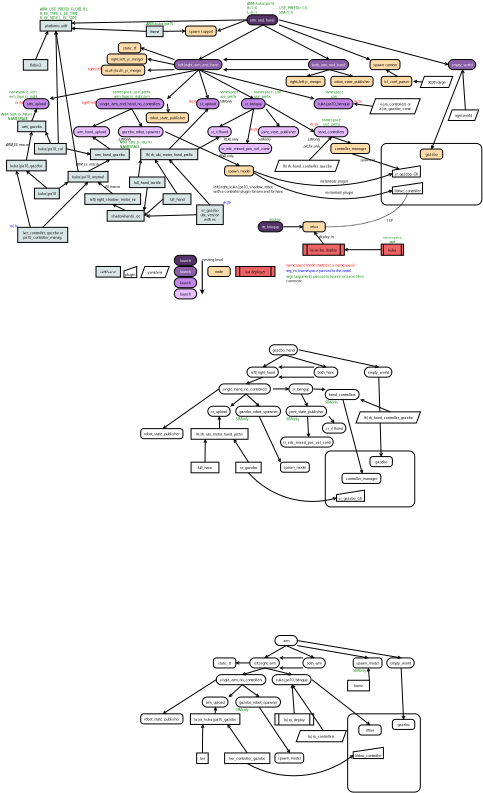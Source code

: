 <?xml version="1.0" encoding="UTF-8"?>
<dia:diagram xmlns:dia="http://www.lysator.liu.se/~alla/dia/">
  <dia:layer name="Background" visible="true" active="true">
    <dia:object type="Standard - Box" version="0" id="O0">
      <dia:attribute name="obj_pos">
        <dia:point val="25,14"/>
      </dia:attribute>
      <dia:attribute name="obj_bb">
        <dia:rectangle val="24.95,13.95;43.05,25.05"/>
      </dia:attribute>
      <dia:attribute name="elem_corner">
        <dia:point val="25,14"/>
      </dia:attribute>
      <dia:attribute name="elem_width">
        <dia:real val="18"/>
      </dia:attribute>
      <dia:attribute name="elem_height">
        <dia:real val="11"/>
      </dia:attribute>
      <dia:attribute name="border_width">
        <dia:real val="0.1"/>
      </dia:attribute>
      <dia:attribute name="show_background">
        <dia:boolean val="true"/>
      </dia:attribute>
      <dia:attribute name="corner_radius">
        <dia:real val="1"/>
      </dia:attribute>
    </dia:object>
    <dia:object type="UML - Activity" version="0" id="O1">
      <dia:attribute name="obj_pos">
        <dia:point val="1,-9"/>
      </dia:attribute>
      <dia:attribute name="obj_bb">
        <dia:rectangle val="0.95,-9.05;6.772,-7.15"/>
      </dia:attribute>
      <dia:attribute name="meta">
        <dia:composite type="dict"/>
      </dia:attribute>
      <dia:attribute name="elem_corner">
        <dia:point val="1,-9"/>
      </dia:attribute>
      <dia:attribute name="elem_width">
        <dia:real val="5.723"/>
      </dia:attribute>
      <dia:attribute name="elem_height">
        <dia:real val="1.8"/>
      </dia:attribute>
      <dia:attribute name="line_colour">
        <dia:color val="#000000"/>
      </dia:attribute>
      <dia:attribute name="fill_colour">
        <dia:color val="#533268"/>
      </dia:attribute>
      <dia:attribute name="text">
        <dia:composite type="text">
          <dia:attribute name="string">
            <dia:string>#arm_and_hand#</dia:string>
          </dia:attribute>
          <dia:attribute name="font">
            <dia:font family="sans" style="0" name="Helvetica"/>
          </dia:attribute>
          <dia:attribute name="height">
            <dia:real val="0.8"/>
          </dia:attribute>
          <dia:attribute name="pos">
            <dia:point val="3.861,-7.905"/>
          </dia:attribute>
          <dia:attribute name="color">
            <dia:color val="#ffffff"/>
          </dia:attribute>
          <dia:attribute name="alignment">
            <dia:enum val="1"/>
          </dia:attribute>
        </dia:composite>
      </dia:attribute>
    </dia:object>
    <dia:object type="UML - Activity" version="0" id="O2">
      <dia:attribute name="obj_pos">
        <dia:point val="12,-1"/>
      </dia:attribute>
      <dia:attribute name="obj_bb">
        <dia:rectangle val="11.95,-1.05;19.547,0.85"/>
      </dia:attribute>
      <dia:attribute name="meta">
        <dia:composite type="dict"/>
      </dia:attribute>
      <dia:attribute name="elem_corner">
        <dia:point val="12,-1"/>
      </dia:attribute>
      <dia:attribute name="elem_width">
        <dia:real val="7.497"/>
      </dia:attribute>
      <dia:attribute name="elem_height">
        <dia:real val="1.8"/>
      </dia:attribute>
      <dia:attribute name="line_colour">
        <dia:color val="#000000"/>
      </dia:attribute>
      <dia:attribute name="fill_colour">
        <dia:color val="#8b5fa7"/>
      </dia:attribute>
      <dia:attribute name="text">
        <dia:composite type="text">
          <dia:attribute name="string">
            <dia:string>#both_arm_and_hand#</dia:string>
          </dia:attribute>
          <dia:attribute name="font">
            <dia:font family="sans" style="0" name="Helvetica"/>
          </dia:attribute>
          <dia:attribute name="height">
            <dia:real val="0.8"/>
          </dia:attribute>
          <dia:attribute name="pos">
            <dia:point val="15.749,0.095"/>
          </dia:attribute>
          <dia:attribute name="color">
            <dia:color val="#ffffff"/>
          </dia:attribute>
          <dia:attribute name="alignment">
            <dia:enum val="1"/>
          </dia:attribute>
        </dia:composite>
      </dia:attribute>
    </dia:object>
    <dia:object type="UML - Activity" version="0" id="O3">
      <dia:attribute name="obj_pos">
        <dia:point val="-12,-1"/>
      </dia:attribute>
      <dia:attribute name="obj_bb">
        <dia:rectangle val="-12.05,-1.05;-3.152,0.85"/>
      </dia:attribute>
      <dia:attribute name="meta">
        <dia:composite type="dict"/>
      </dia:attribute>
      <dia:attribute name="elem_corner">
        <dia:point val="-12,-1"/>
      </dia:attribute>
      <dia:attribute name="elem_width">
        <dia:real val="8.797"/>
      </dia:attribute>
      <dia:attribute name="elem_height">
        <dia:real val="1.8"/>
      </dia:attribute>
      <dia:attribute name="line_colour">
        <dia:color val="#000000"/>
      </dia:attribute>
      <dia:attribute name="fill_colour">
        <dia:color val="#8b5fa7"/>
      </dia:attribute>
      <dia:attribute name="text">
        <dia:composite type="text">
          <dia:attribute name="string">
            <dia:string>#left|right_arm_and_hand#</dia:string>
          </dia:attribute>
          <dia:attribute name="font">
            <dia:font family="sans" style="0" name="Helvetica"/>
          </dia:attribute>
          <dia:attribute name="height">
            <dia:real val="0.8"/>
          </dia:attribute>
          <dia:attribute name="pos">
            <dia:point val="-7.601,0.095"/>
          </dia:attribute>
          <dia:attribute name="color">
            <dia:color val="#ffffff"/>
          </dia:attribute>
          <dia:attribute name="alignment">
            <dia:enum val="1"/>
          </dia:attribute>
        </dia:composite>
      </dia:attribute>
    </dia:object>
    <dia:object type="Standard - Line" version="0" id="O4">
      <dia:attribute name="obj_pos">
        <dia:point val="3.861,-7.2"/>
      </dia:attribute>
      <dia:attribute name="obj_bb">
        <dia:rectangle val="-7.7,-7.268;3.929,-0.93"/>
      </dia:attribute>
      <dia:attribute name="conn_endpoints">
        <dia:point val="3.861,-7.2"/>
        <dia:point val="-7.601,-1"/>
      </dia:attribute>
      <dia:attribute name="numcp">
        <dia:int val="1"/>
      </dia:attribute>
      <dia:attribute name="end_arrow">
        <dia:enum val="1"/>
      </dia:attribute>
      <dia:attribute name="end_arrow_length">
        <dia:real val="0.5"/>
      </dia:attribute>
      <dia:attribute name="end_arrow_width">
        <dia:real val="0.5"/>
      </dia:attribute>
      <dia:connections>
        <dia:connection handle="0" to="O1" connection="6"/>
        <dia:connection handle="1" to="O3" connection="1"/>
      </dia:connections>
    </dia:object>
    <dia:object type="Standard - Line" version="0" id="O5">
      <dia:attribute name="obj_pos">
        <dia:point val="3.861,-7.2"/>
      </dia:attribute>
      <dia:attribute name="obj_bb">
        <dia:rectangle val="3.794,-7.267;15.848,-0.93"/>
      </dia:attribute>
      <dia:attribute name="conn_endpoints">
        <dia:point val="3.861,-7.2"/>
        <dia:point val="15.749,-1"/>
      </dia:attribute>
      <dia:attribute name="numcp">
        <dia:int val="1"/>
      </dia:attribute>
      <dia:attribute name="end_arrow">
        <dia:enum val="1"/>
      </dia:attribute>
      <dia:attribute name="end_arrow_length">
        <dia:real val="0.5"/>
      </dia:attribute>
      <dia:attribute name="end_arrow_width">
        <dia:real val="0.5"/>
      </dia:attribute>
      <dia:connections>
        <dia:connection handle="0" to="O1" connection="6"/>
        <dia:connection handle="1" to="O2" connection="1"/>
      </dia:connections>
    </dia:object>
    <dia:object type="Standard - Line" version="0" id="O6">
      <dia:attribute name="obj_pos">
        <dia:point val="12,-1"/>
      </dia:attribute>
      <dia:attribute name="obj_bb">
        <dia:rectangle val="-3.314,-1.331;12.05,-0.669"/>
      </dia:attribute>
      <dia:attribute name="conn_endpoints">
        <dia:point val="12,-1"/>
        <dia:point val="-3.203,-1"/>
      </dia:attribute>
      <dia:attribute name="numcp">
        <dia:int val="1"/>
      </dia:attribute>
      <dia:attribute name="end_arrow">
        <dia:enum val="1"/>
      </dia:attribute>
      <dia:attribute name="end_arrow_length">
        <dia:real val="0.5"/>
      </dia:attribute>
      <dia:attribute name="end_arrow_width">
        <dia:real val="0.5"/>
      </dia:attribute>
      <dia:connections>
        <dia:connection handle="0" to="O2" connection="0"/>
        <dia:connection handle="1" to="O3" connection="2"/>
      </dia:connections>
    </dia:object>
    <dia:object type="Standard - Line" version="0" id="O7">
      <dia:attribute name="obj_pos">
        <dia:point val="12,0.8"/>
      </dia:attribute>
      <dia:attribute name="obj_bb">
        <dia:rectangle val="-3.314,0.469;12.05,1.131"/>
      </dia:attribute>
      <dia:attribute name="conn_endpoints">
        <dia:point val="12,0.8"/>
        <dia:point val="-3.203,0.8"/>
      </dia:attribute>
      <dia:attribute name="numcp">
        <dia:int val="1"/>
      </dia:attribute>
      <dia:attribute name="end_arrow">
        <dia:enum val="1"/>
      </dia:attribute>
      <dia:attribute name="end_arrow_length">
        <dia:real val="0.5"/>
      </dia:attribute>
      <dia:attribute name="end_arrow_width">
        <dia:real val="0.5"/>
      </dia:attribute>
      <dia:connections>
        <dia:connection handle="0" to="O2" connection="5"/>
        <dia:connection handle="1" to="O3" connection="7"/>
      </dia:connections>
    </dia:object>
    <dia:object type="UML - Activity" version="0" id="O8">
      <dia:attribute name="obj_pos">
        <dia:point val="-39,6"/>
      </dia:attribute>
      <dia:attribute name="obj_bb">
        <dia:rectangle val="-39.05,5.95;-34.18,7.85"/>
      </dia:attribute>
      <dia:attribute name="meta">
        <dia:composite type="dict"/>
      </dia:attribute>
      <dia:attribute name="elem_corner">
        <dia:point val="-39,6"/>
      </dia:attribute>
      <dia:attribute name="elem_width">
        <dia:real val="4.77"/>
      </dia:attribute>
      <dia:attribute name="elem_height">
        <dia:real val="1.8"/>
      </dia:attribute>
      <dia:attribute name="line_colour">
        <dia:color val="#000000"/>
      </dia:attribute>
      <dia:attribute name="fill_colour">
        <dia:color val="#c287e7"/>
      </dia:attribute>
      <dia:attribute name="text">
        <dia:composite type="text">
          <dia:attribute name="string">
            <dia:string>#arm_upload#</dia:string>
          </dia:attribute>
          <dia:attribute name="font">
            <dia:font family="sans" style="0" name="Helvetica"/>
          </dia:attribute>
          <dia:attribute name="height">
            <dia:real val="0.8"/>
          </dia:attribute>
          <dia:attribute name="pos">
            <dia:point val="-36.615,7.095"/>
          </dia:attribute>
          <dia:attribute name="color">
            <dia:color val="#000000"/>
          </dia:attribute>
          <dia:attribute name="alignment">
            <dia:enum val="1"/>
          </dia:attribute>
        </dia:composite>
      </dia:attribute>
    </dia:object>
    <dia:object type="UML - Activity" version="0" id="O9">
      <dia:attribute name="obj_pos">
        <dia:point val="-8,6"/>
      </dia:attribute>
      <dia:attribute name="obj_bb">
        <dia:rectangle val="-8.05,5.95;-3.853,7.85"/>
      </dia:attribute>
      <dia:attribute name="meta">
        <dia:composite type="dict"/>
      </dia:attribute>
      <dia:attribute name="elem_corner">
        <dia:point val="-8,6"/>
      </dia:attribute>
      <dia:attribute name="elem_width">
        <dia:real val="4.098"/>
      </dia:attribute>
      <dia:attribute name="elem_height">
        <dia:real val="1.8"/>
      </dia:attribute>
      <dia:attribute name="line_colour">
        <dia:color val="#000000"/>
      </dia:attribute>
      <dia:attribute name="fill_colour">
        <dia:color val="#c287e7"/>
      </dia:attribute>
      <dia:attribute name="text">
        <dia:composite type="text">
          <dia:attribute name="string">
            <dia:string>#sr_upload#</dia:string>
          </dia:attribute>
          <dia:attribute name="font">
            <dia:font family="sans" style="0" name="Helvetica"/>
          </dia:attribute>
          <dia:attribute name="height">
            <dia:real val="0.8"/>
          </dia:attribute>
          <dia:attribute name="pos">
            <dia:point val="-5.951,7.095"/>
          </dia:attribute>
          <dia:attribute name="color">
            <dia:color val="#000000"/>
          </dia:attribute>
          <dia:attribute name="alignment">
            <dia:enum val="1"/>
          </dia:attribute>
        </dia:composite>
      </dia:attribute>
    </dia:object>
    <dia:object type="UML - Activity" version="0" id="O10">
      <dia:attribute name="obj_pos">
        <dia:point val="-26,6"/>
      </dia:attribute>
      <dia:attribute name="obj_bb">
        <dia:rectangle val="-26.05,5.95;-13.19,7.85"/>
      </dia:attribute>
      <dia:attribute name="meta">
        <dia:composite type="dict"/>
      </dia:attribute>
      <dia:attribute name="elem_corner">
        <dia:point val="-26,6"/>
      </dia:attribute>
      <dia:attribute name="elem_width">
        <dia:real val="12.76"/>
      </dia:attribute>
      <dia:attribute name="elem_height">
        <dia:real val="1.8"/>
      </dia:attribute>
      <dia:attribute name="line_colour">
        <dia:color val="#000000"/>
      </dia:attribute>
      <dia:attribute name="fill_colour">
        <dia:color val="#c287e7"/>
      </dia:attribute>
      <dia:attribute name="text">
        <dia:composite type="text">
          <dia:attribute name="string">
            <dia:string>#single_arm_and_hand_no_controllers#</dia:string>
          </dia:attribute>
          <dia:attribute name="font">
            <dia:font family="sans" style="0" name="Helvetica"/>
          </dia:attribute>
          <dia:attribute name="height">
            <dia:real val="0.8"/>
          </dia:attribute>
          <dia:attribute name="pos">
            <dia:point val="-19.62,7.095"/>
          </dia:attribute>
          <dia:attribute name="color">
            <dia:color val="#000000"/>
          </dia:attribute>
          <dia:attribute name="alignment">
            <dia:enum val="1"/>
          </dia:attribute>
        </dia:composite>
      </dia:attribute>
    </dia:object>
    <dia:object type="UML - Activity" version="0" id="O11">
      <dia:attribute name="obj_pos">
        <dia:point val="13,6"/>
      </dia:attribute>
      <dia:attribute name="obj_bb">
        <dia:rectangle val="12.95,5.95;20.18,7.85"/>
      </dia:attribute>
      <dia:attribute name="meta">
        <dia:composite type="dict"/>
      </dia:attribute>
      <dia:attribute name="elem_corner">
        <dia:point val="13,6"/>
      </dia:attribute>
      <dia:attribute name="elem_width">
        <dia:real val="7.13"/>
      </dia:attribute>
      <dia:attribute name="elem_height">
        <dia:real val="1.8"/>
      </dia:attribute>
      <dia:attribute name="line_colour">
        <dia:color val="#000000"/>
      </dia:attribute>
      <dia:attribute name="fill_colour">
        <dia:color val="#c287e7"/>
      </dia:attribute>
      <dia:attribute name="text">
        <dia:composite type="text">
          <dia:attribute name="string">
            <dia:string>#kuka|pa10_bringup#</dia:string>
          </dia:attribute>
          <dia:attribute name="font">
            <dia:font family="sans" style="0" name="Helvetica"/>
          </dia:attribute>
          <dia:attribute name="height">
            <dia:real val="0.8"/>
          </dia:attribute>
          <dia:attribute name="pos">
            <dia:point val="16.565,7.095"/>
          </dia:attribute>
          <dia:attribute name="color">
            <dia:color val="#000000"/>
          </dia:attribute>
          <dia:attribute name="alignment">
            <dia:enum val="1"/>
          </dia:attribute>
        </dia:composite>
      </dia:attribute>
    </dia:object>
    <dia:object type="UML - Activity" version="0" id="O12">
      <dia:attribute name="obj_pos">
        <dia:point val="13,11"/>
      </dia:attribute>
      <dia:attribute name="obj_bb">
        <dia:rectangle val="12.95,10.95;19.365,12.85"/>
      </dia:attribute>
      <dia:attribute name="meta">
        <dia:composite type="dict"/>
      </dia:attribute>
      <dia:attribute name="elem_corner">
        <dia:point val="13,11"/>
      </dia:attribute>
      <dia:attribute name="elem_width">
        <dia:real val="6.315"/>
      </dia:attribute>
      <dia:attribute name="elem_height">
        <dia:real val="1.8"/>
      </dia:attribute>
      <dia:attribute name="line_colour">
        <dia:color val="#000000"/>
      </dia:attribute>
      <dia:attribute name="fill_colour">
        <dia:color val="#e7beff"/>
      </dia:attribute>
      <dia:attribute name="text">
        <dia:composite type="text">
          <dia:attribute name="string">
            <dia:string>#hand_controllers#</dia:string>
          </dia:attribute>
          <dia:attribute name="font">
            <dia:font family="sans" style="0" name="Helvetica"/>
          </dia:attribute>
          <dia:attribute name="height">
            <dia:real val="0.8"/>
          </dia:attribute>
          <dia:attribute name="pos">
            <dia:point val="16.157,12.095"/>
          </dia:attribute>
          <dia:attribute name="color">
            <dia:color val="#000000"/>
          </dia:attribute>
          <dia:attribute name="alignment">
            <dia:enum val="1"/>
          </dia:attribute>
        </dia:composite>
      </dia:attribute>
    </dia:object>
    <dia:object type="Flowchart - Parallelogram" version="0" id="O13">
      <dia:attribute name="obj_pos">
        <dia:point val="23,6"/>
      </dia:attribute>
      <dia:attribute name="obj_bb">
        <dia:rectangle val="22.95,5.95;32.022,8.75"/>
      </dia:attribute>
      <dia:attribute name="elem_corner">
        <dia:point val="23,6"/>
      </dia:attribute>
      <dia:attribute name="elem_width">
        <dia:real val="8.972"/>
      </dia:attribute>
      <dia:attribute name="elem_height">
        <dia:real val="2.7"/>
      </dia:attribute>
      <dia:attribute name="show_background">
        <dia:boolean val="true"/>
      </dia:attribute>
      <dia:attribute name="shear_angle">
        <dia:real val="70"/>
      </dia:attribute>
      <dia:attribute name="padding">
        <dia:real val="0.5"/>
      </dia:attribute>
      <dia:attribute name="text">
        <dia:composite type="text">
          <dia:attribute name="string">
            <dia:string>#la|ra_controllers or
la|ra_gazebo_contr.#</dia:string>
          </dia:attribute>
          <dia:attribute name="font">
            <dia:font family="sans" style="0" name="Helvetica"/>
          </dia:attribute>
          <dia:attribute name="height">
            <dia:real val="0.8"/>
          </dia:attribute>
          <dia:attribute name="pos">
            <dia:point val="27.486,7.145"/>
          </dia:attribute>
          <dia:attribute name="color">
            <dia:color val="#000000"/>
          </dia:attribute>
          <dia:attribute name="alignment">
            <dia:enum val="1"/>
          </dia:attribute>
        </dia:composite>
      </dia:attribute>
    </dia:object>
    <dia:object type="Flowchart - Predefined Process" version="1" id="O14">
      <dia:attribute name="obj_pos">
        <dia:point val="11,32"/>
      </dia:attribute>
      <dia:attribute name="obj_bb">
        <dia:rectangle val="10.95,31.95;18.459,34.05"/>
      </dia:attribute>
      <dia:attribute name="meta">
        <dia:composite type="dict"/>
      </dia:attribute>
      <dia:attribute name="elem_corner">
        <dia:point val="11,32"/>
      </dia:attribute>
      <dia:attribute name="elem_width">
        <dia:real val="7.409"/>
      </dia:attribute>
      <dia:attribute name="elem_height">
        <dia:real val="2"/>
      </dia:attribute>
      <dia:attribute name="line_width">
        <dia:real val="0.1"/>
      </dia:attribute>
      <dia:attribute name="line_colour">
        <dia:color val="#000000"/>
      </dia:attribute>
      <dia:attribute name="fill_colour">
        <dia:color val="#ec6465"/>
      </dia:attribute>
      <dia:attribute name="show_background">
        <dia:boolean val="true"/>
      </dia:attribute>
      <dia:attribute name="line_style">
        <dia:enum val="0"/>
        <dia:real val="1"/>
      </dia:attribute>
      <dia:attribute name="padding">
        <dia:real val="0.1"/>
      </dia:attribute>
      <dia:attribute name="text">
        <dia:composite type="text">
          <dia:attribute name="string">
            <dia:string>#la|ra|ba_deploy#</dia:string>
          </dia:attribute>
          <dia:attribute name="font">
            <dia:font family="sans" style="0" name="Helvetica"/>
          </dia:attribute>
          <dia:attribute name="height">
            <dia:real val="0.8"/>
          </dia:attribute>
          <dia:attribute name="pos">
            <dia:point val="14.705,33.2"/>
          </dia:attribute>
          <dia:attribute name="color">
            <dia:color val="#000000"/>
          </dia:attribute>
          <dia:attribute name="alignment">
            <dia:enum val="1"/>
          </dia:attribute>
        </dia:composite>
      </dia:attribute>
      <dia:attribute name="flip_horizontal">
        <dia:boolean val="false"/>
      </dia:attribute>
      <dia:attribute name="flip_vertical">
        <dia:boolean val="false"/>
      </dia:attribute>
      <dia:attribute name="subscale">
        <dia:real val="1"/>
      </dia:attribute>
    </dia:object>
    <dia:object type="Flowchart - Box" version="0" id="O15">
      <dia:attribute name="obj_pos">
        <dia:point val="-40,10"/>
      </dia:attribute>
      <dia:attribute name="obj_bb">
        <dia:rectangle val="-40.05,9.95;-34.932,11.95"/>
      </dia:attribute>
      <dia:attribute name="elem_corner">
        <dia:point val="-40,10"/>
      </dia:attribute>
      <dia:attribute name="elem_width">
        <dia:real val="5.018"/>
      </dia:attribute>
      <dia:attribute name="elem_height">
        <dia:real val="1.9"/>
      </dia:attribute>
      <dia:attribute name="border_width">
        <dia:real val="0.1"/>
      </dia:attribute>
      <dia:attribute name="inner_color">
        <dia:color val="#d8e5e5"/>
      </dia:attribute>
      <dia:attribute name="show_background">
        <dia:boolean val="true"/>
      </dia:attribute>
      <dia:attribute name="padding">
        <dia:real val="0.5"/>
      </dia:attribute>
      <dia:attribute name="text">
        <dia:composite type="text">
          <dia:attribute name="string">
            <dia:string>#arm_gazebo#</dia:string>
          </dia:attribute>
          <dia:attribute name="font">
            <dia:font family="sans" style="0" name="Helvetica"/>
          </dia:attribute>
          <dia:attribute name="height">
            <dia:real val="0.8"/>
          </dia:attribute>
          <dia:attribute name="pos">
            <dia:point val="-37.491,11.145"/>
          </dia:attribute>
          <dia:attribute name="color">
            <dia:color val="#000000"/>
          </dia:attribute>
          <dia:attribute name="alignment">
            <dia:enum val="1"/>
          </dia:attribute>
        </dia:composite>
      </dia:attribute>
    </dia:object>
    <dia:object type="Flowchart - Box" version="0" id="O16">
      <dia:attribute name="obj_pos">
        <dia:point val="-18,15"/>
      </dia:attribute>
      <dia:attribute name="obj_bb">
        <dia:rectangle val="-18.05,14.95;-7.763,16.95"/>
      </dia:attribute>
      <dia:attribute name="elem_corner">
        <dia:point val="-18,15"/>
      </dia:attribute>
      <dia:attribute name="elem_width">
        <dia:real val="10.188"/>
      </dia:attribute>
      <dia:attribute name="elem_height">
        <dia:real val="1.9"/>
      </dia:attribute>
      <dia:attribute name="border_width">
        <dia:real val="0.1"/>
      </dia:attribute>
      <dia:attribute name="inner_color">
        <dia:color val="#d8e5e5"/>
      </dia:attribute>
      <dia:attribute name="show_background">
        <dia:boolean val="true"/>
      </dia:attribute>
      <dia:attribute name="padding">
        <dia:real val="0.5"/>
      </dia:attribute>
      <dia:attribute name="text">
        <dia:composite type="text">
          <dia:attribute name="string">
            <dia:string>#lh|rh_ubi_motor_hand_prefix#</dia:string>
          </dia:attribute>
          <dia:attribute name="font">
            <dia:font family="sans" style="0" name="Helvetica"/>
          </dia:attribute>
          <dia:attribute name="height">
            <dia:real val="0.8"/>
          </dia:attribute>
          <dia:attribute name="pos">
            <dia:point val="-12.906,16.145"/>
          </dia:attribute>
          <dia:attribute name="color">
            <dia:color val="#000000"/>
          </dia:attribute>
          <dia:attribute name="alignment">
            <dia:enum val="1"/>
          </dia:attribute>
        </dia:composite>
      </dia:attribute>
    </dia:object>
    <dia:object type="Standard - Line" version="0" id="O17">
      <dia:attribute name="obj_pos">
        <dia:point val="-37.491,10"/>
      </dia:attribute>
      <dia:attribute name="obj_bb">
        <dia:rectangle val="-37.556,7.696;-36.503,10.065"/>
      </dia:attribute>
      <dia:attribute name="conn_endpoints">
        <dia:point val="-37.491,10"/>
        <dia:point val="-36.615,7.8"/>
      </dia:attribute>
      <dia:attribute name="numcp">
        <dia:int val="1"/>
      </dia:attribute>
      <dia:attribute name="end_arrow">
        <dia:enum val="1"/>
      </dia:attribute>
      <dia:attribute name="end_arrow_length">
        <dia:real val="0.5"/>
      </dia:attribute>
      <dia:attribute name="end_arrow_width">
        <dia:real val="0.5"/>
      </dia:attribute>
      <dia:connections>
        <dia:connection handle="0" to="O15" connection="2"/>
        <dia:connection handle="1" to="O8" connection="6"/>
      </dia:connections>
    </dia:object>
    <dia:object type="Standard - Line" version="0" id="O18">
      <dia:attribute name="obj_pos">
        <dia:point val="-12.906,15"/>
      </dia:attribute>
      <dia:attribute name="obj_bb">
        <dia:rectangle val="-12.977,7.72;-5.874,15.071"/>
      </dia:attribute>
      <dia:attribute name="conn_endpoints">
        <dia:point val="-12.906,15"/>
        <dia:point val="-5.951,7.8"/>
      </dia:attribute>
      <dia:attribute name="numcp">
        <dia:int val="1"/>
      </dia:attribute>
      <dia:attribute name="end_arrow">
        <dia:enum val="1"/>
      </dia:attribute>
      <dia:attribute name="end_arrow_length">
        <dia:real val="0.5"/>
      </dia:attribute>
      <dia:attribute name="end_arrow_width">
        <dia:real val="0.5"/>
      </dia:attribute>
      <dia:connections>
        <dia:connection handle="0" to="O16" connection="2"/>
        <dia:connection handle="1" to="O9" connection="6"/>
      </dia:connections>
    </dia:object>
    <dia:object type="Standard - Line" version="0" id="O19">
      <dia:attribute name="obj_pos">
        <dia:point val="23.491,7.35"/>
      </dia:attribute>
      <dia:attribute name="obj_bb">
        <dia:rectangle val="20.019,6.645;23.548,7.406"/>
      </dia:attribute>
      <dia:attribute name="conn_endpoints">
        <dia:point val="23.491,7.35"/>
        <dia:point val="20.13,6.9"/>
      </dia:attribute>
      <dia:attribute name="numcp">
        <dia:int val="1"/>
      </dia:attribute>
      <dia:attribute name="end_arrow">
        <dia:enum val="1"/>
      </dia:attribute>
      <dia:attribute name="end_arrow_length">
        <dia:real val="0.5"/>
      </dia:attribute>
      <dia:attribute name="end_arrow_width">
        <dia:real val="0.5"/>
      </dia:attribute>
      <dia:connections>
        <dia:connection handle="0" to="O13" connection="7"/>
        <dia:connection handle="1" to="O11" connection="4"/>
      </dia:connections>
    </dia:object>
    <dia:object type="Standard - Line" version="0" id="O20">
      <dia:attribute name="obj_pos">
        <dia:point val="14.705,32"/>
      </dia:attribute>
      <dia:attribute name="obj_bb">
        <dia:rectangle val="12.93,29.712;14.775,32.07"/>
      </dia:attribute>
      <dia:attribute name="conn_endpoints">
        <dia:point val="14.705,32"/>
        <dia:point val="13,29.8"/>
      </dia:attribute>
      <dia:attribute name="numcp">
        <dia:int val="1"/>
      </dia:attribute>
      <dia:attribute name="end_arrow">
        <dia:enum val="1"/>
      </dia:attribute>
      <dia:attribute name="end_arrow_length">
        <dia:real val="0.5"/>
      </dia:attribute>
      <dia:attribute name="end_arrow_width">
        <dia:real val="0.5"/>
      </dia:attribute>
      <dia:connections>
        <dia:connection handle="0" to="O14" connection="2"/>
        <dia:connection handle="1" to="O43" connection="6"/>
      </dia:connections>
    </dia:object>
    <dia:object type="Standard - Line" version="0" id="O21">
      <dia:attribute name="obj_pos">
        <dia:point val="-7.601,0.8"/>
      </dia:attribute>
      <dia:attribute name="obj_bb">
        <dia:rectangle val="-34.34,0.741;-7.543,6.219"/>
      </dia:attribute>
      <dia:attribute name="conn_endpoints">
        <dia:point val="-7.601,0.8"/>
        <dia:point val="-34.23,6"/>
      </dia:attribute>
      <dia:attribute name="numcp">
        <dia:int val="1"/>
      </dia:attribute>
      <dia:attribute name="end_arrow">
        <dia:enum val="1"/>
      </dia:attribute>
      <dia:attribute name="end_arrow_length">
        <dia:real val="0.5"/>
      </dia:attribute>
      <dia:attribute name="end_arrow_width">
        <dia:real val="0.5"/>
      </dia:attribute>
      <dia:connections>
        <dia:connection handle="0" to="O3" connection="6"/>
        <dia:connection handle="1" to="O8" connection="2"/>
      </dia:connections>
    </dia:object>
    <dia:object type="Standard - Line" version="0" id="O22">
      <dia:attribute name="obj_pos">
        <dia:point val="-7.601,0.8"/>
      </dia:attribute>
      <dia:attribute name="obj_bb">
        <dia:rectangle val="-7.664,0.737;-5.801,6.107"/>
      </dia:attribute>
      <dia:attribute name="conn_endpoints">
        <dia:point val="-7.601,0.8"/>
        <dia:point val="-5.951,6"/>
      </dia:attribute>
      <dia:attribute name="numcp">
        <dia:int val="1"/>
      </dia:attribute>
      <dia:attribute name="end_arrow">
        <dia:enum val="1"/>
      </dia:attribute>
      <dia:attribute name="end_arrow_length">
        <dia:real val="0.5"/>
      </dia:attribute>
      <dia:attribute name="end_arrow_width">
        <dia:real val="0.5"/>
      </dia:attribute>
      <dia:connections>
        <dia:connection handle="0" to="O3" connection="6"/>
        <dia:connection handle="1" to="O9" connection="1"/>
      </dia:connections>
    </dia:object>
    <dia:object type="Standard - Line" version="0" id="O23">
      <dia:attribute name="obj_pos">
        <dia:point val="-7.601,0.8"/>
      </dia:attribute>
      <dia:attribute name="obj_bb">
        <dia:rectangle val="-13.322,0.729;-7.531,6.076"/>
      </dia:attribute>
      <dia:attribute name="conn_endpoints">
        <dia:point val="-7.601,0.8"/>
        <dia:point val="-13.24,6"/>
      </dia:attribute>
      <dia:attribute name="numcp">
        <dia:int val="1"/>
      </dia:attribute>
      <dia:attribute name="end_arrow">
        <dia:enum val="1"/>
      </dia:attribute>
      <dia:attribute name="end_arrow_length">
        <dia:real val="0.5"/>
      </dia:attribute>
      <dia:attribute name="end_arrow_width">
        <dia:real val="0.5"/>
      </dia:attribute>
      <dia:connections>
        <dia:connection handle="0" to="O3" connection="6"/>
        <dia:connection handle="1" to="O10" connection="2"/>
      </dia:connections>
    </dia:object>
    <dia:object type="Standard - Line" version="0" id="O24">
      <dia:attribute name="obj_pos">
        <dia:point val="-7.601,0.8"/>
      </dia:attribute>
      <dia:attribute name="obj_bb">
        <dia:rectangle val="-7.662,0.739;13.108,6.186"/>
      </dia:attribute>
      <dia:attribute name="conn_endpoints">
        <dia:point val="-7.601,0.8"/>
        <dia:point val="13,6"/>
      </dia:attribute>
      <dia:attribute name="numcp">
        <dia:int val="1"/>
      </dia:attribute>
      <dia:attribute name="end_arrow">
        <dia:enum val="1"/>
      </dia:attribute>
      <dia:attribute name="end_arrow_length">
        <dia:real val="0.5"/>
      </dia:attribute>
      <dia:attribute name="end_arrow_width">
        <dia:real val="0.5"/>
      </dia:attribute>
      <dia:connections>
        <dia:connection handle="0" to="O3" connection="6"/>
        <dia:connection handle="1" to="O11" connection="0"/>
      </dia:connections>
    </dia:object>
    <dia:object type="Standard - Line" version="0" id="O25">
      <dia:attribute name="obj_pos">
        <dia:point val="-7.601,0.8"/>
      </dia:attribute>
      <dia:attribute name="obj_bb">
        <dia:rectangle val="-7.669,0.732;2.292,6.07"/>
      </dia:attribute>
      <dia:attribute name="conn_endpoints">
        <dia:point val="-7.601,0.8"/>
        <dia:point val="2.194,6"/>
      </dia:attribute>
      <dia:attribute name="numcp">
        <dia:int val="1"/>
      </dia:attribute>
      <dia:attribute name="end_arrow">
        <dia:enum val="1"/>
      </dia:attribute>
      <dia:attribute name="end_arrow_length">
        <dia:real val="0.5"/>
      </dia:attribute>
      <dia:attribute name="end_arrow_width">
        <dia:real val="0.5"/>
      </dia:attribute>
      <dia:connections>
        <dia:connection handle="0" to="O3" connection="6"/>
        <dia:connection handle="1" to="O172" connection="1"/>
      </dia:connections>
    </dia:object>
    <dia:object type="Standard - Line" version="0" id="O26">
      <dia:attribute name="obj_pos">
        <dia:point val="-19.62,7.8"/>
      </dia:attribute>
      <dia:attribute name="obj_bb">
        <dia:rectangle val="-26.752,7.734;-19.554,11.087"/>
      </dia:attribute>
      <dia:attribute name="conn_endpoints">
        <dia:point val="-19.62,7.8"/>
        <dia:point val="-26.65,11"/>
      </dia:attribute>
      <dia:attribute name="numcp">
        <dia:int val="1"/>
      </dia:attribute>
      <dia:attribute name="end_arrow">
        <dia:enum val="1"/>
      </dia:attribute>
      <dia:attribute name="end_arrow_length">
        <dia:real val="0.5"/>
      </dia:attribute>
      <dia:attribute name="end_arrow_width">
        <dia:real val="0.5"/>
      </dia:attribute>
      <dia:connections>
        <dia:connection handle="0" to="O10" connection="6"/>
        <dia:connection handle="1" to="O173" connection="1"/>
      </dia:connections>
    </dia:object>
    <dia:object type="UML - Activity" version="0" id="O27">
      <dia:attribute name="obj_pos">
        <dia:point val="-22,11"/>
      </dia:attribute>
      <dia:attribute name="obj_bb">
        <dia:rectangle val="-22.05,10.95;-13.572,12.85"/>
      </dia:attribute>
      <dia:attribute name="meta">
        <dia:composite type="dict"/>
      </dia:attribute>
      <dia:attribute name="elem_corner">
        <dia:point val="-22,11"/>
      </dia:attribute>
      <dia:attribute name="elem_width">
        <dia:real val="8.378"/>
      </dia:attribute>
      <dia:attribute name="elem_height">
        <dia:real val="1.8"/>
      </dia:attribute>
      <dia:attribute name="line_colour">
        <dia:color val="#000000"/>
      </dia:attribute>
      <dia:attribute name="fill_colour">
        <dia:color val="#e7beff"/>
      </dia:attribute>
      <dia:attribute name="text">
        <dia:composite type="text">
          <dia:attribute name="string">
            <dia:string>#gazebo_robot_spawner#</dia:string>
          </dia:attribute>
          <dia:attribute name="font">
            <dia:font family="sans" style="0" name="Helvetica"/>
          </dia:attribute>
          <dia:attribute name="height">
            <dia:real val="0.8"/>
          </dia:attribute>
          <dia:attribute name="pos">
            <dia:point val="-17.811,12.095"/>
          </dia:attribute>
          <dia:attribute name="color">
            <dia:color val="#000000"/>
          </dia:attribute>
          <dia:attribute name="alignment">
            <dia:enum val="1"/>
          </dia:attribute>
        </dia:composite>
      </dia:attribute>
    </dia:object>
    <dia:object type="Standard - Line" version="0" id="O28">
      <dia:attribute name="obj_pos">
        <dia:point val="-19.62,7.8"/>
      </dia:attribute>
      <dia:attribute name="obj_bb">
        <dia:rectangle val="-19.688,7.732;-17.742,11.097"/>
      </dia:attribute>
      <dia:attribute name="conn_endpoints">
        <dia:point val="-19.62,7.8"/>
        <dia:point val="-17.811,11"/>
      </dia:attribute>
      <dia:attribute name="numcp">
        <dia:int val="1"/>
      </dia:attribute>
      <dia:attribute name="end_arrow">
        <dia:enum val="1"/>
      </dia:attribute>
      <dia:attribute name="end_arrow_length">
        <dia:real val="0.5"/>
      </dia:attribute>
      <dia:attribute name="end_arrow_width">
        <dia:real val="0.5"/>
      </dia:attribute>
      <dia:connections>
        <dia:connection handle="0" to="O10" connection="6"/>
        <dia:connection handle="1" to="O27" connection="1"/>
      </dia:connections>
    </dia:object>
    <dia:object type="UML - State" version="0" id="O29">
      <dia:attribute name="obj_pos">
        <dia:point val="-17,8.5"/>
      </dia:attribute>
      <dia:attribute name="obj_bb">
        <dia:rectangle val="-17.05,8.45;-9.03,10.35"/>
      </dia:attribute>
      <dia:attribute name="meta">
        <dia:composite type="dict"/>
      </dia:attribute>
      <dia:attribute name="elem_corner">
        <dia:point val="-17,8.5"/>
      </dia:attribute>
      <dia:attribute name="elem_width">
        <dia:real val="7.92"/>
      </dia:attribute>
      <dia:attribute name="elem_height">
        <dia:real val="1.8"/>
      </dia:attribute>
      <dia:attribute name="line_colour">
        <dia:color val="#000000"/>
      </dia:attribute>
      <dia:attribute name="fill_colour">
        <dia:color val="#ffdcaa"/>
      </dia:attribute>
      <dia:attribute name="text">
        <dia:composite type="text">
          <dia:attribute name="string">
            <dia:string>#robot_state_publisher#</dia:string>
          </dia:attribute>
          <dia:attribute name="font">
            <dia:font family="sans" style="0" name="Helvetica"/>
          </dia:attribute>
          <dia:attribute name="height">
            <dia:real val="0.8"/>
          </dia:attribute>
          <dia:attribute name="pos">
            <dia:point val="-13.04,9.595"/>
          </dia:attribute>
          <dia:attribute name="color">
            <dia:color val="#000000"/>
          </dia:attribute>
          <dia:attribute name="alignment">
            <dia:enum val="1"/>
          </dia:attribute>
        </dia:composite>
      </dia:attribute>
      <dia:attribute name="entry_action">
        <dia:string>##</dia:string>
      </dia:attribute>
      <dia:attribute name="do_action">
        <dia:string>##</dia:string>
      </dia:attribute>
      <dia:attribute name="exit_action">
        <dia:string>##</dia:string>
      </dia:attribute>
    </dia:object>
    <dia:object type="Standard - Line" version="0" id="O30">
      <dia:attribute name="obj_pos">
        <dia:point val="-13.24,6.9"/>
      </dia:attribute>
      <dia:attribute name="obj_bb">
        <dia:rectangle val="-13.437,6.844;-12.78,8.611"/>
      </dia:attribute>
      <dia:attribute name="conn_endpoints">
        <dia:point val="-13.24,6.9"/>
        <dia:point val="-13.04,8.5"/>
      </dia:attribute>
      <dia:attribute name="numcp">
        <dia:int val="1"/>
      </dia:attribute>
      <dia:attribute name="end_arrow">
        <dia:enum val="1"/>
      </dia:attribute>
      <dia:attribute name="end_arrow_length">
        <dia:real val="0.5"/>
      </dia:attribute>
      <dia:attribute name="end_arrow_width">
        <dia:real val="0.5"/>
      </dia:attribute>
      <dia:connections>
        <dia:connection handle="0" to="O10" connection="4"/>
        <dia:connection handle="1" to="O29" connection="1"/>
      </dia:connections>
    </dia:object>
    <dia:object type="Flowchart - Box" version="0" id="O31">
      <dia:attribute name="obj_pos">
        <dia:point val="-27,15"/>
      </dia:attribute>
      <dia:attribute name="obj_bb">
        <dia:rectangle val="-27.05,14.95;-20.003,16.95"/>
      </dia:attribute>
      <dia:attribute name="elem_corner">
        <dia:point val="-27,15"/>
      </dia:attribute>
      <dia:attribute name="elem_width">
        <dia:real val="6.948"/>
      </dia:attribute>
      <dia:attribute name="elem_height">
        <dia:real val="1.9"/>
      </dia:attribute>
      <dia:attribute name="border_width">
        <dia:real val="0.1"/>
      </dia:attribute>
      <dia:attribute name="inner_color">
        <dia:color val="#d8e5e5"/>
      </dia:attribute>
      <dia:attribute name="show_background">
        <dia:boolean val="true"/>
      </dia:attribute>
      <dia:attribute name="padding">
        <dia:real val="0.5"/>
      </dia:attribute>
      <dia:attribute name="text">
        <dia:composite type="text">
          <dia:attribute name="string">
            <dia:string>#arm_hand_gazebo#</dia:string>
          </dia:attribute>
          <dia:attribute name="font">
            <dia:font family="sans" style="0" name="Helvetica"/>
          </dia:attribute>
          <dia:attribute name="height">
            <dia:real val="0.8"/>
          </dia:attribute>
          <dia:attribute name="pos">
            <dia:point val="-23.526,16.145"/>
          </dia:attribute>
          <dia:attribute name="color">
            <dia:color val="#000000"/>
          </dia:attribute>
          <dia:attribute name="alignment">
            <dia:enum val="1"/>
          </dia:attribute>
        </dia:composite>
      </dia:attribute>
    </dia:object>
    <dia:object type="Standard - Line" version="0" id="O32">
      <dia:attribute name="obj_pos">
        <dia:point val="-23.526,15"/>
      </dia:attribute>
      <dia:attribute name="obj_bb">
        <dia:rectangle val="-26.741,12.73;-23.456,15.07"/>
      </dia:attribute>
      <dia:attribute name="conn_endpoints">
        <dia:point val="-23.526,15"/>
        <dia:point val="-26.65,12.8"/>
      </dia:attribute>
      <dia:attribute name="numcp">
        <dia:int val="1"/>
      </dia:attribute>
      <dia:attribute name="end_arrow">
        <dia:enum val="1"/>
      </dia:attribute>
      <dia:attribute name="end_arrow_length">
        <dia:real val="0.5"/>
      </dia:attribute>
      <dia:attribute name="end_arrow_width">
        <dia:real val="0.5"/>
      </dia:attribute>
      <dia:connections>
        <dia:connection handle="0" to="O31" connection="2"/>
        <dia:connection handle="1" to="O173" connection="6"/>
      </dia:connections>
    </dia:object>
    <dia:object type="Flowchart - Parallelogram" version="0" id="O33">
      <dia:attribute name="obj_pos">
        <dia:point val="6,17"/>
      </dia:attribute>
      <dia:attribute name="obj_bb">
        <dia:rectangle val="5.95,16.95;17.577,19.05"/>
      </dia:attribute>
      <dia:attribute name="elem_corner">
        <dia:point val="6,17"/>
      </dia:attribute>
      <dia:attribute name="elem_width">
        <dia:real val="11.527"/>
      </dia:attribute>
      <dia:attribute name="elem_height">
        <dia:real val="2"/>
      </dia:attribute>
      <dia:attribute name="show_background">
        <dia:boolean val="true"/>
      </dia:attribute>
      <dia:attribute name="shear_angle">
        <dia:real val="70"/>
      </dia:attribute>
      <dia:attribute name="padding">
        <dia:real val="0.5"/>
      </dia:attribute>
      <dia:attribute name="text">
        <dia:composite type="text">
          <dia:attribute name="string">
            <dia:string>#lh|rh_hand_controller_gazebo#</dia:string>
          </dia:attribute>
          <dia:attribute name="font">
            <dia:font family="sans" style="0" name="Helvetica"/>
          </dia:attribute>
          <dia:attribute name="height">
            <dia:real val="0.8"/>
          </dia:attribute>
          <dia:attribute name="pos">
            <dia:point val="11.763,18.195"/>
          </dia:attribute>
          <dia:attribute name="color">
            <dia:color val="#000000"/>
          </dia:attribute>
          <dia:attribute name="alignment">
            <dia:enum val="1"/>
          </dia:attribute>
        </dia:composite>
      </dia:attribute>
    </dia:object>
    <dia:object type="Standard - Line" version="0" id="O34">
      <dia:attribute name="obj_pos">
        <dia:point val="12.127,17"/>
      </dia:attribute>
      <dia:attribute name="obj_bb">
        <dia:rectangle val="12.057,12.719;16.235,17.071"/>
      </dia:attribute>
      <dia:attribute name="conn_endpoints">
        <dia:point val="12.127,17"/>
        <dia:point val="16.157,12.8"/>
      </dia:attribute>
      <dia:attribute name="numcp">
        <dia:int val="1"/>
      </dia:attribute>
      <dia:attribute name="end_arrow">
        <dia:enum val="1"/>
      </dia:attribute>
      <dia:attribute name="end_arrow_length">
        <dia:real val="0.5"/>
      </dia:attribute>
      <dia:attribute name="end_arrow_width">
        <dia:real val="0.5"/>
      </dia:attribute>
      <dia:connections>
        <dia:connection handle="0" to="O33" connection="2"/>
        <dia:connection handle="1" to="O12" connection="6"/>
      </dia:connections>
    </dia:object>
    <dia:object type="UML - State" version="0" id="O35">
      <dia:attribute name="obj_pos">
        <dia:point val="16,14"/>
      </dia:attribute>
      <dia:attribute name="obj_bb">
        <dia:rectangle val="15.95,13.95;23.3,15.85"/>
      </dia:attribute>
      <dia:attribute name="meta">
        <dia:composite type="dict"/>
      </dia:attribute>
      <dia:attribute name="elem_corner">
        <dia:point val="16,14"/>
      </dia:attribute>
      <dia:attribute name="elem_width">
        <dia:real val="7.25"/>
      </dia:attribute>
      <dia:attribute name="elem_height">
        <dia:real val="1.8"/>
      </dia:attribute>
      <dia:attribute name="line_colour">
        <dia:color val="#000000"/>
      </dia:attribute>
      <dia:attribute name="fill_colour">
        <dia:color val="#ffdcaa"/>
      </dia:attribute>
      <dia:attribute name="text">
        <dia:composite type="text">
          <dia:attribute name="string">
            <dia:string>#controller_manager#</dia:string>
          </dia:attribute>
          <dia:attribute name="font">
            <dia:font family="sans" style="0" name="Helvetica"/>
          </dia:attribute>
          <dia:attribute name="height">
            <dia:real val="0.8"/>
          </dia:attribute>
          <dia:attribute name="pos">
            <dia:point val="19.625,15.095"/>
          </dia:attribute>
          <dia:attribute name="color">
            <dia:color val="#000000"/>
          </dia:attribute>
          <dia:attribute name="alignment">
            <dia:enum val="1"/>
          </dia:attribute>
        </dia:composite>
      </dia:attribute>
      <dia:attribute name="entry_action">
        <dia:string>##</dia:string>
      </dia:attribute>
      <dia:attribute name="do_action">
        <dia:string>##</dia:string>
      </dia:attribute>
      <dia:attribute name="exit_action">
        <dia:string>##</dia:string>
      </dia:attribute>
    </dia:object>
    <dia:object type="Standard - Line" version="0" id="O36">
      <dia:attribute name="obj_pos">
        <dia:point val="16.157,12.8"/>
      </dia:attribute>
      <dia:attribute name="obj_bb">
        <dia:rectangle val="16.094,12.736;19.731,14.136"/>
      </dia:attribute>
      <dia:attribute name="conn_endpoints">
        <dia:point val="16.157,12.8"/>
        <dia:point val="19.625,14"/>
      </dia:attribute>
      <dia:attribute name="numcp">
        <dia:int val="3"/>
      </dia:attribute>
      <dia:attribute name="end_arrow">
        <dia:enum val="1"/>
      </dia:attribute>
      <dia:attribute name="end_arrow_length">
        <dia:real val="0.5"/>
      </dia:attribute>
      <dia:attribute name="end_arrow_width">
        <dia:real val="0.5"/>
      </dia:attribute>
      <dia:connections>
        <dia:connection handle="0" to="O12" connection="6"/>
        <dia:connection handle="1" to="O35" connection="1"/>
      </dia:connections>
    </dia:object>
    <dia:object type="UML - State" version="0" id="O37">
      <dia:attribute name="obj_pos">
        <dia:point val="-3,18"/>
      </dia:attribute>
      <dia:attribute name="obj_bb">
        <dia:rectangle val="-3.05,17.95;2.425,19.85"/>
      </dia:attribute>
      <dia:attribute name="meta">
        <dia:composite type="dict"/>
      </dia:attribute>
      <dia:attribute name="elem_corner">
        <dia:point val="-3,18"/>
      </dia:attribute>
      <dia:attribute name="elem_width">
        <dia:real val="5.375"/>
      </dia:attribute>
      <dia:attribute name="elem_height">
        <dia:real val="1.8"/>
      </dia:attribute>
      <dia:attribute name="line_colour">
        <dia:color val="#000000"/>
      </dia:attribute>
      <dia:attribute name="fill_colour">
        <dia:color val="#ffdcaa"/>
      </dia:attribute>
      <dia:attribute name="text">
        <dia:composite type="text">
          <dia:attribute name="string">
            <dia:string>#spawn_model#</dia:string>
          </dia:attribute>
          <dia:attribute name="font">
            <dia:font family="sans" style="0" name="Helvetica"/>
          </dia:attribute>
          <dia:attribute name="height">
            <dia:real val="0.8"/>
          </dia:attribute>
          <dia:attribute name="pos">
            <dia:point val="-0.312,19.095"/>
          </dia:attribute>
          <dia:attribute name="color">
            <dia:color val="#000000"/>
          </dia:attribute>
          <dia:attribute name="alignment">
            <dia:enum val="1"/>
          </dia:attribute>
        </dia:composite>
      </dia:attribute>
      <dia:attribute name="entry_action">
        <dia:string>##</dia:string>
      </dia:attribute>
      <dia:attribute name="do_action">
        <dia:string>##</dia:string>
      </dia:attribute>
      <dia:attribute name="exit_action">
        <dia:string>##</dia:string>
      </dia:attribute>
    </dia:object>
    <dia:object type="Standard - Line" version="0" id="O38">
      <dia:attribute name="obj_pos">
        <dia:point val="-13.623,11.9"/>
      </dia:attribute>
      <dia:attribute name="obj_bb">
        <dia:rectangle val="-13.689,11.834;-0.211,18.085"/>
      </dia:attribute>
      <dia:attribute name="conn_endpoints">
        <dia:point val="-13.623,11.9"/>
        <dia:point val="-0.312,18"/>
      </dia:attribute>
      <dia:attribute name="numcp">
        <dia:int val="1"/>
      </dia:attribute>
      <dia:attribute name="end_arrow">
        <dia:enum val="1"/>
      </dia:attribute>
      <dia:attribute name="end_arrow_length">
        <dia:real val="0.5"/>
      </dia:attribute>
      <dia:attribute name="end_arrow_width">
        <dia:real val="0.5"/>
      </dia:attribute>
      <dia:connections>
        <dia:connection handle="0" to="O27" connection="4"/>
        <dia:connection handle="1" to="O37" connection="1"/>
      </dia:connections>
    </dia:object>
    <dia:object type="UML - Activity" version="0" id="O39">
      <dia:attribute name="obj_pos">
        <dia:point val="37,-1"/>
      </dia:attribute>
      <dia:attribute name="obj_bb">
        <dia:rectangle val="36.95,-1.05;42.188,0.85"/>
      </dia:attribute>
      <dia:attribute name="meta">
        <dia:composite type="dict"/>
      </dia:attribute>
      <dia:attribute name="elem_corner">
        <dia:point val="37,-1"/>
      </dia:attribute>
      <dia:attribute name="elem_width">
        <dia:real val="5.138"/>
      </dia:attribute>
      <dia:attribute name="elem_height">
        <dia:real val="1.8"/>
      </dia:attribute>
      <dia:attribute name="line_colour">
        <dia:color val="#000000"/>
      </dia:attribute>
      <dia:attribute name="fill_colour">
        <dia:color val="#8b5fa7"/>
      </dia:attribute>
      <dia:attribute name="text">
        <dia:composite type="text">
          <dia:attribute name="string">
            <dia:string>#empty_world#</dia:string>
          </dia:attribute>
          <dia:attribute name="font">
            <dia:font family="sans" style="0" name="Helvetica"/>
          </dia:attribute>
          <dia:attribute name="height">
            <dia:real val="0.8"/>
          </dia:attribute>
          <dia:attribute name="pos">
            <dia:point val="39.569,0.095"/>
          </dia:attribute>
          <dia:attribute name="color">
            <dia:color val="#ffffff"/>
          </dia:attribute>
          <dia:attribute name="alignment">
            <dia:enum val="1"/>
          </dia:attribute>
        </dia:composite>
      </dia:attribute>
    </dia:object>
    <dia:object type="Standard - Line" version="0" id="O40">
      <dia:attribute name="obj_pos">
        <dia:point val="6.723,-8.1"/>
      </dia:attribute>
      <dia:attribute name="obj_bb">
        <dia:rectangle val="6.661,-8.161;37.108,0.079"/>
      </dia:attribute>
      <dia:attribute name="conn_endpoints">
        <dia:point val="6.723,-8.1"/>
        <dia:point val="37,-0.1"/>
      </dia:attribute>
      <dia:attribute name="numcp">
        <dia:int val="1"/>
      </dia:attribute>
      <dia:attribute name="end_arrow">
        <dia:enum val="1"/>
      </dia:attribute>
      <dia:attribute name="end_arrow_length">
        <dia:real val="0.5"/>
      </dia:attribute>
      <dia:attribute name="end_arrow_width">
        <dia:real val="0.5"/>
      </dia:attribute>
      <dia:connections>
        <dia:connection handle="0" to="O1" connection="4"/>
        <dia:connection handle="1" to="O39" connection="3"/>
      </dia:connections>
    </dia:object>
    <dia:object type="UML - State" version="0" id="O41">
      <dia:attribute name="obj_pos">
        <dia:point val="32,15"/>
      </dia:attribute>
      <dia:attribute name="obj_bb">
        <dia:rectangle val="31.95,14.95;36.05,16.85"/>
      </dia:attribute>
      <dia:attribute name="meta">
        <dia:composite type="dict"/>
      </dia:attribute>
      <dia:attribute name="elem_corner">
        <dia:point val="32,15"/>
      </dia:attribute>
      <dia:attribute name="elem_width">
        <dia:real val="4"/>
      </dia:attribute>
      <dia:attribute name="elem_height">
        <dia:real val="1.8"/>
      </dia:attribute>
      <dia:attribute name="line_colour">
        <dia:color val="#000000"/>
      </dia:attribute>
      <dia:attribute name="fill_colour">
        <dia:color val="#ffdcaa"/>
      </dia:attribute>
      <dia:attribute name="text">
        <dia:composite type="text">
          <dia:attribute name="string">
            <dia:string>#gazebo#</dia:string>
          </dia:attribute>
          <dia:attribute name="font">
            <dia:font family="sans" style="0" name="Helvetica"/>
          </dia:attribute>
          <dia:attribute name="height">
            <dia:real val="0.8"/>
          </dia:attribute>
          <dia:attribute name="pos">
            <dia:point val="34,16.095"/>
          </dia:attribute>
          <dia:attribute name="color">
            <dia:color val="#000000"/>
          </dia:attribute>
          <dia:attribute name="alignment">
            <dia:enum val="1"/>
          </dia:attribute>
        </dia:composite>
      </dia:attribute>
      <dia:attribute name="entry_action">
        <dia:string>##</dia:string>
      </dia:attribute>
      <dia:attribute name="do_action">
        <dia:string>##</dia:string>
      </dia:attribute>
      <dia:attribute name="exit_action">
        <dia:string>##</dia:string>
      </dia:attribute>
    </dia:object>
    <dia:object type="Standard - Line" version="0" id="O42">
      <dia:attribute name="obj_pos">
        <dia:point val="39.569,0.8"/>
      </dia:attribute>
      <dia:attribute name="obj_bb">
        <dia:rectangle val="33.885,0.735;39.634,15.104"/>
      </dia:attribute>
      <dia:attribute name="conn_endpoints">
        <dia:point val="39.569,0.8"/>
        <dia:point val="34,15"/>
      </dia:attribute>
      <dia:attribute name="numcp">
        <dia:int val="1"/>
      </dia:attribute>
      <dia:attribute name="end_arrow">
        <dia:enum val="1"/>
      </dia:attribute>
      <dia:attribute name="end_arrow_length">
        <dia:real val="0.5"/>
      </dia:attribute>
      <dia:attribute name="end_arrow_width">
        <dia:real val="0.5"/>
      </dia:attribute>
      <dia:connections>
        <dia:connection handle="0" to="O39" connection="6"/>
        <dia:connection handle="1" to="O41" connection="1"/>
      </dia:connections>
    </dia:object>
    <dia:object type="UML - State" version="0" id="O43">
      <dia:attribute name="obj_pos">
        <dia:point val="11,28"/>
      </dia:attribute>
      <dia:attribute name="obj_bb">
        <dia:rectangle val="10.95,27.95;15.05,29.85"/>
      </dia:attribute>
      <dia:attribute name="meta">
        <dia:composite type="dict"/>
      </dia:attribute>
      <dia:attribute name="elem_corner">
        <dia:point val="11,28"/>
      </dia:attribute>
      <dia:attribute name="elem_width">
        <dia:real val="4"/>
      </dia:attribute>
      <dia:attribute name="elem_height">
        <dia:real val="1.8"/>
      </dia:attribute>
      <dia:attribute name="line_colour">
        <dia:color val="#000000"/>
      </dia:attribute>
      <dia:attribute name="fill_colour">
        <dia:color val="#ffdcaa"/>
      </dia:attribute>
      <dia:attribute name="text">
        <dia:composite type="text">
          <dia:attribute name="string">
            <dia:string>#rrtlua#</dia:string>
          </dia:attribute>
          <dia:attribute name="font">
            <dia:font family="sans" style="0" name="Helvetica"/>
          </dia:attribute>
          <dia:attribute name="height">
            <dia:real val="0.8"/>
          </dia:attribute>
          <dia:attribute name="pos">
            <dia:point val="13,29.095"/>
          </dia:attribute>
          <dia:attribute name="color">
            <dia:color val="#000000"/>
          </dia:attribute>
          <dia:attribute name="alignment">
            <dia:enum val="1"/>
          </dia:attribute>
        </dia:composite>
      </dia:attribute>
      <dia:attribute name="entry_action">
        <dia:string>##</dia:string>
      </dia:attribute>
      <dia:attribute name="do_action">
        <dia:string>##</dia:string>
      </dia:attribute>
      <dia:attribute name="exit_action">
        <dia:string>##</dia:string>
      </dia:attribute>
    </dia:object>
    <dia:object type="Flowchart - Box" version="0" id="O44">
      <dia:attribute name="obj_pos">
        <dia:point val="-37,22"/>
      </dia:attribute>
      <dia:attribute name="obj_bb">
        <dia:rectangle val="-37.05,21.95;-32.513,23.95"/>
      </dia:attribute>
      <dia:attribute name="elem_corner">
        <dia:point val="-37,22"/>
      </dia:attribute>
      <dia:attribute name="elem_width">
        <dia:real val="4.438"/>
      </dia:attribute>
      <dia:attribute name="elem_height">
        <dia:real val="1.9"/>
      </dia:attribute>
      <dia:attribute name="border_width">
        <dia:real val="0.1"/>
      </dia:attribute>
      <dia:attribute name="inner_color">
        <dia:color val="#d8e5e5"/>
      </dia:attribute>
      <dia:attribute name="show_background">
        <dia:boolean val="true"/>
      </dia:attribute>
      <dia:attribute name="padding">
        <dia:real val="0.5"/>
      </dia:attribute>
      <dia:attribute name="text">
        <dia:composite type="text">
          <dia:attribute name="string">
            <dia:string>#kuka|pa10#</dia:string>
          </dia:attribute>
          <dia:attribute name="font">
            <dia:font family="sans" style="0" name="Helvetica"/>
          </dia:attribute>
          <dia:attribute name="height">
            <dia:real val="0.8"/>
          </dia:attribute>
          <dia:attribute name="pos">
            <dia:point val="-34.781,23.145"/>
          </dia:attribute>
          <dia:attribute name="color">
            <dia:color val="#000000"/>
          </dia:attribute>
          <dia:attribute name="alignment">
            <dia:enum val="1"/>
          </dia:attribute>
        </dia:composite>
      </dia:attribute>
    </dia:object>
    <dia:object type="Flowchart - Box" version="0" id="O45">
      <dia:attribute name="obj_pos">
        <dia:point val="-40,29"/>
      </dia:attribute>
      <dia:attribute name="obj_bb">
        <dia:rectangle val="-40.05,28.95;-31.008,31.75"/>
      </dia:attribute>
      <dia:attribute name="elem_corner">
        <dia:point val="-40,29"/>
      </dia:attribute>
      <dia:attribute name="elem_width">
        <dia:real val="8.943"/>
      </dia:attribute>
      <dia:attribute name="elem_height">
        <dia:real val="2.7"/>
      </dia:attribute>
      <dia:attribute name="border_width">
        <dia:real val="0.1"/>
      </dia:attribute>
      <dia:attribute name="inner_color">
        <dia:color val="#d8e5e5"/>
      </dia:attribute>
      <dia:attribute name="show_background">
        <dia:boolean val="true"/>
      </dia:attribute>
      <dia:attribute name="padding">
        <dia:real val="0.5"/>
      </dia:attribute>
      <dia:attribute name="text">
        <dia:composite type="text">
          <dia:attribute name="string">
            <dia:string>#lwr_controller_gazebo or
pa10_controller_manag.#</dia:string>
          </dia:attribute>
          <dia:attribute name="font">
            <dia:font family="sans" style="0" name="Helvetica"/>
          </dia:attribute>
          <dia:attribute name="height">
            <dia:real val="0.8"/>
          </dia:attribute>
          <dia:attribute name="pos">
            <dia:point val="-35.529,30.145"/>
          </dia:attribute>
          <dia:attribute name="color">
            <dia:color val="#000000"/>
          </dia:attribute>
          <dia:attribute name="alignment">
            <dia:enum val="1"/>
          </dia:attribute>
        </dia:composite>
      </dia:attribute>
    </dia:object>
    <dia:object type="Flowchart - Box" version="0" id="O46">
      <dia:attribute name="obj_pos">
        <dia:point val="-8,25"/>
      </dia:attribute>
      <dia:attribute name="obj_bb">
        <dia:rectangle val="-8.05,24.95;-3.195,28.55"/>
      </dia:attribute>
      <dia:attribute name="elem_corner">
        <dia:point val="-8,25"/>
      </dia:attribute>
      <dia:attribute name="elem_width">
        <dia:real val="4.755"/>
      </dia:attribute>
      <dia:attribute name="elem_height">
        <dia:real val="3.5"/>
      </dia:attribute>
      <dia:attribute name="border_width">
        <dia:real val="0.1"/>
      </dia:attribute>
      <dia:attribute name="inner_color">
        <dia:color val="#d8e5e5"/>
      </dia:attribute>
      <dia:attribute name="show_background">
        <dia:boolean val="true"/>
      </dia:attribute>
      <dia:attribute name="padding">
        <dia:real val="0.5"/>
      </dia:attribute>
      <dia:attribute name="text">
        <dia:composite type="text">
          <dia:attribute name="string">
            <dia:string>#sr_gazebo
ubi_version
with ns#</dia:string>
          </dia:attribute>
          <dia:attribute name="font">
            <dia:font family="sans" style="0" name="Helvetica"/>
          </dia:attribute>
          <dia:attribute name="height">
            <dia:real val="0.8"/>
          </dia:attribute>
          <dia:attribute name="pos">
            <dia:point val="-5.622,26.145"/>
          </dia:attribute>
          <dia:attribute name="color">
            <dia:color val="#000000"/>
          </dia:attribute>
          <dia:attribute name="alignment">
            <dia:enum val="1"/>
          </dia:attribute>
        </dia:composite>
      </dia:attribute>
    </dia:object>
    <dia:object type="Flowchart - Box" version="0" id="O47">
      <dia:attribute name="obj_pos">
        <dia:point val="-14,23"/>
      </dia:attribute>
      <dia:attribute name="obj_bb">
        <dia:rectangle val="-14.05,22.95;-8.973,24.95"/>
      </dia:attribute>
      <dia:attribute name="elem_corner">
        <dia:point val="-14,23"/>
      </dia:attribute>
      <dia:attribute name="elem_width">
        <dia:real val="4.977"/>
      </dia:attribute>
      <dia:attribute name="elem_height">
        <dia:real val="1.9"/>
      </dia:attribute>
      <dia:attribute name="border_width">
        <dia:real val="0.1"/>
      </dia:attribute>
      <dia:attribute name="inner_color">
        <dia:color val="#d8e5e5"/>
      </dia:attribute>
      <dia:attribute name="show_background">
        <dia:boolean val="true"/>
      </dia:attribute>
      <dia:attribute name="padding">
        <dia:real val="0.5"/>
      </dia:attribute>
      <dia:attribute name="text">
        <dia:composite type="text">
          <dia:attribute name="string">
            <dia:string>#full_hand#</dia:string>
          </dia:attribute>
          <dia:attribute name="font">
            <dia:font family="sans" style="0" name="Helvetica"/>
          </dia:attribute>
          <dia:attribute name="height">
            <dia:real val="0.8"/>
          </dia:attribute>
          <dia:attribute name="pos">
            <dia:point val="-11.511,24.145"/>
          </dia:attribute>
          <dia:attribute name="color">
            <dia:color val="#000000"/>
          </dia:attribute>
          <dia:attribute name="alignment">
            <dia:enum val="1"/>
          </dia:attribute>
        </dia:composite>
      </dia:attribute>
    </dia:object>
    <dia:object type="Standard - Line" version="0" id="O48">
      <dia:attribute name="obj_pos">
        <dia:point val="-35.529,29"/>
      </dia:attribute>
      <dia:attribute name="obj_bb">
        <dia:rectangle val="-35.599,20.821;-27.347,29.071"/>
      </dia:attribute>
      <dia:attribute name="conn_endpoints">
        <dia:point val="-35.529,29"/>
        <dia:point val="-27.426,20.9"/>
      </dia:attribute>
      <dia:attribute name="numcp">
        <dia:int val="1"/>
      </dia:attribute>
      <dia:attribute name="end_arrow">
        <dia:enum val="1"/>
      </dia:attribute>
      <dia:attribute name="end_arrow_length">
        <dia:real val="0.5"/>
      </dia:attribute>
      <dia:attribute name="end_arrow_width">
        <dia:real val="0.5"/>
      </dia:attribute>
      <dia:connections>
        <dia:connection handle="0" to="O45" connection="2"/>
        <dia:connection handle="1" to="O235" connection="13"/>
      </dia:connections>
    </dia:object>
    <dia:object type="Standard - Line" version="0" id="O49">
      <dia:attribute name="obj_pos">
        <dia:point val="-27.426,19"/>
      </dia:attribute>
      <dia:attribute name="obj_bb">
        <dia:rectangle val="-27.494,16.83;-23.428,19.068"/>
      </dia:attribute>
      <dia:attribute name="conn_endpoints">
        <dia:point val="-27.426,19"/>
        <dia:point val="-23.526,16.9"/>
      </dia:attribute>
      <dia:attribute name="numcp">
        <dia:int val="1"/>
      </dia:attribute>
      <dia:attribute name="end_arrow">
        <dia:enum val="1"/>
      </dia:attribute>
      <dia:attribute name="end_arrow_length">
        <dia:real val="0.5"/>
      </dia:attribute>
      <dia:attribute name="end_arrow_width">
        <dia:real val="0.5"/>
      </dia:attribute>
      <dia:connections>
        <dia:connection handle="0" to="O235" connection="2"/>
        <dia:connection handle="1" to="O31" connection="13"/>
      </dia:connections>
    </dia:object>
    <dia:object type="Standard - Line" version="0" id="O50">
      <dia:attribute name="obj_pos">
        <dia:point val="-14,23.95"/>
      </dia:attribute>
      <dia:attribute name="obj_bb">
        <dia:rectangle val="-17.479,23.879;-13.929,27.024"/>
      </dia:attribute>
      <dia:attribute name="conn_endpoints">
        <dia:point val="-14,23.95"/>
        <dia:point val="-17.395,26.95"/>
      </dia:attribute>
      <dia:attribute name="numcp">
        <dia:int val="1"/>
      </dia:attribute>
      <dia:attribute name="end_arrow">
        <dia:enum val="1"/>
      </dia:attribute>
      <dia:attribute name="end_arrow_length">
        <dia:real val="0.5"/>
      </dia:attribute>
      <dia:attribute name="end_arrow_width">
        <dia:real val="0.5"/>
      </dia:attribute>
      <dia:connections>
        <dia:connection handle="0" to="O47" connection="7"/>
        <dia:connection handle="1" to="O242" connection="8"/>
      </dia:connections>
    </dia:object>
    <dia:object type="Standard - Line" version="0" id="O51">
      <dia:attribute name="obj_pos">
        <dia:point val="-8,26.75"/>
      </dia:attribute>
      <dia:attribute name="obj_bb">
        <dia:rectangle val="-17.112,26.654;-7.949,27.316"/>
      </dia:attribute>
      <dia:attribute name="conn_endpoints">
        <dia:point val="-8,26.75"/>
        <dia:point val="-17,27"/>
      </dia:attribute>
      <dia:attribute name="numcp">
        <dia:int val="1"/>
      </dia:attribute>
      <dia:attribute name="end_arrow">
        <dia:enum val="1"/>
      </dia:attribute>
      <dia:attribute name="end_arrow_length">
        <dia:real val="0.5"/>
      </dia:attribute>
      <dia:attribute name="end_arrow_width">
        <dia:real val="0.5"/>
      </dia:attribute>
      <dia:connections>
        <dia:connection handle="0" to="O46" connection="7"/>
      </dia:connections>
    </dia:object>
    <dia:object type="Standard - Line" version="0" id="O52">
      <dia:attribute name="obj_pos">
        <dia:point val="-34.16,14"/>
      </dia:attribute>
      <dia:attribute name="obj_bb">
        <dia:rectangle val="-35.098,11.796;-34.095,14.065"/>
      </dia:attribute>
      <dia:attribute name="conn_endpoints">
        <dia:point val="-34.16,14"/>
        <dia:point val="-34.983,11.9"/>
      </dia:attribute>
      <dia:attribute name="numcp">
        <dia:int val="1"/>
      </dia:attribute>
      <dia:attribute name="end_arrow">
        <dia:enum val="1"/>
      </dia:attribute>
      <dia:attribute name="end_arrow_length">
        <dia:real val="0.5"/>
      </dia:attribute>
      <dia:attribute name="end_arrow_width">
        <dia:real val="0.5"/>
      </dia:attribute>
      <dia:connections>
        <dia:connection handle="0" to="O265" connection="2"/>
        <dia:connection handle="1" to="O15" connection="15"/>
      </dia:connections>
    </dia:object>
    <dia:object type="Flowchart - Manual Input" version="1" id="O53">
      <dia:attribute name="obj_pos">
        <dia:point val="27,18"/>
      </dia:attribute>
      <dia:attribute name="obj_bb">
        <dia:rectangle val="26.95,17.941;32.065,20.05"/>
      </dia:attribute>
      <dia:attribute name="meta">
        <dia:composite type="dict"/>
      </dia:attribute>
      <dia:attribute name="elem_corner">
        <dia:point val="27,18"/>
      </dia:attribute>
      <dia:attribute name="elem_width">
        <dia:real val="5.015"/>
      </dia:attribute>
      <dia:attribute name="elem_height">
        <dia:real val="2"/>
      </dia:attribute>
      <dia:attribute name="line_width">
        <dia:real val="0.1"/>
      </dia:attribute>
      <dia:attribute name="line_colour">
        <dia:color val="#000000"/>
      </dia:attribute>
      <dia:attribute name="fill_colour">
        <dia:color val="#ffffff"/>
      </dia:attribute>
      <dia:attribute name="show_background">
        <dia:boolean val="true"/>
      </dia:attribute>
      <dia:attribute name="line_style">
        <dia:enum val="0"/>
        <dia:real val="1"/>
      </dia:attribute>
      <dia:attribute name="padding">
        <dia:real val="0.1"/>
      </dia:attribute>
      <dia:attribute name="text">
        <dia:composite type="text">
          <dia:attribute name="string">
            <dia:string>#sr_gazebo_CM#</dia:string>
          </dia:attribute>
          <dia:attribute name="font">
            <dia:font family="sans" style="0" name="Helvetica"/>
          </dia:attribute>
          <dia:attribute name="height">
            <dia:real val="0.8"/>
          </dia:attribute>
          <dia:attribute name="pos">
            <dia:point val="29.508,19.6"/>
          </dia:attribute>
          <dia:attribute name="color">
            <dia:color val="#000000"/>
          </dia:attribute>
          <dia:attribute name="alignment">
            <dia:enum val="1"/>
          </dia:attribute>
        </dia:composite>
      </dia:attribute>
      <dia:attribute name="flip_horizontal">
        <dia:boolean val="false"/>
      </dia:attribute>
      <dia:attribute name="flip_vertical">
        <dia:boolean val="false"/>
      </dia:attribute>
      <dia:attribute name="subscale">
        <dia:real val="1"/>
      </dia:attribute>
    </dia:object>
    <dia:object type="Standard - Arc" version="0" id="O54">
      <dia:attribute name="obj_pos">
        <dia:point val="-0.312,18.9"/>
      </dia:attribute>
      <dia:attribute name="obj_bb">
        <dia:rectangle val="-0.363,18.849;27.051,21.579"/>
      </dia:attribute>
      <dia:attribute name="conn_endpoints">
        <dia:point val="-0.312,18.9"/>
        <dia:point val="27,19.4"/>
      </dia:attribute>
      <dia:attribute name="curve_distance">
        <dia:real val="2.373"/>
      </dia:attribute>
      <dia:attribute name="end_arrow">
        <dia:enum val="1"/>
      </dia:attribute>
      <dia:attribute name="end_arrow_length">
        <dia:real val="0.5"/>
      </dia:attribute>
      <dia:attribute name="end_arrow_width">
        <dia:real val="0.5"/>
      </dia:attribute>
      <dia:connections>
        <dia:connection handle="0" to="O37" connection="8"/>
        <dia:connection handle="1" to="O53" connection="6"/>
      </dia:connections>
    </dia:object>
    <dia:object type="Flowchart - Manual Input" version="1" id="O55">
      <dia:attribute name="obj_pos">
        <dia:point val="27,21"/>
      </dia:attribute>
      <dia:attribute name="obj_bb">
        <dia:rectangle val="26.95,20.942;32.447,23.05"/>
      </dia:attribute>
      <dia:attribute name="meta">
        <dia:composite type="dict"/>
      </dia:attribute>
      <dia:attribute name="elem_corner">
        <dia:point val="27,21"/>
      </dia:attribute>
      <dia:attribute name="elem_width">
        <dia:real val="5.397"/>
      </dia:attribute>
      <dia:attribute name="elem_height">
        <dia:real val="2"/>
      </dia:attribute>
      <dia:attribute name="line_width">
        <dia:real val="0.1"/>
      </dia:attribute>
      <dia:attribute name="line_colour">
        <dia:color val="#000000"/>
      </dia:attribute>
      <dia:attribute name="fill_colour">
        <dia:color val="#ffffff"/>
      </dia:attribute>
      <dia:attribute name="show_background">
        <dia:boolean val="true"/>
      </dia:attribute>
      <dia:attribute name="line_style">
        <dia:enum val="0"/>
        <dia:real val="1"/>
      </dia:attribute>
      <dia:attribute name="padding">
        <dia:real val="0.1"/>
      </dia:attribute>
      <dia:attribute name="text">
        <dia:composite type="text">
          <dia:attribute name="string">
            <dia:string>#liblwr_controller#</dia:string>
          </dia:attribute>
          <dia:attribute name="font">
            <dia:font family="sans" style="0" name="Helvetica"/>
          </dia:attribute>
          <dia:attribute name="height">
            <dia:real val="0.8"/>
          </dia:attribute>
          <dia:attribute name="pos">
            <dia:point val="29.699,22.6"/>
          </dia:attribute>
          <dia:attribute name="color">
            <dia:color val="#000000"/>
          </dia:attribute>
          <dia:attribute name="alignment">
            <dia:enum val="1"/>
          </dia:attribute>
        </dia:composite>
      </dia:attribute>
      <dia:attribute name="flip_horizontal">
        <dia:boolean val="false"/>
      </dia:attribute>
      <dia:attribute name="flip_vertical">
        <dia:boolean val="false"/>
      </dia:attribute>
      <dia:attribute name="subscale">
        <dia:real val="1"/>
      </dia:attribute>
    </dia:object>
    <dia:object type="Standard - Arc" version="0" id="O56">
      <dia:attribute name="obj_pos">
        <dia:point val="-0.312,18.9"/>
      </dia:attribute>
      <dia:attribute name="obj_bb">
        <dia:rectangle val="-0.368,18.844;27.056,23.84"/>
      </dia:attribute>
      <dia:attribute name="conn_endpoints">
        <dia:point val="-0.312,18.9"/>
        <dia:point val="27,22.4"/>
      </dia:attribute>
      <dia:attribute name="curve_distance">
        <dia:real val="2.886"/>
      </dia:attribute>
      <dia:attribute name="end_arrow">
        <dia:enum val="1"/>
      </dia:attribute>
      <dia:attribute name="end_arrow_length">
        <dia:real val="0.5"/>
      </dia:attribute>
      <dia:attribute name="end_arrow_width">
        <dia:real val="0.5"/>
      </dia:attribute>
      <dia:connections>
        <dia:connection handle="0" to="O37" connection="8"/>
        <dia:connection handle="1" to="O55" connection="6"/>
      </dia:connections>
    </dia:object>
    <dia:object type="Standard - Line" version="0" id="O57">
      <dia:attribute name="obj_pos">
        <dia:point val="-37.764,29"/>
      </dia:attribute>
      <dia:attribute name="obj_bb">
        <dia:rectangle val="-40.419,18.791;-37.704,29.06"/>
      </dia:attribute>
      <dia:attribute name="conn_endpoints">
        <dia:point val="-37.764,29"/>
        <dia:point val="-40.228,18.9"/>
      </dia:attribute>
      <dia:attribute name="numcp">
        <dia:int val="1"/>
      </dia:attribute>
      <dia:attribute name="end_arrow">
        <dia:enum val="1"/>
      </dia:attribute>
      <dia:attribute name="end_arrow_length">
        <dia:real val="0.5"/>
      </dia:attribute>
      <dia:attribute name="end_arrow_width">
        <dia:real val="0.5"/>
      </dia:attribute>
      <dia:connections>
        <dia:connection handle="0" to="O45" connection="1"/>
        <dia:connection handle="1" to="O223" connection="12"/>
      </dia:connections>
    </dia:object>
    <dia:object type="Standard - Line" version="0" id="O58">
      <dia:attribute name="obj_pos">
        <dia:point val="-34.781,22"/>
      </dia:attribute>
      <dia:attribute name="obj_bb">
        <dia:rectangle val="-38.542,18.828;-34.711,22.07"/>
      </dia:attribute>
      <dia:attribute name="conn_endpoints">
        <dia:point val="-34.781,22"/>
        <dia:point val="-38.456,18.9"/>
      </dia:attribute>
      <dia:attribute name="numcp">
        <dia:int val="1"/>
      </dia:attribute>
      <dia:attribute name="end_arrow">
        <dia:enum val="1"/>
      </dia:attribute>
      <dia:attribute name="end_arrow_length">
        <dia:real val="0.5"/>
      </dia:attribute>
      <dia:attribute name="end_arrow_width">
        <dia:real val="0.5"/>
      </dia:attribute>
      <dia:connections>
        <dia:connection handle="0" to="O44" connection="2"/>
        <dia:connection handle="1" to="O223" connection="13"/>
      </dia:connections>
    </dia:object>
    <dia:object type="Standard - Line" version="0" id="O59">
      <dia:attribute name="obj_pos">
        <dia:point val="-11.511,23"/>
      </dia:attribute>
      <dia:attribute name="obj_bb">
        <dia:rectangle val="-15.522,16.806;-11.442,23.069"/>
      </dia:attribute>
      <dia:attribute name="conn_endpoints">
        <dia:point val="-11.511,23"/>
        <dia:point val="-15.453,16.9"/>
      </dia:attribute>
      <dia:attribute name="numcp">
        <dia:int val="1"/>
      </dia:attribute>
      <dia:attribute name="end_arrow">
        <dia:enum val="1"/>
      </dia:attribute>
      <dia:attribute name="end_arrow_length">
        <dia:real val="0.5"/>
      </dia:attribute>
      <dia:attribute name="end_arrow_width">
        <dia:real val="0.5"/>
      </dia:attribute>
      <dia:connections>
        <dia:connection handle="0" to="O47" connection="2"/>
        <dia:connection handle="1" to="O16" connection="12"/>
      </dia:connections>
    </dia:object>
    <dia:object type="Standard - Line" version="0" id="O60">
      <dia:attribute name="obj_pos">
        <dia:point val="-5.622,25"/>
      </dia:attribute>
      <dia:attribute name="obj_bb">
        <dia:rectangle val="-12.981,16.817;-5.552,25.071"/>
      </dia:attribute>
      <dia:attribute name="conn_endpoints">
        <dia:point val="-5.622,25"/>
        <dia:point val="-12.906,16.9"/>
      </dia:attribute>
      <dia:attribute name="numcp">
        <dia:int val="1"/>
      </dia:attribute>
      <dia:attribute name="end_arrow">
        <dia:enum val="1"/>
      </dia:attribute>
      <dia:attribute name="end_arrow_length">
        <dia:real val="0.5"/>
      </dia:attribute>
      <dia:attribute name="end_arrow_width">
        <dia:real val="0.5"/>
      </dia:attribute>
      <dia:connections>
        <dia:connection handle="0" to="O46" connection="2"/>
        <dia:connection handle="1" to="O16" connection="13"/>
      </dia:connections>
    </dia:object>
    <dia:object type="Flowchart - Box" version="0" id="O61">
      <dia:attribute name="obj_pos">
        <dia:point val="-26,36"/>
      </dia:attribute>
      <dia:attribute name="obj_bb">
        <dia:rectangle val="-26.05,35.95;-21.58,37.95"/>
      </dia:attribute>
      <dia:attribute name="elem_corner">
        <dia:point val="-26,36"/>
      </dia:attribute>
      <dia:attribute name="elem_width">
        <dia:real val="4.37"/>
      </dia:attribute>
      <dia:attribute name="elem_height">
        <dia:real val="1.9"/>
      </dia:attribute>
      <dia:attribute name="border_width">
        <dia:real val="0.1"/>
      </dia:attribute>
      <dia:attribute name="inner_color">
        <dia:color val="#d8e5e5"/>
      </dia:attribute>
      <dia:attribute name="show_background">
        <dia:boolean val="true"/>
      </dia:attribute>
      <dia:attribute name="padding">
        <dia:real val="0.5"/>
      </dia:attribute>
      <dia:attribute name="text">
        <dia:composite type="text">
          <dia:attribute name="string">
            <dia:string>#urdf/xacro#</dia:string>
          </dia:attribute>
          <dia:attribute name="font">
            <dia:font family="sans" style="0" name="Helvetica"/>
          </dia:attribute>
          <dia:attribute name="height">
            <dia:real val="0.8"/>
          </dia:attribute>
          <dia:attribute name="pos">
            <dia:point val="-23.815,37.145"/>
          </dia:attribute>
          <dia:attribute name="color">
            <dia:color val="#000000"/>
          </dia:attribute>
          <dia:attribute name="alignment">
            <dia:enum val="1"/>
          </dia:attribute>
        </dia:composite>
      </dia:attribute>
    </dia:object>
    <dia:object type="Flowchart - Manual Input" version="1" id="O62">
      <dia:attribute name="obj_pos">
        <dia:point val="-21,36"/>
      </dia:attribute>
      <dia:attribute name="obj_bb">
        <dia:rectangle val="-21.05,35.929;-18.67,38.05"/>
      </dia:attribute>
      <dia:attribute name="meta">
        <dia:composite type="dict"/>
      </dia:attribute>
      <dia:attribute name="elem_corner">
        <dia:point val="-21,36"/>
      </dia:attribute>
      <dia:attribute name="elem_width">
        <dia:real val="2.28"/>
      </dia:attribute>
      <dia:attribute name="elem_height">
        <dia:real val="2"/>
      </dia:attribute>
      <dia:attribute name="line_width">
        <dia:real val="0.1"/>
      </dia:attribute>
      <dia:attribute name="line_colour">
        <dia:color val="#000000"/>
      </dia:attribute>
      <dia:attribute name="fill_colour">
        <dia:color val="#ffffff"/>
      </dia:attribute>
      <dia:attribute name="show_background">
        <dia:boolean val="true"/>
      </dia:attribute>
      <dia:attribute name="line_style">
        <dia:enum val="0"/>
        <dia:real val="1"/>
      </dia:attribute>
      <dia:attribute name="padding">
        <dia:real val="0.1"/>
      </dia:attribute>
      <dia:attribute name="text">
        <dia:composite type="text">
          <dia:attribute name="string">
            <dia:string>#plugin#</dia:string>
          </dia:attribute>
          <dia:attribute name="font">
            <dia:font family="sans" style="0" name="Helvetica"/>
          </dia:attribute>
          <dia:attribute name="height">
            <dia:real val="0.8"/>
          </dia:attribute>
          <dia:attribute name="pos">
            <dia:point val="-19.86,37.6"/>
          </dia:attribute>
          <dia:attribute name="color">
            <dia:color val="#000000"/>
          </dia:attribute>
          <dia:attribute name="alignment">
            <dia:enum val="1"/>
          </dia:attribute>
        </dia:composite>
      </dia:attribute>
      <dia:attribute name="flip_horizontal">
        <dia:boolean val="false"/>
      </dia:attribute>
      <dia:attribute name="flip_vertical">
        <dia:boolean val="false"/>
      </dia:attribute>
      <dia:attribute name="subscale">
        <dia:real val="1"/>
      </dia:attribute>
    </dia:object>
    <dia:object type="Flowchart - Parallelogram" version="0" id="O63">
      <dia:attribute name="obj_pos">
        <dia:point val="-18,36"/>
      </dia:attribute>
      <dia:attribute name="obj_bb">
        <dia:rectangle val="-18.05,35.95;-12.863,38.05"/>
      </dia:attribute>
      <dia:attribute name="elem_corner">
        <dia:point val="-18,36"/>
      </dia:attribute>
      <dia:attribute name="elem_width">
        <dia:real val="5.087"/>
      </dia:attribute>
      <dia:attribute name="elem_height">
        <dia:real val="2"/>
      </dia:attribute>
      <dia:attribute name="show_background">
        <dia:boolean val="true"/>
      </dia:attribute>
      <dia:attribute name="shear_angle">
        <dia:real val="70"/>
      </dia:attribute>
      <dia:attribute name="padding">
        <dia:real val="0.5"/>
      </dia:attribute>
      <dia:attribute name="text">
        <dia:composite type="text">
          <dia:attribute name="string">
            <dia:string>#yaml/xml#</dia:string>
          </dia:attribute>
          <dia:attribute name="font">
            <dia:font family="sans" style="0" name="Helvetica"/>
          </dia:attribute>
          <dia:attribute name="height">
            <dia:real val="0.8"/>
          </dia:attribute>
          <dia:attribute name="pos">
            <dia:point val="-15.457,37.195"/>
          </dia:attribute>
          <dia:attribute name="color">
            <dia:color val="#000000"/>
          </dia:attribute>
          <dia:attribute name="alignment">
            <dia:enum val="1"/>
          </dia:attribute>
        </dia:composite>
      </dia:attribute>
    </dia:object>
    <dia:object type="UML - Activity" version="0" id="O64">
      <dia:attribute name="obj_pos">
        <dia:point val="-12,36"/>
      </dia:attribute>
      <dia:attribute name="obj_bb">
        <dia:rectangle val="-12.05,35.95;-7.95,37.85"/>
      </dia:attribute>
      <dia:attribute name="meta">
        <dia:composite type="dict"/>
      </dia:attribute>
      <dia:attribute name="elem_corner">
        <dia:point val="-12,36"/>
      </dia:attribute>
      <dia:attribute name="elem_width">
        <dia:real val="4"/>
      </dia:attribute>
      <dia:attribute name="elem_height">
        <dia:real val="1.8"/>
      </dia:attribute>
      <dia:attribute name="line_colour">
        <dia:color val="#000000"/>
      </dia:attribute>
      <dia:attribute name="fill_colour">
        <dia:color val="#8b5fa7"/>
      </dia:attribute>
      <dia:attribute name="text">
        <dia:composite type="text">
          <dia:attribute name="string">
            <dia:string>#launch#</dia:string>
          </dia:attribute>
          <dia:attribute name="font">
            <dia:font family="sans" style="0" name="Helvetica"/>
          </dia:attribute>
          <dia:attribute name="height">
            <dia:real val="0.8"/>
          </dia:attribute>
          <dia:attribute name="pos">
            <dia:point val="-10,37.095"/>
          </dia:attribute>
          <dia:attribute name="color">
            <dia:color val="#ffffff"/>
          </dia:attribute>
          <dia:attribute name="alignment">
            <dia:enum val="1"/>
          </dia:attribute>
        </dia:composite>
      </dia:attribute>
    </dia:object>
    <dia:object type="UML - State" version="0" id="O65">
      <dia:attribute name="obj_pos">
        <dia:point val="-6,36"/>
      </dia:attribute>
      <dia:attribute name="obj_bb">
        <dia:rectangle val="-6.05,35.95;-1.95,37.85"/>
      </dia:attribute>
      <dia:attribute name="meta">
        <dia:composite type="dict"/>
      </dia:attribute>
      <dia:attribute name="elem_corner">
        <dia:point val="-6,36"/>
      </dia:attribute>
      <dia:attribute name="elem_width">
        <dia:real val="4"/>
      </dia:attribute>
      <dia:attribute name="elem_height">
        <dia:real val="1.8"/>
      </dia:attribute>
      <dia:attribute name="line_colour">
        <dia:color val="#000000"/>
      </dia:attribute>
      <dia:attribute name="fill_colour">
        <dia:color val="#ffdcaa"/>
      </dia:attribute>
      <dia:attribute name="text">
        <dia:composite type="text">
          <dia:attribute name="string">
            <dia:string>#node#</dia:string>
          </dia:attribute>
          <dia:attribute name="font">
            <dia:font family="sans" style="0" name="Helvetica"/>
          </dia:attribute>
          <dia:attribute name="height">
            <dia:real val="0.8"/>
          </dia:attribute>
          <dia:attribute name="pos">
            <dia:point val="-4,37.095"/>
          </dia:attribute>
          <dia:attribute name="color">
            <dia:color val="#000000"/>
          </dia:attribute>
          <dia:attribute name="alignment">
            <dia:enum val="1"/>
          </dia:attribute>
        </dia:composite>
      </dia:attribute>
      <dia:attribute name="entry_action">
        <dia:string>##</dia:string>
      </dia:attribute>
      <dia:attribute name="do_action">
        <dia:string>##</dia:string>
      </dia:attribute>
      <dia:attribute name="exit_action">
        <dia:string>##</dia:string>
      </dia:attribute>
    </dia:object>
    <dia:object type="Standard - Box" version="0" id="O66">
      <dia:attribute name="obj_pos">
        <dia:point val="15,69"/>
      </dia:attribute>
      <dia:attribute name="obj_bb">
        <dia:rectangle val="14.95,68.95;31.05,79.05"/>
      </dia:attribute>
      <dia:attribute name="elem_corner">
        <dia:point val="15,69"/>
      </dia:attribute>
      <dia:attribute name="elem_width">
        <dia:real val="16"/>
      </dia:attribute>
      <dia:attribute name="elem_height">
        <dia:real val="10"/>
      </dia:attribute>
      <dia:attribute name="border_width">
        <dia:real val="0.1"/>
      </dia:attribute>
      <dia:attribute name="show_background">
        <dia:boolean val="true"/>
      </dia:attribute>
      <dia:attribute name="corner_radius">
        <dia:real val="1"/>
      </dia:attribute>
    </dia:object>
    <dia:object type="UML - Activity" version="0" id="O67">
      <dia:attribute name="obj_pos">
        <dia:point val="5,50"/>
      </dia:attribute>
      <dia:attribute name="obj_bb">
        <dia:rectangle val="4.95,49.95;10.31,51.85"/>
      </dia:attribute>
      <dia:attribute name="meta">
        <dia:composite type="dict"/>
      </dia:attribute>
      <dia:attribute name="elem_corner">
        <dia:point val="5,50"/>
      </dia:attribute>
      <dia:attribute name="elem_width">
        <dia:real val="5.26"/>
      </dia:attribute>
      <dia:attribute name="elem_height">
        <dia:real val="1.8"/>
      </dia:attribute>
      <dia:attribute name="line_colour">
        <dia:color val="#000000"/>
      </dia:attribute>
      <dia:attribute name="fill_colour">
        <dia:color val="#ffffff"/>
      </dia:attribute>
      <dia:attribute name="text">
        <dia:composite type="text">
          <dia:attribute name="string">
            <dia:string>#gazebo_hand#</dia:string>
          </dia:attribute>
          <dia:attribute name="font">
            <dia:font family="sans" style="0" name="Helvetica"/>
          </dia:attribute>
          <dia:attribute name="height">
            <dia:real val="0.8"/>
          </dia:attribute>
          <dia:attribute name="pos">
            <dia:point val="7.63,51.095"/>
          </dia:attribute>
          <dia:attribute name="color">
            <dia:color val="#000000"/>
          </dia:attribute>
          <dia:attribute name="alignment">
            <dia:enum val="1"/>
          </dia:attribute>
        </dia:composite>
      </dia:attribute>
    </dia:object>
    <dia:object type="UML - Activity" version="0" id="O68">
      <dia:attribute name="obj_pos">
        <dia:point val="13,54"/>
      </dia:attribute>
      <dia:attribute name="obj_bb">
        <dia:rectangle val="12.95,53.95;17.435,55.85"/>
      </dia:attribute>
      <dia:attribute name="meta">
        <dia:composite type="dict"/>
      </dia:attribute>
      <dia:attribute name="elem_corner">
        <dia:point val="13,54"/>
      </dia:attribute>
      <dia:attribute name="elem_width">
        <dia:real val="4.385"/>
      </dia:attribute>
      <dia:attribute name="elem_height">
        <dia:real val="1.8"/>
      </dia:attribute>
      <dia:attribute name="line_colour">
        <dia:color val="#000000"/>
      </dia:attribute>
      <dia:attribute name="fill_colour">
        <dia:color val="#ffffff"/>
      </dia:attribute>
      <dia:attribute name="text">
        <dia:composite type="text">
          <dia:attribute name="string">
            <dia:string>#both_hand#</dia:string>
          </dia:attribute>
          <dia:attribute name="font">
            <dia:font family="sans" style="0" name="Helvetica"/>
          </dia:attribute>
          <dia:attribute name="height">
            <dia:real val="0.8"/>
          </dia:attribute>
          <dia:attribute name="pos">
            <dia:point val="15.193,55.095"/>
          </dia:attribute>
          <dia:attribute name="color">
            <dia:color val="#000000"/>
          </dia:attribute>
          <dia:attribute name="alignment">
            <dia:enum val="1"/>
          </dia:attribute>
        </dia:composite>
      </dia:attribute>
    </dia:object>
    <dia:object type="UML - Activity" version="0" id="O69">
      <dia:attribute name="obj_pos">
        <dia:point val="1,54"/>
      </dia:attribute>
      <dia:attribute name="obj_bb">
        <dia:rectangle val="0.95,53.95;6.735,55.85"/>
      </dia:attribute>
      <dia:attribute name="meta">
        <dia:composite type="dict"/>
      </dia:attribute>
      <dia:attribute name="elem_corner">
        <dia:point val="1,54"/>
      </dia:attribute>
      <dia:attribute name="elem_width">
        <dia:real val="5.685"/>
      </dia:attribute>
      <dia:attribute name="elem_height">
        <dia:real val="1.8"/>
      </dia:attribute>
      <dia:attribute name="line_colour">
        <dia:color val="#000000"/>
      </dia:attribute>
      <dia:attribute name="fill_colour">
        <dia:color val="#ffffff"/>
      </dia:attribute>
      <dia:attribute name="text">
        <dia:composite type="text">
          <dia:attribute name="string">
            <dia:string>#left|right_hand#</dia:string>
          </dia:attribute>
          <dia:attribute name="font">
            <dia:font family="sans" style="0" name="Helvetica"/>
          </dia:attribute>
          <dia:attribute name="height">
            <dia:real val="0.8"/>
          </dia:attribute>
          <dia:attribute name="pos">
            <dia:point val="3.842,55.095"/>
          </dia:attribute>
          <dia:attribute name="color">
            <dia:color val="#000000"/>
          </dia:attribute>
          <dia:attribute name="alignment">
            <dia:enum val="1"/>
          </dia:attribute>
        </dia:composite>
      </dia:attribute>
    </dia:object>
    <dia:object type="Standard - Line" version="0" id="O70">
      <dia:attribute name="obj_pos">
        <dia:point val="7.63,51.8"/>
      </dia:attribute>
      <dia:attribute name="obj_bb">
        <dia:rectangle val="3.746,51.732;7.698,54.069"/>
      </dia:attribute>
      <dia:attribute name="conn_endpoints">
        <dia:point val="7.63,51.8"/>
        <dia:point val="3.842,54"/>
      </dia:attribute>
      <dia:attribute name="numcp">
        <dia:int val="1"/>
      </dia:attribute>
      <dia:attribute name="end_arrow">
        <dia:enum val="1"/>
      </dia:attribute>
      <dia:attribute name="end_arrow_length">
        <dia:real val="0.5"/>
      </dia:attribute>
      <dia:attribute name="end_arrow_width">
        <dia:real val="0.5"/>
      </dia:attribute>
      <dia:connections>
        <dia:connection handle="0" to="O67" connection="6"/>
        <dia:connection handle="1" to="O69" connection="1"/>
      </dia:connections>
    </dia:object>
    <dia:object type="Standard - Line" version="0" id="O71">
      <dia:attribute name="obj_pos">
        <dia:point val="7.63,51.8"/>
      </dia:attribute>
      <dia:attribute name="obj_bb">
        <dia:rectangle val="7.568,51.738;15.3,54.164"/>
      </dia:attribute>
      <dia:attribute name="conn_endpoints">
        <dia:point val="7.63,51.8"/>
        <dia:point val="15.193,54"/>
      </dia:attribute>
      <dia:attribute name="numcp">
        <dia:int val="1"/>
      </dia:attribute>
      <dia:attribute name="end_arrow">
        <dia:enum val="1"/>
      </dia:attribute>
      <dia:attribute name="end_arrow_length">
        <dia:real val="0.5"/>
      </dia:attribute>
      <dia:attribute name="end_arrow_width">
        <dia:real val="0.5"/>
      </dia:attribute>
      <dia:connections>
        <dia:connection handle="0" to="O67" connection="6"/>
        <dia:connection handle="1" to="O68" connection="1"/>
      </dia:connections>
    </dia:object>
    <dia:object type="Standard - Line" version="0" id="O72">
      <dia:attribute name="obj_pos">
        <dia:point val="13,54"/>
      </dia:attribute>
      <dia:attribute name="obj_bb">
        <dia:rectangle val="6.573,53.669;13.05,54.331"/>
      </dia:attribute>
      <dia:attribute name="conn_endpoints">
        <dia:point val="13,54"/>
        <dia:point val="6.685,54"/>
      </dia:attribute>
      <dia:attribute name="numcp">
        <dia:int val="1"/>
      </dia:attribute>
      <dia:attribute name="end_arrow">
        <dia:enum val="1"/>
      </dia:attribute>
      <dia:attribute name="end_arrow_length">
        <dia:real val="0.5"/>
      </dia:attribute>
      <dia:attribute name="end_arrow_width">
        <dia:real val="0.5"/>
      </dia:attribute>
      <dia:connections>
        <dia:connection handle="0" to="O68" connection="0"/>
        <dia:connection handle="1" to="O69" connection="2"/>
      </dia:connections>
    </dia:object>
    <dia:object type="Standard - Line" version="0" id="O73">
      <dia:attribute name="obj_pos">
        <dia:point val="13,55.8"/>
      </dia:attribute>
      <dia:attribute name="obj_bb">
        <dia:rectangle val="6.573,55.469;13.05,56.131"/>
      </dia:attribute>
      <dia:attribute name="conn_endpoints">
        <dia:point val="13,55.8"/>
        <dia:point val="6.685,55.8"/>
      </dia:attribute>
      <dia:attribute name="numcp">
        <dia:int val="1"/>
      </dia:attribute>
      <dia:attribute name="end_arrow">
        <dia:enum val="1"/>
      </dia:attribute>
      <dia:attribute name="end_arrow_length">
        <dia:real val="0.5"/>
      </dia:attribute>
      <dia:attribute name="end_arrow_width">
        <dia:real val="0.5"/>
      </dia:attribute>
      <dia:connections>
        <dia:connection handle="0" to="O68" connection="5"/>
        <dia:connection handle="1" to="O69" connection="7"/>
      </dia:connections>
    </dia:object>
    <dia:object type="UML - Activity" version="0" id="O74">
      <dia:attribute name="obj_pos">
        <dia:point val="-6,61"/>
      </dia:attribute>
      <dia:attribute name="obj_bb">
        <dia:rectangle val="-6.05,60.95;-1.853,62.85"/>
      </dia:attribute>
      <dia:attribute name="meta">
        <dia:composite type="dict"/>
      </dia:attribute>
      <dia:attribute name="elem_corner">
        <dia:point val="-6,61"/>
      </dia:attribute>
      <dia:attribute name="elem_width">
        <dia:real val="4.098"/>
      </dia:attribute>
      <dia:attribute name="elem_height">
        <dia:real val="1.8"/>
      </dia:attribute>
      <dia:attribute name="line_colour">
        <dia:color val="#000000"/>
      </dia:attribute>
      <dia:attribute name="fill_colour">
        <dia:color val="#ffffff"/>
      </dia:attribute>
      <dia:attribute name="text">
        <dia:composite type="text">
          <dia:attribute name="string">
            <dia:string>#sr_upload#</dia:string>
          </dia:attribute>
          <dia:attribute name="font">
            <dia:font family="sans" style="0" name="Helvetica"/>
          </dia:attribute>
          <dia:attribute name="height">
            <dia:real val="0.8"/>
          </dia:attribute>
          <dia:attribute name="pos">
            <dia:point val="-3.951,62.095"/>
          </dia:attribute>
          <dia:attribute name="color">
            <dia:color val="#000000"/>
          </dia:attribute>
          <dia:attribute name="alignment">
            <dia:enum val="1"/>
          </dia:attribute>
        </dia:composite>
      </dia:attribute>
    </dia:object>
    <dia:object type="UML - Activity" version="0" id="O75">
      <dia:attribute name="obj_pos">
        <dia:point val="-4,57"/>
      </dia:attribute>
      <dia:attribute name="obj_bb">
        <dia:rectangle val="-4.05,56.95;5.697,58.85"/>
      </dia:attribute>
      <dia:attribute name="meta">
        <dia:composite type="dict"/>
      </dia:attribute>
      <dia:attribute name="elem_corner">
        <dia:point val="-4,57"/>
      </dia:attribute>
      <dia:attribute name="elem_width">
        <dia:real val="9.647"/>
      </dia:attribute>
      <dia:attribute name="elem_height">
        <dia:real val="1.8"/>
      </dia:attribute>
      <dia:attribute name="line_colour">
        <dia:color val="#000000"/>
      </dia:attribute>
      <dia:attribute name="fill_colour">
        <dia:color val="#ffffff"/>
      </dia:attribute>
      <dia:attribute name="text">
        <dia:composite type="text">
          <dia:attribute name="string">
            <dia:string>#single_hand_no_controllers#</dia:string>
          </dia:attribute>
          <dia:attribute name="font">
            <dia:font family="sans" style="0" name="Helvetica"/>
          </dia:attribute>
          <dia:attribute name="height">
            <dia:real val="0.8"/>
          </dia:attribute>
          <dia:attribute name="pos">
            <dia:point val="0.824,58.095"/>
          </dia:attribute>
          <dia:attribute name="color">
            <dia:color val="#000000"/>
          </dia:attribute>
          <dia:attribute name="alignment">
            <dia:enum val="1"/>
          </dia:attribute>
        </dia:composite>
      </dia:attribute>
    </dia:object>
    <dia:object type="Flowchart - Box" version="0" id="O76">
      <dia:attribute name="obj_pos">
        <dia:point val="-9,65"/>
      </dia:attribute>
      <dia:attribute name="obj_bb">
        <dia:rectangle val="-9.05,64.95;1.238,66.95"/>
      </dia:attribute>
      <dia:attribute name="elem_corner">
        <dia:point val="-9,65"/>
      </dia:attribute>
      <dia:attribute name="elem_width">
        <dia:real val="10.188"/>
      </dia:attribute>
      <dia:attribute name="elem_height">
        <dia:real val="1.9"/>
      </dia:attribute>
      <dia:attribute name="show_background">
        <dia:boolean val="true"/>
      </dia:attribute>
      <dia:attribute name="padding">
        <dia:real val="0.5"/>
      </dia:attribute>
      <dia:attribute name="text">
        <dia:composite type="text">
          <dia:attribute name="string">
            <dia:string>#lh|rh_ubi_motor_hand_prefix#</dia:string>
          </dia:attribute>
          <dia:attribute name="font">
            <dia:font family="sans" style="0" name="Helvetica"/>
          </dia:attribute>
          <dia:attribute name="height">
            <dia:real val="0.8"/>
          </dia:attribute>
          <dia:attribute name="pos">
            <dia:point val="-3.906,66.145"/>
          </dia:attribute>
          <dia:attribute name="color">
            <dia:color val="#000000"/>
          </dia:attribute>
          <dia:attribute name="alignment">
            <dia:enum val="1"/>
          </dia:attribute>
        </dia:composite>
      </dia:attribute>
    </dia:object>
    <dia:object type="Standard - Line" version="0" id="O77">
      <dia:attribute name="obj_pos">
        <dia:point val="-3.906,65"/>
      </dia:attribute>
      <dia:attribute name="obj_bb">
        <dia:rectangle val="-4.271,62.688;-3.609,65.051"/>
      </dia:attribute>
      <dia:attribute name="conn_endpoints">
        <dia:point val="-3.906,65"/>
        <dia:point val="-3.951,62.8"/>
      </dia:attribute>
      <dia:attribute name="numcp">
        <dia:int val="1"/>
      </dia:attribute>
      <dia:attribute name="end_arrow">
        <dia:enum val="1"/>
      </dia:attribute>
      <dia:attribute name="end_arrow_length">
        <dia:real val="0.5"/>
      </dia:attribute>
      <dia:attribute name="end_arrow_width">
        <dia:real val="0.5"/>
      </dia:attribute>
      <dia:connections>
        <dia:connection handle="0" to="O76" connection="2"/>
        <dia:connection handle="1" to="O74" connection="6"/>
      </dia:connections>
    </dia:object>
    <dia:object type="Standard - Line" version="0" id="O78">
      <dia:attribute name="obj_pos">
        <dia:point val="0.824,58.8"/>
      </dia:attribute>
      <dia:attribute name="obj_bb">
        <dia:rectangle val="-1.99,58.73;0.894,61.07"/>
      </dia:attribute>
      <dia:attribute name="conn_endpoints">
        <dia:point val="0.824,58.8"/>
        <dia:point val="-1.903,61"/>
      </dia:attribute>
      <dia:attribute name="numcp">
        <dia:int val="1"/>
      </dia:attribute>
      <dia:attribute name="end_arrow">
        <dia:enum val="1"/>
      </dia:attribute>
      <dia:attribute name="end_arrow_length">
        <dia:real val="0.5"/>
      </dia:attribute>
      <dia:attribute name="end_arrow_width">
        <dia:real val="0.5"/>
      </dia:attribute>
      <dia:connections>
        <dia:connection handle="0" to="O75" connection="6"/>
        <dia:connection handle="1" to="O74" connection="2"/>
      </dia:connections>
    </dia:object>
    <dia:object type="Standard - Line" version="0" id="O79">
      <dia:attribute name="obj_pos">
        <dia:point val="3.842,55.8"/>
      </dia:attribute>
      <dia:attribute name="obj_bb">
        <dia:rectangle val="0.72,55.735;3.907,57.113"/>
      </dia:attribute>
      <dia:attribute name="conn_endpoints">
        <dia:point val="3.842,55.8"/>
        <dia:point val="0.824,57"/>
      </dia:attribute>
      <dia:attribute name="numcp">
        <dia:int val="1"/>
      </dia:attribute>
      <dia:attribute name="end_arrow">
        <dia:enum val="1"/>
      </dia:attribute>
      <dia:attribute name="end_arrow_length">
        <dia:real val="0.5"/>
      </dia:attribute>
      <dia:attribute name="end_arrow_width">
        <dia:real val="0.5"/>
      </dia:attribute>
      <dia:connections>
        <dia:connection handle="0" to="O69" connection="6"/>
        <dia:connection handle="1" to="O75" connection="1"/>
      </dia:connections>
    </dia:object>
    <dia:object type="Standard - Line" version="0" id="O80">
      <dia:attribute name="obj_pos">
        <dia:point val="5.647,57.9"/>
      </dia:attribute>
      <dia:attribute name="obj_bb">
        <dia:rectangle val="5.598,57.569;8.612,58.231"/>
      </dia:attribute>
      <dia:attribute name="conn_endpoints">
        <dia:point val="5.647,57.9"/>
        <dia:point val="8.5,57.9"/>
      </dia:attribute>
      <dia:attribute name="numcp">
        <dia:int val="1"/>
      </dia:attribute>
      <dia:attribute name="end_arrow">
        <dia:enum val="1"/>
      </dia:attribute>
      <dia:attribute name="end_arrow_length">
        <dia:real val="0.5"/>
      </dia:attribute>
      <dia:attribute name="end_arrow_width">
        <dia:real val="0.5"/>
      </dia:attribute>
      <dia:connections>
        <dia:connection handle="0" to="O75" connection="4"/>
        <dia:connection handle="1" to="O184" connection="3"/>
      </dia:connections>
    </dia:object>
    <dia:object type="UML - Activity" version="0" id="O81">
      <dia:attribute name="obj_pos">
        <dia:point val="-1,61"/>
      </dia:attribute>
      <dia:attribute name="obj_bb">
        <dia:rectangle val="-1.05,60.95;7.428,62.85"/>
      </dia:attribute>
      <dia:attribute name="meta">
        <dia:composite type="dict"/>
      </dia:attribute>
      <dia:attribute name="elem_corner">
        <dia:point val="-1,61"/>
      </dia:attribute>
      <dia:attribute name="elem_width">
        <dia:real val="8.378"/>
      </dia:attribute>
      <dia:attribute name="elem_height">
        <dia:real val="1.8"/>
      </dia:attribute>
      <dia:attribute name="line_colour">
        <dia:color val="#000000"/>
      </dia:attribute>
      <dia:attribute name="fill_colour">
        <dia:color val="#ffffff"/>
      </dia:attribute>
      <dia:attribute name="text">
        <dia:composite type="text">
          <dia:attribute name="string">
            <dia:string>#gazebo_robot_spawner#</dia:string>
          </dia:attribute>
          <dia:attribute name="font">
            <dia:font family="sans" style="0" name="Helvetica"/>
          </dia:attribute>
          <dia:attribute name="height">
            <dia:real val="0.8"/>
          </dia:attribute>
          <dia:attribute name="pos">
            <dia:point val="3.189,62.095"/>
          </dia:attribute>
          <dia:attribute name="color">
            <dia:color val="#000000"/>
          </dia:attribute>
          <dia:attribute name="alignment">
            <dia:enum val="1"/>
          </dia:attribute>
        </dia:composite>
      </dia:attribute>
    </dia:object>
    <dia:object type="Standard - Line" version="0" id="O82">
      <dia:attribute name="obj_pos">
        <dia:point val="0.824,58.8"/>
      </dia:attribute>
      <dia:attribute name="obj_bb">
        <dia:rectangle val="0.753,58.729;3.271,61.076"/>
      </dia:attribute>
      <dia:attribute name="conn_endpoints">
        <dia:point val="0.824,58.8"/>
        <dia:point val="3.189,61"/>
      </dia:attribute>
      <dia:attribute name="numcp">
        <dia:int val="1"/>
      </dia:attribute>
      <dia:attribute name="end_arrow">
        <dia:enum val="1"/>
      </dia:attribute>
      <dia:attribute name="end_arrow_length">
        <dia:real val="0.5"/>
      </dia:attribute>
      <dia:attribute name="end_arrow_width">
        <dia:real val="0.5"/>
      </dia:attribute>
      <dia:connections>
        <dia:connection handle="0" to="O75" connection="6"/>
        <dia:connection handle="1" to="O81" connection="1"/>
      </dia:connections>
    </dia:object>
    <dia:object type="UML - State" version="0" id="O83">
      <dia:attribute name="obj_pos">
        <dia:point val="-18,65"/>
      </dia:attribute>
      <dia:attribute name="obj_bb">
        <dia:rectangle val="-18.05,64.95;-10.03,66.85"/>
      </dia:attribute>
      <dia:attribute name="meta">
        <dia:composite type="dict"/>
      </dia:attribute>
      <dia:attribute name="elem_corner">
        <dia:point val="-18,65"/>
      </dia:attribute>
      <dia:attribute name="elem_width">
        <dia:real val="7.92"/>
      </dia:attribute>
      <dia:attribute name="elem_height">
        <dia:real val="1.8"/>
      </dia:attribute>
      <dia:attribute name="line_colour">
        <dia:color val="#000000"/>
      </dia:attribute>
      <dia:attribute name="fill_colour">
        <dia:color val="#ffffff"/>
      </dia:attribute>
      <dia:attribute name="text">
        <dia:composite type="text">
          <dia:attribute name="string">
            <dia:string>#robot_state_publisher#</dia:string>
          </dia:attribute>
          <dia:attribute name="font">
            <dia:font family="sans" style="0" name="Helvetica"/>
          </dia:attribute>
          <dia:attribute name="height">
            <dia:real val="0.8"/>
          </dia:attribute>
          <dia:attribute name="pos">
            <dia:point val="-14.04,66.095"/>
          </dia:attribute>
          <dia:attribute name="color">
            <dia:color val="#000000"/>
          </dia:attribute>
          <dia:attribute name="alignment">
            <dia:enum val="1"/>
          </dia:attribute>
        </dia:composite>
      </dia:attribute>
      <dia:attribute name="entry_action">
        <dia:string>##</dia:string>
      </dia:attribute>
      <dia:attribute name="do_action">
        <dia:string>##</dia:string>
      </dia:attribute>
      <dia:attribute name="exit_action">
        <dia:string>##</dia:string>
      </dia:attribute>
    </dia:object>
    <dia:object type="Standard - Line" version="0" id="O84">
      <dia:attribute name="obj_pos">
        <dia:point val="-4,57.9"/>
      </dia:attribute>
      <dia:attribute name="obj_bb">
        <dia:rectangle val="-14.131,57.83;-3.93,65.07"/>
      </dia:attribute>
      <dia:attribute name="conn_endpoints">
        <dia:point val="-4,57.9"/>
        <dia:point val="-14.04,65"/>
      </dia:attribute>
      <dia:attribute name="numcp">
        <dia:int val="1"/>
      </dia:attribute>
      <dia:attribute name="end_arrow">
        <dia:enum val="1"/>
      </dia:attribute>
      <dia:attribute name="end_arrow_length">
        <dia:real val="0.5"/>
      </dia:attribute>
      <dia:attribute name="end_arrow_width">
        <dia:real val="0.5"/>
      </dia:attribute>
      <dia:connections>
        <dia:connection handle="0" to="O75" connection="3"/>
        <dia:connection handle="1" to="O83" connection="1"/>
      </dia:connections>
    </dia:object>
    <dia:object type="UML - State" version="0" id="O85">
      <dia:attribute name="obj_pos">
        <dia:point val="18,73"/>
      </dia:attribute>
      <dia:attribute name="obj_bb">
        <dia:rectangle val="17.95,72.95;25.3,74.85"/>
      </dia:attribute>
      <dia:attribute name="meta">
        <dia:composite type="dict"/>
      </dia:attribute>
      <dia:attribute name="elem_corner">
        <dia:point val="18,73"/>
      </dia:attribute>
      <dia:attribute name="elem_width">
        <dia:real val="7.25"/>
      </dia:attribute>
      <dia:attribute name="elem_height">
        <dia:real val="1.8"/>
      </dia:attribute>
      <dia:attribute name="line_colour">
        <dia:color val="#000000"/>
      </dia:attribute>
      <dia:attribute name="fill_colour">
        <dia:color val="#ffffff"/>
      </dia:attribute>
      <dia:attribute name="text">
        <dia:composite type="text">
          <dia:attribute name="string">
            <dia:string>#controller_manager#</dia:string>
          </dia:attribute>
          <dia:attribute name="font">
            <dia:font family="sans" style="0" name="Helvetica"/>
          </dia:attribute>
          <dia:attribute name="height">
            <dia:real val="0.8"/>
          </dia:attribute>
          <dia:attribute name="pos">
            <dia:point val="21.625,74.095"/>
          </dia:attribute>
          <dia:attribute name="color">
            <dia:color val="#000000"/>
          </dia:attribute>
          <dia:attribute name="alignment">
            <dia:enum val="1"/>
          </dia:attribute>
        </dia:composite>
      </dia:attribute>
      <dia:attribute name="entry_action">
        <dia:string>##</dia:string>
      </dia:attribute>
      <dia:attribute name="do_action">
        <dia:string>##</dia:string>
      </dia:attribute>
      <dia:attribute name="exit_action">
        <dia:string>##</dia:string>
      </dia:attribute>
    </dia:object>
    <dia:object type="Standard - Line" version="0" id="O86">
      <dia:attribute name="obj_pos">
        <dia:point val="18.157,59.8"/>
      </dia:attribute>
      <dia:attribute name="obj_bb">
        <dia:rectangle val="18.096,59.739;21.805,73.108"/>
      </dia:attribute>
      <dia:attribute name="conn_endpoints">
        <dia:point val="18.157,59.8"/>
        <dia:point val="21.625,73"/>
      </dia:attribute>
      <dia:attribute name="numcp">
        <dia:int val="1"/>
      </dia:attribute>
      <dia:attribute name="end_arrow">
        <dia:enum val="1"/>
      </dia:attribute>
      <dia:attribute name="end_arrow_length">
        <dia:real val="0.5"/>
      </dia:attribute>
      <dia:attribute name="end_arrow_width">
        <dia:real val="0.5"/>
      </dia:attribute>
      <dia:connections>
        <dia:connection handle="0" to="O185" connection="6"/>
        <dia:connection handle="1" to="O85" connection="1"/>
      </dia:connections>
    </dia:object>
    <dia:object type="UML - State" version="0" id="O87">
      <dia:attribute name="obj_pos">
        <dia:point val="7,71"/>
      </dia:attribute>
      <dia:attribute name="obj_bb">
        <dia:rectangle val="6.95,70.95;12.425,72.85"/>
      </dia:attribute>
      <dia:attribute name="meta">
        <dia:composite type="dict"/>
      </dia:attribute>
      <dia:attribute name="elem_corner">
        <dia:point val="7,71"/>
      </dia:attribute>
      <dia:attribute name="elem_width">
        <dia:real val="5.375"/>
      </dia:attribute>
      <dia:attribute name="elem_height">
        <dia:real val="1.8"/>
      </dia:attribute>
      <dia:attribute name="line_colour">
        <dia:color val="#000000"/>
      </dia:attribute>
      <dia:attribute name="fill_colour">
        <dia:color val="#ffffff"/>
      </dia:attribute>
      <dia:attribute name="text">
        <dia:composite type="text">
          <dia:attribute name="string">
            <dia:string>#spawn_model#</dia:string>
          </dia:attribute>
          <dia:attribute name="font">
            <dia:font family="sans" style="0" name="Helvetica"/>
          </dia:attribute>
          <dia:attribute name="height">
            <dia:real val="0.8"/>
          </dia:attribute>
          <dia:attribute name="pos">
            <dia:point val="9.688,72.095"/>
          </dia:attribute>
          <dia:attribute name="color">
            <dia:color val="#000000"/>
          </dia:attribute>
          <dia:attribute name="alignment">
            <dia:enum val="1"/>
          </dia:attribute>
        </dia:composite>
      </dia:attribute>
      <dia:attribute name="entry_action">
        <dia:string>##</dia:string>
      </dia:attribute>
      <dia:attribute name="do_action">
        <dia:string>##</dia:string>
      </dia:attribute>
      <dia:attribute name="exit_action">
        <dia:string>##</dia:string>
      </dia:attribute>
    </dia:object>
    <dia:object type="Standard - Line" version="0" id="O88">
      <dia:attribute name="obj_pos">
        <dia:point val="3.189,62.8"/>
      </dia:attribute>
      <dia:attribute name="obj_bb">
        <dia:rectangle val="3.122,62.734;7.082,71.101"/>
      </dia:attribute>
      <dia:attribute name="conn_endpoints">
        <dia:point val="3.189,62.8"/>
        <dia:point val="7,71"/>
      </dia:attribute>
      <dia:attribute name="numcp">
        <dia:int val="1"/>
      </dia:attribute>
      <dia:attribute name="end_arrow">
        <dia:enum val="1"/>
      </dia:attribute>
      <dia:attribute name="end_arrow_length">
        <dia:real val="0.5"/>
      </dia:attribute>
      <dia:attribute name="end_arrow_width">
        <dia:real val="0.5"/>
      </dia:attribute>
      <dia:connections>
        <dia:connection handle="0" to="O81" connection="6"/>
        <dia:connection handle="1" to="O87" connection="0"/>
      </dia:connections>
    </dia:object>
    <dia:object type="UML - Activity" version="0" id="O89">
      <dia:attribute name="obj_pos">
        <dia:point val="22,54"/>
      </dia:attribute>
      <dia:attribute name="obj_bb">
        <dia:rectangle val="21.95,53.95;27.188,55.85"/>
      </dia:attribute>
      <dia:attribute name="meta">
        <dia:composite type="dict"/>
      </dia:attribute>
      <dia:attribute name="elem_corner">
        <dia:point val="22,54"/>
      </dia:attribute>
      <dia:attribute name="elem_width">
        <dia:real val="5.138"/>
      </dia:attribute>
      <dia:attribute name="elem_height">
        <dia:real val="1.8"/>
      </dia:attribute>
      <dia:attribute name="line_colour">
        <dia:color val="#000000"/>
      </dia:attribute>
      <dia:attribute name="fill_colour">
        <dia:color val="#ffffff"/>
      </dia:attribute>
      <dia:attribute name="text">
        <dia:composite type="text">
          <dia:attribute name="string">
            <dia:string>#empty_world#</dia:string>
          </dia:attribute>
          <dia:attribute name="font">
            <dia:font family="sans" style="0" name="Helvetica"/>
          </dia:attribute>
          <dia:attribute name="height">
            <dia:real val="0.8"/>
          </dia:attribute>
          <dia:attribute name="pos">
            <dia:point val="24.569,55.095"/>
          </dia:attribute>
          <dia:attribute name="color">
            <dia:color val="#000000"/>
          </dia:attribute>
          <dia:attribute name="alignment">
            <dia:enum val="1"/>
          </dia:attribute>
        </dia:composite>
      </dia:attribute>
    </dia:object>
    <dia:object type="Standard - Line" version="0" id="O90">
      <dia:attribute name="obj_pos">
        <dia:point val="10.26,50.9"/>
      </dia:attribute>
      <dia:attribute name="obj_bb">
        <dia:rectangle val="10.2,50.84;24.678,54.207"/>
      </dia:attribute>
      <dia:attribute name="conn_endpoints">
        <dia:point val="10.26,50.9"/>
        <dia:point val="24.569,54"/>
      </dia:attribute>
      <dia:attribute name="numcp">
        <dia:int val="1"/>
      </dia:attribute>
      <dia:attribute name="end_arrow">
        <dia:enum val="1"/>
      </dia:attribute>
      <dia:attribute name="end_arrow_length">
        <dia:real val="0.5"/>
      </dia:attribute>
      <dia:attribute name="end_arrow_width">
        <dia:real val="0.5"/>
      </dia:attribute>
      <dia:connections>
        <dia:connection handle="0" to="O67" connection="4"/>
        <dia:connection handle="1" to="O89" connection="1"/>
      </dia:connections>
    </dia:object>
    <dia:object type="UML - State" version="0" id="O91">
      <dia:attribute name="obj_pos">
        <dia:point val="23,70"/>
      </dia:attribute>
      <dia:attribute name="obj_bb">
        <dia:rectangle val="22.95,69.95;27.05,71.85"/>
      </dia:attribute>
      <dia:attribute name="meta">
        <dia:composite type="dict"/>
      </dia:attribute>
      <dia:attribute name="elem_corner">
        <dia:point val="23,70"/>
      </dia:attribute>
      <dia:attribute name="elem_width">
        <dia:real val="4"/>
      </dia:attribute>
      <dia:attribute name="elem_height">
        <dia:real val="1.8"/>
      </dia:attribute>
      <dia:attribute name="line_colour">
        <dia:color val="#000000"/>
      </dia:attribute>
      <dia:attribute name="fill_colour">
        <dia:color val="#ffffff"/>
      </dia:attribute>
      <dia:attribute name="text">
        <dia:composite type="text">
          <dia:attribute name="string">
            <dia:string>#gazebo#</dia:string>
          </dia:attribute>
          <dia:attribute name="font">
            <dia:font family="sans" style="0" name="Helvetica"/>
          </dia:attribute>
          <dia:attribute name="height">
            <dia:real val="0.8"/>
          </dia:attribute>
          <dia:attribute name="pos">
            <dia:point val="25,71.095"/>
          </dia:attribute>
          <dia:attribute name="color">
            <dia:color val="#000000"/>
          </dia:attribute>
          <dia:attribute name="alignment">
            <dia:enum val="1"/>
          </dia:attribute>
        </dia:composite>
      </dia:attribute>
      <dia:attribute name="entry_action">
        <dia:string>##</dia:string>
      </dia:attribute>
      <dia:attribute name="do_action">
        <dia:string>##</dia:string>
      </dia:attribute>
      <dia:attribute name="exit_action">
        <dia:string>##</dia:string>
      </dia:attribute>
    </dia:object>
    <dia:object type="Standard - Line" version="0" id="O92">
      <dia:attribute name="obj_pos">
        <dia:point val="24.569,55.8"/>
      </dia:attribute>
      <dia:attribute name="obj_bb">
        <dia:rectangle val="24.517,55.748;25.314,70.112"/>
      </dia:attribute>
      <dia:attribute name="conn_endpoints">
        <dia:point val="24.569,55.8"/>
        <dia:point val="25,70"/>
      </dia:attribute>
      <dia:attribute name="numcp">
        <dia:int val="1"/>
      </dia:attribute>
      <dia:attribute name="end_arrow">
        <dia:enum val="1"/>
      </dia:attribute>
      <dia:attribute name="end_arrow_length">
        <dia:real val="0.5"/>
      </dia:attribute>
      <dia:attribute name="end_arrow_width">
        <dia:real val="0.5"/>
      </dia:attribute>
      <dia:connections>
        <dia:connection handle="0" to="O89" connection="6"/>
        <dia:connection handle="1" to="O91" connection="1"/>
      </dia:connections>
    </dia:object>
    <dia:object type="Flowchart - Box" version="0" id="O93">
      <dia:attribute name="obj_pos">
        <dia:point val="-1,71"/>
      </dia:attribute>
      <dia:attribute name="obj_bb">
        <dia:rectangle val="-1.05,70.95;3.583,72.95"/>
      </dia:attribute>
      <dia:attribute name="elem_corner">
        <dia:point val="-1,71"/>
      </dia:attribute>
      <dia:attribute name="elem_width">
        <dia:real val="4.532"/>
      </dia:attribute>
      <dia:attribute name="elem_height">
        <dia:real val="1.9"/>
      </dia:attribute>
      <dia:attribute name="show_background">
        <dia:boolean val="true"/>
      </dia:attribute>
      <dia:attribute name="padding">
        <dia:real val="0.5"/>
      </dia:attribute>
      <dia:attribute name="text">
        <dia:composite type="text">
          <dia:attribute name="string">
            <dia:string>#sr_gazebo#</dia:string>
          </dia:attribute>
          <dia:attribute name="font">
            <dia:font family="sans" style="0" name="Helvetica"/>
          </dia:attribute>
          <dia:attribute name="height">
            <dia:real val="0.8"/>
          </dia:attribute>
          <dia:attribute name="pos">
            <dia:point val="1.266,72.145"/>
          </dia:attribute>
          <dia:attribute name="color">
            <dia:color val="#000000"/>
          </dia:attribute>
          <dia:attribute name="alignment">
            <dia:enum val="1"/>
          </dia:attribute>
        </dia:composite>
      </dia:attribute>
    </dia:object>
    <dia:object type="Flowchart - Box" version="0" id="O94">
      <dia:attribute name="obj_pos">
        <dia:point val="-9,71"/>
      </dia:attribute>
      <dia:attribute name="obj_bb">
        <dia:rectangle val="-9.05,70.95;-3.973,72.95"/>
      </dia:attribute>
      <dia:attribute name="elem_corner">
        <dia:point val="-9,71"/>
      </dia:attribute>
      <dia:attribute name="elem_width">
        <dia:real val="4.977"/>
      </dia:attribute>
      <dia:attribute name="elem_height">
        <dia:real val="1.9"/>
      </dia:attribute>
      <dia:attribute name="show_background">
        <dia:boolean val="true"/>
      </dia:attribute>
      <dia:attribute name="padding">
        <dia:real val="0.5"/>
      </dia:attribute>
      <dia:attribute name="text">
        <dia:composite type="text">
          <dia:attribute name="string">
            <dia:string>#full_hand#</dia:string>
          </dia:attribute>
          <dia:attribute name="font">
            <dia:font family="sans" style="0" name="Helvetica"/>
          </dia:attribute>
          <dia:attribute name="height">
            <dia:real val="0.8"/>
          </dia:attribute>
          <dia:attribute name="pos">
            <dia:point val="-6.511,72.145"/>
          </dia:attribute>
          <dia:attribute name="color">
            <dia:color val="#000000"/>
          </dia:attribute>
          <dia:attribute name="alignment">
            <dia:enum val="1"/>
          </dia:attribute>
        </dia:composite>
      </dia:attribute>
    </dia:object>
    <dia:object type="Flowchart - Manual Input" version="1" id="O95">
      <dia:attribute name="obj_pos">
        <dia:point val="17,76"/>
      </dia:attribute>
      <dia:attribute name="obj_bb">
        <dia:rectangle val="16.95,75.941;22.065,78.05"/>
      </dia:attribute>
      <dia:attribute name="meta">
        <dia:composite type="dict"/>
      </dia:attribute>
      <dia:attribute name="elem_corner">
        <dia:point val="17,76"/>
      </dia:attribute>
      <dia:attribute name="elem_width">
        <dia:real val="5.015"/>
      </dia:attribute>
      <dia:attribute name="elem_height">
        <dia:real val="2"/>
      </dia:attribute>
      <dia:attribute name="line_width">
        <dia:real val="0.1"/>
      </dia:attribute>
      <dia:attribute name="line_colour">
        <dia:color val="#000000"/>
      </dia:attribute>
      <dia:attribute name="fill_colour">
        <dia:color val="#ffffff"/>
      </dia:attribute>
      <dia:attribute name="show_background">
        <dia:boolean val="true"/>
      </dia:attribute>
      <dia:attribute name="line_style">
        <dia:enum val="0"/>
        <dia:real val="1"/>
      </dia:attribute>
      <dia:attribute name="padding">
        <dia:real val="0.1"/>
      </dia:attribute>
      <dia:attribute name="text">
        <dia:composite type="text">
          <dia:attribute name="string">
            <dia:string>#sr_gazebo_CM#</dia:string>
          </dia:attribute>
          <dia:attribute name="font">
            <dia:font family="sans" style="0" name="Helvetica"/>
          </dia:attribute>
          <dia:attribute name="height">
            <dia:real val="0.8"/>
          </dia:attribute>
          <dia:attribute name="pos">
            <dia:point val="19.508,77.6"/>
          </dia:attribute>
          <dia:attribute name="color">
            <dia:color val="#000000"/>
          </dia:attribute>
          <dia:attribute name="alignment">
            <dia:enum val="1"/>
          </dia:attribute>
        </dia:composite>
      </dia:attribute>
      <dia:attribute name="flip_horizontal">
        <dia:boolean val="false"/>
      </dia:attribute>
      <dia:attribute name="flip_vertical">
        <dia:boolean val="false"/>
      </dia:attribute>
      <dia:attribute name="subscale">
        <dia:real val="1"/>
      </dia:attribute>
    </dia:object>
    <dia:object type="Standard - Arc" version="0" id="O96">
      <dia:attribute name="obj_pos">
        <dia:point val="1.266,72.9"/>
      </dia:attribute>
      <dia:attribute name="obj_bb">
        <dia:rectangle val="1.204,72.838;17.062,78.071"/>
      </dia:attribute>
      <dia:attribute name="conn_endpoints">
        <dia:point val="1.266,72.9"/>
        <dia:point val="17,77.4"/>
      </dia:attribute>
      <dia:attribute name="curve_distance">
        <dia:real val="2.373"/>
      </dia:attribute>
      <dia:attribute name="end_arrow">
        <dia:enum val="1"/>
      </dia:attribute>
      <dia:attribute name="end_arrow_length">
        <dia:real val="0.5"/>
      </dia:attribute>
      <dia:attribute name="end_arrow_width">
        <dia:real val="0.5"/>
      </dia:attribute>
      <dia:connections>
        <dia:connection handle="0" to="O93" connection="13"/>
        <dia:connection handle="1" to="O95" connection="6"/>
      </dia:connections>
    </dia:object>
    <dia:object type="Standard - Line" version="0" id="O97">
      <dia:attribute name="obj_pos">
        <dia:point val="-6.511,71"/>
      </dia:attribute>
      <dia:attribute name="obj_bb">
        <dia:rectangle val="-6.792,66.788;-6.13,71.051"/>
      </dia:attribute>
      <dia:attribute name="conn_endpoints">
        <dia:point val="-6.511,71"/>
        <dia:point val="-6.453,66.9"/>
      </dia:attribute>
      <dia:attribute name="numcp">
        <dia:int val="1"/>
      </dia:attribute>
      <dia:attribute name="end_arrow">
        <dia:enum val="1"/>
      </dia:attribute>
      <dia:attribute name="end_arrow_length">
        <dia:real val="0.5"/>
      </dia:attribute>
      <dia:attribute name="end_arrow_width">
        <dia:real val="0.5"/>
      </dia:attribute>
      <dia:connections>
        <dia:connection handle="0" to="O94" connection="2"/>
        <dia:connection handle="1" to="O76" connection="12"/>
      </dia:connections>
    </dia:object>
    <dia:object type="Standard - Line" version="0" id="O98">
      <dia:attribute name="obj_pos">
        <dia:point val="1.266,71"/>
      </dia:attribute>
      <dia:attribute name="obj_bb">
        <dia:rectangle val="-1.428,66.806;1.335,71.069"/>
      </dia:attribute>
      <dia:attribute name="conn_endpoints">
        <dia:point val="1.266,71"/>
        <dia:point val="-1.359,66.9"/>
      </dia:attribute>
      <dia:attribute name="numcp">
        <dia:int val="1"/>
      </dia:attribute>
      <dia:attribute name="end_arrow">
        <dia:enum val="1"/>
      </dia:attribute>
      <dia:attribute name="end_arrow_length">
        <dia:real val="0.5"/>
      </dia:attribute>
      <dia:attribute name="end_arrow_width">
        <dia:real val="0.5"/>
      </dia:attribute>
      <dia:connections>
        <dia:connection handle="0" to="O93" connection="2"/>
        <dia:connection handle="1" to="O76" connection="14"/>
      </dia:connections>
    </dia:object>
    <dia:object type="Standard - Box" version="0" id="O99">
      <dia:attribute name="obj_pos">
        <dia:point val="19,116"/>
      </dia:attribute>
      <dia:attribute name="obj_bb">
        <dia:rectangle val="18.95,115.95;32.05,130.05"/>
      </dia:attribute>
      <dia:attribute name="elem_corner">
        <dia:point val="19,116"/>
      </dia:attribute>
      <dia:attribute name="elem_width">
        <dia:real val="13"/>
      </dia:attribute>
      <dia:attribute name="elem_height">
        <dia:real val="14"/>
      </dia:attribute>
      <dia:attribute name="border_width">
        <dia:real val="0.1"/>
      </dia:attribute>
      <dia:attribute name="show_background">
        <dia:boolean val="true"/>
      </dia:attribute>
      <dia:attribute name="corner_radius">
        <dia:real val="1"/>
      </dia:attribute>
    </dia:object>
    <dia:object type="UML - Activity" version="0" id="O100">
      <dia:attribute name="obj_pos">
        <dia:point val="6,102"/>
      </dia:attribute>
      <dia:attribute name="obj_bb">
        <dia:rectangle val="5.95,101.95;10.05,103.85"/>
      </dia:attribute>
      <dia:attribute name="meta">
        <dia:composite type="dict"/>
      </dia:attribute>
      <dia:attribute name="elem_corner">
        <dia:point val="6,102"/>
      </dia:attribute>
      <dia:attribute name="elem_width">
        <dia:real val="4"/>
      </dia:attribute>
      <dia:attribute name="elem_height">
        <dia:real val="1.8"/>
      </dia:attribute>
      <dia:attribute name="line_colour">
        <dia:color val="#000000"/>
      </dia:attribute>
      <dia:attribute name="fill_colour">
        <dia:color val="#ffffff"/>
      </dia:attribute>
      <dia:attribute name="text">
        <dia:composite type="text">
          <dia:attribute name="string">
            <dia:string>#arm#</dia:string>
          </dia:attribute>
          <dia:attribute name="font">
            <dia:font family="sans" style="0" name="Helvetica"/>
          </dia:attribute>
          <dia:attribute name="height">
            <dia:real val="0.8"/>
          </dia:attribute>
          <dia:attribute name="pos">
            <dia:point val="8,103.095"/>
          </dia:attribute>
          <dia:attribute name="color">
            <dia:color val="#000000"/>
          </dia:attribute>
          <dia:attribute name="alignment">
            <dia:enum val="1"/>
          </dia:attribute>
        </dia:composite>
      </dia:attribute>
    </dia:object>
    <dia:object type="UML - Activity" version="0" id="O101">
      <dia:attribute name="obj_pos">
        <dia:point val="11,106"/>
      </dia:attribute>
      <dia:attribute name="obj_bb">
        <dia:rectangle val="10.95,105.95;15.092,107.85"/>
      </dia:attribute>
      <dia:attribute name="meta">
        <dia:composite type="dict"/>
      </dia:attribute>
      <dia:attribute name="elem_corner">
        <dia:point val="11,106"/>
      </dia:attribute>
      <dia:attribute name="elem_width">
        <dia:real val="4.043"/>
      </dia:attribute>
      <dia:attribute name="elem_height">
        <dia:real val="1.8"/>
      </dia:attribute>
      <dia:attribute name="line_colour">
        <dia:color val="#000000"/>
      </dia:attribute>
      <dia:attribute name="fill_colour">
        <dia:color val="#ffffff"/>
      </dia:attribute>
      <dia:attribute name="text">
        <dia:composite type="text">
          <dia:attribute name="string">
            <dia:string>#both_arm#</dia:string>
          </dia:attribute>
          <dia:attribute name="font">
            <dia:font family="sans" style="0" name="Helvetica"/>
          </dia:attribute>
          <dia:attribute name="height">
            <dia:real val="0.8"/>
          </dia:attribute>
          <dia:attribute name="pos">
            <dia:point val="13.021,107.095"/>
          </dia:attribute>
          <dia:attribute name="color">
            <dia:color val="#000000"/>
          </dia:attribute>
          <dia:attribute name="alignment">
            <dia:enum val="1"/>
          </dia:attribute>
        </dia:composite>
      </dia:attribute>
    </dia:object>
    <dia:object type="UML - Activity" version="0" id="O102">
      <dia:attribute name="obj_pos">
        <dia:point val="1.5,106"/>
      </dia:attribute>
      <dia:attribute name="obj_bb">
        <dia:rectangle val="1.45,105.95;6.893,107.85"/>
      </dia:attribute>
      <dia:attribute name="meta">
        <dia:composite type="dict"/>
      </dia:attribute>
      <dia:attribute name="elem_corner">
        <dia:point val="1.5,106"/>
      </dia:attribute>
      <dia:attribute name="elem_width">
        <dia:real val="5.342"/>
      </dia:attribute>
      <dia:attribute name="elem_height">
        <dia:real val="1.8"/>
      </dia:attribute>
      <dia:attribute name="line_colour">
        <dia:color val="#000000"/>
      </dia:attribute>
      <dia:attribute name="fill_colour">
        <dia:color val="#ffffff"/>
      </dia:attribute>
      <dia:attribute name="text">
        <dia:composite type="text">
          <dia:attribute name="string">
            <dia:string>#left|right_arm#</dia:string>
          </dia:attribute>
          <dia:attribute name="font">
            <dia:font family="sans" style="0" name="Helvetica"/>
          </dia:attribute>
          <dia:attribute name="height">
            <dia:real val="0.8"/>
          </dia:attribute>
          <dia:attribute name="pos">
            <dia:point val="4.171,107.095"/>
          </dia:attribute>
          <dia:attribute name="color">
            <dia:color val="#000000"/>
          </dia:attribute>
          <dia:attribute name="alignment">
            <dia:enum val="1"/>
          </dia:attribute>
        </dia:composite>
      </dia:attribute>
    </dia:object>
    <dia:object type="Standard - Line" version="0" id="O103">
      <dia:attribute name="obj_pos">
        <dia:point val="8,103.8"/>
      </dia:attribute>
      <dia:attribute name="obj_bb">
        <dia:rectangle val="4.074,103.732;8.068,106.069"/>
      </dia:attribute>
      <dia:attribute name="conn_endpoints">
        <dia:point val="8,103.8"/>
        <dia:point val="4.171,106"/>
      </dia:attribute>
      <dia:attribute name="numcp">
        <dia:int val="1"/>
      </dia:attribute>
      <dia:attribute name="end_arrow">
        <dia:enum val="1"/>
      </dia:attribute>
      <dia:attribute name="end_arrow_length">
        <dia:real val="0.5"/>
      </dia:attribute>
      <dia:attribute name="end_arrow_width">
        <dia:real val="0.5"/>
      </dia:attribute>
      <dia:connections>
        <dia:connection handle="0" to="O100" connection="6"/>
        <dia:connection handle="1" to="O102" connection="1"/>
      </dia:connections>
    </dia:object>
    <dia:object type="Standard - Line" version="0" id="O104">
      <dia:attribute name="obj_pos">
        <dia:point val="8,103.8"/>
      </dia:attribute>
      <dia:attribute name="obj_bb">
        <dia:rectangle val="7.934,103.734;13.124,106.094"/>
      </dia:attribute>
      <dia:attribute name="conn_endpoints">
        <dia:point val="8,103.8"/>
        <dia:point val="13.021,106"/>
      </dia:attribute>
      <dia:attribute name="numcp">
        <dia:int val="1"/>
      </dia:attribute>
      <dia:attribute name="end_arrow">
        <dia:enum val="1"/>
      </dia:attribute>
      <dia:attribute name="end_arrow_length">
        <dia:real val="0.5"/>
      </dia:attribute>
      <dia:attribute name="end_arrow_width">
        <dia:real val="0.5"/>
      </dia:attribute>
      <dia:connections>
        <dia:connection handle="0" to="O100" connection="6"/>
        <dia:connection handle="1" to="O101" connection="1"/>
      </dia:connections>
    </dia:object>
    <dia:object type="Standard - Line" version="0" id="O105">
      <dia:attribute name="obj_pos">
        <dia:point val="11,106"/>
      </dia:attribute>
      <dia:attribute name="obj_bb">
        <dia:rectangle val="6.731,105.669;11.05,106.331"/>
      </dia:attribute>
      <dia:attribute name="conn_endpoints">
        <dia:point val="11,106"/>
        <dia:point val="6.843,106"/>
      </dia:attribute>
      <dia:attribute name="numcp">
        <dia:int val="1"/>
      </dia:attribute>
      <dia:attribute name="end_arrow">
        <dia:enum val="1"/>
      </dia:attribute>
      <dia:attribute name="end_arrow_length">
        <dia:real val="0.5"/>
      </dia:attribute>
      <dia:attribute name="end_arrow_width">
        <dia:real val="0.5"/>
      </dia:attribute>
      <dia:connections>
        <dia:connection handle="0" to="O101" connection="0"/>
        <dia:connection handle="1" to="O102" connection="2"/>
      </dia:connections>
    </dia:object>
    <dia:object type="Standard - Line" version="0" id="O106">
      <dia:attribute name="obj_pos">
        <dia:point val="11,107.8"/>
      </dia:attribute>
      <dia:attribute name="obj_bb">
        <dia:rectangle val="6.731,107.469;11.05,108.131"/>
      </dia:attribute>
      <dia:attribute name="conn_endpoints">
        <dia:point val="11,107.8"/>
        <dia:point val="6.843,107.8"/>
      </dia:attribute>
      <dia:attribute name="numcp">
        <dia:int val="1"/>
      </dia:attribute>
      <dia:attribute name="end_arrow">
        <dia:enum val="1"/>
      </dia:attribute>
      <dia:attribute name="end_arrow_length">
        <dia:real val="0.5"/>
      </dia:attribute>
      <dia:attribute name="end_arrow_width">
        <dia:real val="0.5"/>
      </dia:attribute>
      <dia:connections>
        <dia:connection handle="0" to="O101" connection="5"/>
        <dia:connection handle="1" to="O102" connection="7"/>
      </dia:connections>
    </dia:object>
    <dia:object type="UML - Activity" version="0" id="O107">
      <dia:attribute name="obj_pos">
        <dia:point val="-7,113"/>
      </dia:attribute>
      <dia:attribute name="obj_bb">
        <dia:rectangle val="-7.05,112.95;-2.18,114.85"/>
      </dia:attribute>
      <dia:attribute name="meta">
        <dia:composite type="dict"/>
      </dia:attribute>
      <dia:attribute name="elem_corner">
        <dia:point val="-7,113"/>
      </dia:attribute>
      <dia:attribute name="elem_width">
        <dia:real val="4.77"/>
      </dia:attribute>
      <dia:attribute name="elem_height">
        <dia:real val="1.8"/>
      </dia:attribute>
      <dia:attribute name="line_colour">
        <dia:color val="#000000"/>
      </dia:attribute>
      <dia:attribute name="fill_colour">
        <dia:color val="#ffffff"/>
      </dia:attribute>
      <dia:attribute name="text">
        <dia:composite type="text">
          <dia:attribute name="string">
            <dia:string>#arm_upload#</dia:string>
          </dia:attribute>
          <dia:attribute name="font">
            <dia:font family="sans" style="0" name="Helvetica"/>
          </dia:attribute>
          <dia:attribute name="height">
            <dia:real val="0.8"/>
          </dia:attribute>
          <dia:attribute name="pos">
            <dia:point val="-4.615,114.095"/>
          </dia:attribute>
          <dia:attribute name="color">
            <dia:color val="#000000"/>
          </dia:attribute>
          <dia:attribute name="alignment">
            <dia:enum val="1"/>
          </dia:attribute>
        </dia:composite>
      </dia:attribute>
    </dia:object>
    <dia:object type="UML - Activity" version="0" id="O108">
      <dia:attribute name="obj_pos">
        <dia:point val="-4.5,109"/>
      </dia:attribute>
      <dia:attribute name="obj_bb">
        <dia:rectangle val="-4.55,108.95;4.855,110.85"/>
      </dia:attribute>
      <dia:attribute name="meta">
        <dia:composite type="dict"/>
      </dia:attribute>
      <dia:attribute name="elem_corner">
        <dia:point val="-4.5,109"/>
      </dia:attribute>
      <dia:attribute name="elem_width">
        <dia:real val="9.305"/>
      </dia:attribute>
      <dia:attribute name="elem_height">
        <dia:real val="1.8"/>
      </dia:attribute>
      <dia:attribute name="line_colour">
        <dia:color val="#000000"/>
      </dia:attribute>
      <dia:attribute name="fill_colour">
        <dia:color val="#ffffff"/>
      </dia:attribute>
      <dia:attribute name="text">
        <dia:composite type="text">
          <dia:attribute name="string">
            <dia:string>#single_arm_no_controllers#</dia:string>
          </dia:attribute>
          <dia:attribute name="font">
            <dia:font family="sans" style="0" name="Helvetica"/>
          </dia:attribute>
          <dia:attribute name="height">
            <dia:real val="0.8"/>
          </dia:attribute>
          <dia:attribute name="pos">
            <dia:point val="0.152,110.095"/>
          </dia:attribute>
          <dia:attribute name="color">
            <dia:color val="#000000"/>
          </dia:attribute>
          <dia:attribute name="alignment">
            <dia:enum val="1"/>
          </dia:attribute>
        </dia:composite>
      </dia:attribute>
    </dia:object>
    <dia:object type="UML - Activity" version="0" id="O109">
      <dia:attribute name="obj_pos">
        <dia:point val="5.5,109"/>
      </dia:attribute>
      <dia:attribute name="obj_bb">
        <dia:rectangle val="5.45,108.95;12.68,110.85"/>
      </dia:attribute>
      <dia:attribute name="meta">
        <dia:composite type="dict"/>
      </dia:attribute>
      <dia:attribute name="elem_corner">
        <dia:point val="5.5,109"/>
      </dia:attribute>
      <dia:attribute name="elem_width">
        <dia:real val="7.13"/>
      </dia:attribute>
      <dia:attribute name="elem_height">
        <dia:real val="1.8"/>
      </dia:attribute>
      <dia:attribute name="line_colour">
        <dia:color val="#000000"/>
      </dia:attribute>
      <dia:attribute name="fill_colour">
        <dia:color val="#ffffff"/>
      </dia:attribute>
      <dia:attribute name="text">
        <dia:composite type="text">
          <dia:attribute name="string">
            <dia:string>#kuka|pa10_bringup#</dia:string>
          </dia:attribute>
          <dia:attribute name="font">
            <dia:font family="sans" style="0" name="Helvetica"/>
          </dia:attribute>
          <dia:attribute name="height">
            <dia:real val="0.8"/>
          </dia:attribute>
          <dia:attribute name="pos">
            <dia:point val="9.065,110.095"/>
          </dia:attribute>
          <dia:attribute name="color">
            <dia:color val="#000000"/>
          </dia:attribute>
          <dia:attribute name="alignment">
            <dia:enum val="1"/>
          </dia:attribute>
        </dia:composite>
      </dia:attribute>
    </dia:object>
    <dia:object type="Flowchart - Parallelogram" version="0" id="O110">
      <dia:attribute name="obj_pos">
        <dia:point val="9.804,119"/>
      </dia:attribute>
      <dia:attribute name="obj_bb">
        <dia:rectangle val="9.754,118.95;18.825,121.05"/>
      </dia:attribute>
      <dia:attribute name="elem_corner">
        <dia:point val="9.804,119"/>
      </dia:attribute>
      <dia:attribute name="elem_width">
        <dia:real val="8.972"/>
      </dia:attribute>
      <dia:attribute name="elem_height">
        <dia:real val="2"/>
      </dia:attribute>
      <dia:attribute name="show_background">
        <dia:boolean val="true"/>
      </dia:attribute>
      <dia:attribute name="shear_angle">
        <dia:real val="70"/>
      </dia:attribute>
      <dia:attribute name="padding">
        <dia:real val="0.5"/>
      </dia:attribute>
      <dia:attribute name="text">
        <dia:composite type="text">
          <dia:attribute name="string">
            <dia:string>#la|ra_controllers#</dia:string>
          </dia:attribute>
          <dia:attribute name="font">
            <dia:font family="sans" style="0" name="Helvetica"/>
          </dia:attribute>
          <dia:attribute name="height">
            <dia:real val="0.8"/>
          </dia:attribute>
          <dia:attribute name="pos">
            <dia:point val="14.29,120.195"/>
          </dia:attribute>
          <dia:attribute name="color">
            <dia:color val="#000000"/>
          </dia:attribute>
          <dia:attribute name="alignment">
            <dia:enum val="1"/>
          </dia:attribute>
        </dia:composite>
      </dia:attribute>
    </dia:object>
    <dia:object type="Flowchart - Predefined Process" version="1" id="O111">
      <dia:attribute name="obj_pos">
        <dia:point val="6,116"/>
      </dia:attribute>
      <dia:attribute name="obj_bb">
        <dia:rectangle val="5.95,115.95;12.969,118.05"/>
      </dia:attribute>
      <dia:attribute name="meta">
        <dia:composite type="dict"/>
      </dia:attribute>
      <dia:attribute name="elem_corner">
        <dia:point val="6,116"/>
      </dia:attribute>
      <dia:attribute name="elem_width">
        <dia:real val="6.919"/>
      </dia:attribute>
      <dia:attribute name="elem_height">
        <dia:real val="2"/>
      </dia:attribute>
      <dia:attribute name="line_width">
        <dia:real val="0.1"/>
      </dia:attribute>
      <dia:attribute name="line_colour">
        <dia:color val="#000000"/>
      </dia:attribute>
      <dia:attribute name="fill_colour">
        <dia:color val="#ffffff"/>
      </dia:attribute>
      <dia:attribute name="show_background">
        <dia:boolean val="true"/>
      </dia:attribute>
      <dia:attribute name="line_style">
        <dia:enum val="0"/>
        <dia:real val="1"/>
      </dia:attribute>
      <dia:attribute name="padding">
        <dia:real val="0.1"/>
      </dia:attribute>
      <dia:attribute name="text">
        <dia:composite type="text">
          <dia:attribute name="string">
            <dia:string>#la|ra_deploy#</dia:string>
          </dia:attribute>
          <dia:attribute name="font">
            <dia:font family="sans" style="0" name="Helvetica"/>
          </dia:attribute>
          <dia:attribute name="height">
            <dia:real val="0.8"/>
          </dia:attribute>
          <dia:attribute name="pos">
            <dia:point val="9.459,117.2"/>
          </dia:attribute>
          <dia:attribute name="color">
            <dia:color val="#000000"/>
          </dia:attribute>
          <dia:attribute name="alignment">
            <dia:enum val="1"/>
          </dia:attribute>
        </dia:composite>
      </dia:attribute>
      <dia:attribute name="flip_horizontal">
        <dia:boolean val="false"/>
      </dia:attribute>
      <dia:attribute name="flip_vertical">
        <dia:boolean val="false"/>
      </dia:attribute>
      <dia:attribute name="subscale">
        <dia:real val="1"/>
      </dia:attribute>
    </dia:object>
    <dia:object type="Flowchart - Box" version="0" id="O112">
      <dia:attribute name="obj_pos">
        <dia:point val="-9.119,116"/>
      </dia:attribute>
      <dia:attribute name="obj_bb">
        <dia:rectangle val="-9.169,115.95;-0.221,117.95"/>
      </dia:attribute>
      <dia:attribute name="elem_corner">
        <dia:point val="-9.119,116"/>
      </dia:attribute>
      <dia:attribute name="elem_width">
        <dia:real val="8.847"/>
      </dia:attribute>
      <dia:attribute name="elem_height">
        <dia:real val="1.9"/>
      </dia:attribute>
      <dia:attribute name="show_background">
        <dia:boolean val="true"/>
      </dia:attribute>
      <dia:attribute name="padding">
        <dia:real val="0.5"/>
      </dia:attribute>
      <dia:attribute name="text">
        <dia:composite type="text">
          <dia:attribute name="string">
            <dia:string>#la|ra_kuka|pa10_gazebo#</dia:string>
          </dia:attribute>
          <dia:attribute name="font">
            <dia:font family="sans" style="0" name="Helvetica"/>
          </dia:attribute>
          <dia:attribute name="height">
            <dia:real val="0.8"/>
          </dia:attribute>
          <dia:attribute name="pos">
            <dia:point val="-4.695,117.145"/>
          </dia:attribute>
          <dia:attribute name="color">
            <dia:color val="#000000"/>
          </dia:attribute>
          <dia:attribute name="alignment">
            <dia:enum val="1"/>
          </dia:attribute>
        </dia:composite>
      </dia:attribute>
    </dia:object>
    <dia:object type="Standard - Line" version="0" id="O113">
      <dia:attribute name="obj_pos">
        <dia:point val="-4.695,116"/>
      </dia:attribute>
      <dia:attribute name="obj_bb">
        <dia:rectangle val="-4.982,114.688;-4.321,116.053"/>
      </dia:attribute>
      <dia:attribute name="conn_endpoints">
        <dia:point val="-4.695,116"/>
        <dia:point val="-4.615,114.8"/>
      </dia:attribute>
      <dia:attribute name="numcp">
        <dia:int val="1"/>
      </dia:attribute>
      <dia:attribute name="end_arrow">
        <dia:enum val="1"/>
      </dia:attribute>
      <dia:attribute name="end_arrow_length">
        <dia:real val="0.5"/>
      </dia:attribute>
      <dia:attribute name="end_arrow_width">
        <dia:real val="0.5"/>
      </dia:attribute>
      <dia:connections>
        <dia:connection handle="0" to="O112" connection="2"/>
        <dia:connection handle="1" to="O107" connection="6"/>
      </dia:connections>
    </dia:object>
    <dia:object type="Standard - Line" version="0" id="O114">
      <dia:attribute name="obj_pos">
        <dia:point val="14.653,119"/>
      </dia:attribute>
      <dia:attribute name="obj_bb">
        <dia:rectangle val="8.996,110.708;14.723,119.069"/>
      </dia:attribute>
      <dia:attribute name="conn_endpoints">
        <dia:point val="14.653,119"/>
        <dia:point val="9.065,110.8"/>
      </dia:attribute>
      <dia:attribute name="numcp">
        <dia:int val="1"/>
      </dia:attribute>
      <dia:attribute name="end_arrow">
        <dia:enum val="1"/>
      </dia:attribute>
      <dia:attribute name="end_arrow_length">
        <dia:real val="0.5"/>
      </dia:attribute>
      <dia:attribute name="end_arrow_width">
        <dia:real val="0.5"/>
      </dia:attribute>
      <dia:connections>
        <dia:connection handle="0" to="O110" connection="2"/>
        <dia:connection handle="1" to="O109" connection="6"/>
      </dia:connections>
    </dia:object>
    <dia:object type="Standard - Line" version="0" id="O115">
      <dia:attribute name="obj_pos">
        <dia:point val="9.459,116"/>
      </dia:attribute>
      <dia:attribute name="obj_bb">
        <dia:rectangle val="8.777,110.689;9.513,116.054"/>
      </dia:attribute>
      <dia:attribute name="conn_endpoints">
        <dia:point val="9.459,116"/>
        <dia:point val="9.065,110.8"/>
      </dia:attribute>
      <dia:attribute name="numcp">
        <dia:int val="1"/>
      </dia:attribute>
      <dia:attribute name="end_arrow">
        <dia:enum val="1"/>
      </dia:attribute>
      <dia:attribute name="end_arrow_length">
        <dia:real val="0.5"/>
      </dia:attribute>
      <dia:attribute name="end_arrow_width">
        <dia:real val="0.5"/>
      </dia:attribute>
      <dia:connections>
        <dia:connection handle="0" to="O111" connection="2"/>
        <dia:connection handle="1" to="O109" connection="6"/>
      </dia:connections>
    </dia:object>
    <dia:object type="Standard - Line" version="0" id="O116">
      <dia:attribute name="obj_pos">
        <dia:point val="0.152,110.8"/>
      </dia:attribute>
      <dia:attribute name="obj_bb">
        <dia:rectangle val="-2.312,110.729;0.223,113.076"/>
      </dia:attribute>
      <dia:attribute name="conn_endpoints">
        <dia:point val="0.152,110.8"/>
        <dia:point val="-2.23,113"/>
      </dia:attribute>
      <dia:attribute name="numcp">
        <dia:int val="1"/>
      </dia:attribute>
      <dia:attribute name="end_arrow">
        <dia:enum val="1"/>
      </dia:attribute>
      <dia:attribute name="end_arrow_length">
        <dia:real val="0.5"/>
      </dia:attribute>
      <dia:attribute name="end_arrow_width">
        <dia:real val="0.5"/>
      </dia:attribute>
      <dia:connections>
        <dia:connection handle="0" to="O108" connection="6"/>
        <dia:connection handle="1" to="O107" connection="2"/>
      </dia:connections>
    </dia:object>
    <dia:object type="Standard - Line" version="0" id="O117">
      <dia:attribute name="obj_pos">
        <dia:point val="4.171,107.8"/>
      </dia:attribute>
      <dia:attribute name="obj_bb">
        <dia:rectangle val="0.045,107.738;4.233,109.16"/>
      </dia:attribute>
      <dia:attribute name="conn_endpoints">
        <dia:point val="4.171,107.8"/>
        <dia:point val="0.152,109"/>
      </dia:attribute>
      <dia:attribute name="numcp">
        <dia:int val="1"/>
      </dia:attribute>
      <dia:attribute name="end_arrow">
        <dia:enum val="1"/>
      </dia:attribute>
      <dia:attribute name="end_arrow_length">
        <dia:real val="0.5"/>
      </dia:attribute>
      <dia:attribute name="end_arrow_width">
        <dia:real val="0.5"/>
      </dia:attribute>
      <dia:connections>
        <dia:connection handle="0" to="O102" connection="6"/>
        <dia:connection handle="1" to="O108" connection="1"/>
      </dia:connections>
    </dia:object>
    <dia:object type="Standard - Line" version="0" id="O118">
      <dia:attribute name="obj_pos">
        <dia:point val="4.171,107.8"/>
      </dia:attribute>
      <dia:attribute name="obj_bb">
        <dia:rectangle val="4.111,107.74;9.174,109.19"/>
      </dia:attribute>
      <dia:attribute name="conn_endpoints">
        <dia:point val="4.171,107.8"/>
        <dia:point val="9.065,109"/>
      </dia:attribute>
      <dia:attribute name="numcp">
        <dia:int val="1"/>
      </dia:attribute>
      <dia:attribute name="end_arrow">
        <dia:enum val="1"/>
      </dia:attribute>
      <dia:attribute name="end_arrow_length">
        <dia:real val="0.5"/>
      </dia:attribute>
      <dia:attribute name="end_arrow_width">
        <dia:real val="0.5"/>
      </dia:attribute>
      <dia:connections>
        <dia:connection handle="0" to="O102" connection="6"/>
        <dia:connection handle="1" to="O109" connection="1"/>
      </dia:connections>
    </dia:object>
    <dia:object type="UML - Activity" version="0" id="O119">
      <dia:attribute name="obj_pos">
        <dia:point val="-1,113"/>
      </dia:attribute>
      <dia:attribute name="obj_bb">
        <dia:rectangle val="-1.05,112.95;7.428,114.85"/>
      </dia:attribute>
      <dia:attribute name="meta">
        <dia:composite type="dict"/>
      </dia:attribute>
      <dia:attribute name="elem_corner">
        <dia:point val="-1,113"/>
      </dia:attribute>
      <dia:attribute name="elem_width">
        <dia:real val="8.378"/>
      </dia:attribute>
      <dia:attribute name="elem_height">
        <dia:real val="1.8"/>
      </dia:attribute>
      <dia:attribute name="line_colour">
        <dia:color val="#000000"/>
      </dia:attribute>
      <dia:attribute name="fill_colour">
        <dia:color val="#ffffff"/>
      </dia:attribute>
      <dia:attribute name="text">
        <dia:composite type="text">
          <dia:attribute name="string">
            <dia:string>#gazebo_robot_spawner#</dia:string>
          </dia:attribute>
          <dia:attribute name="font">
            <dia:font family="sans" style="0" name="Helvetica"/>
          </dia:attribute>
          <dia:attribute name="height">
            <dia:real val="0.8"/>
          </dia:attribute>
          <dia:attribute name="pos">
            <dia:point val="3.189,114.095"/>
          </dia:attribute>
          <dia:attribute name="color">
            <dia:color val="#000000"/>
          </dia:attribute>
          <dia:attribute name="alignment">
            <dia:enum val="1"/>
          </dia:attribute>
        </dia:composite>
      </dia:attribute>
    </dia:object>
    <dia:object type="Standard - Line" version="0" id="O120">
      <dia:attribute name="obj_pos">
        <dia:point val="0.152,110.8"/>
      </dia:attribute>
      <dia:attribute name="obj_bb">
        <dia:rectangle val="0.083,110.73;3.279,113.07"/>
      </dia:attribute>
      <dia:attribute name="conn_endpoints">
        <dia:point val="0.152,110.8"/>
        <dia:point val="3.189,113"/>
      </dia:attribute>
      <dia:attribute name="numcp">
        <dia:int val="1"/>
      </dia:attribute>
      <dia:attribute name="end_arrow">
        <dia:enum val="1"/>
      </dia:attribute>
      <dia:attribute name="end_arrow_length">
        <dia:real val="0.5"/>
      </dia:attribute>
      <dia:attribute name="end_arrow_width">
        <dia:real val="0.5"/>
      </dia:attribute>
      <dia:connections>
        <dia:connection handle="0" to="O108" connection="6"/>
        <dia:connection handle="1" to="O119" connection="1"/>
      </dia:connections>
    </dia:object>
    <dia:object type="UML - State" version="0" id="O121">
      <dia:attribute name="obj_pos">
        <dia:point val="6,123"/>
      </dia:attribute>
      <dia:attribute name="obj_bb">
        <dia:rectangle val="5.95,122.95;11.425,124.85"/>
      </dia:attribute>
      <dia:attribute name="meta">
        <dia:composite type="dict"/>
      </dia:attribute>
      <dia:attribute name="elem_corner">
        <dia:point val="6,123"/>
      </dia:attribute>
      <dia:attribute name="elem_width">
        <dia:real val="5.375"/>
      </dia:attribute>
      <dia:attribute name="elem_height">
        <dia:real val="1.8"/>
      </dia:attribute>
      <dia:attribute name="line_colour">
        <dia:color val="#000000"/>
      </dia:attribute>
      <dia:attribute name="fill_colour">
        <dia:color val="#ffffff"/>
      </dia:attribute>
      <dia:attribute name="text">
        <dia:composite type="text">
          <dia:attribute name="string">
            <dia:string>#spawn_model#</dia:string>
          </dia:attribute>
          <dia:attribute name="font">
            <dia:font family="sans" style="0" name="Helvetica"/>
          </dia:attribute>
          <dia:attribute name="height">
            <dia:real val="0.8"/>
          </dia:attribute>
          <dia:attribute name="pos">
            <dia:point val="8.688,124.095"/>
          </dia:attribute>
          <dia:attribute name="color">
            <dia:color val="#000000"/>
          </dia:attribute>
          <dia:attribute name="alignment">
            <dia:enum val="1"/>
          </dia:attribute>
        </dia:composite>
      </dia:attribute>
      <dia:attribute name="entry_action">
        <dia:string>##</dia:string>
      </dia:attribute>
      <dia:attribute name="do_action">
        <dia:string>##</dia:string>
      </dia:attribute>
      <dia:attribute name="exit_action">
        <dia:string>##</dia:string>
      </dia:attribute>
    </dia:object>
    <dia:object type="Standard - Line" version="0" id="O122">
      <dia:attribute name="obj_pos">
        <dia:point val="3.189,114.8"/>
      </dia:attribute>
      <dia:attribute name="obj_bb">
        <dia:rectangle val="3.119,114.731;8.757,123.093"/>
      </dia:attribute>
      <dia:attribute name="conn_endpoints">
        <dia:point val="3.189,114.8"/>
        <dia:point val="8.688,123"/>
      </dia:attribute>
      <dia:attribute name="numcp">
        <dia:int val="1"/>
      </dia:attribute>
      <dia:attribute name="end_arrow">
        <dia:enum val="1"/>
      </dia:attribute>
      <dia:attribute name="end_arrow_length">
        <dia:real val="0.5"/>
      </dia:attribute>
      <dia:attribute name="end_arrow_width">
        <dia:real val="0.5"/>
      </dia:attribute>
      <dia:connections>
        <dia:connection handle="0" to="O119" connection="6"/>
        <dia:connection handle="1" to="O121" connection="1"/>
      </dia:connections>
    </dia:object>
    <dia:object type="UML - Activity" version="0" id="O123">
      <dia:attribute name="obj_pos">
        <dia:point val="26,106"/>
      </dia:attribute>
      <dia:attribute name="obj_bb">
        <dia:rectangle val="25.95,105.95;31.188,107.85"/>
      </dia:attribute>
      <dia:attribute name="meta">
        <dia:composite type="dict"/>
      </dia:attribute>
      <dia:attribute name="elem_corner">
        <dia:point val="26,106"/>
      </dia:attribute>
      <dia:attribute name="elem_width">
        <dia:real val="5.138"/>
      </dia:attribute>
      <dia:attribute name="elem_height">
        <dia:real val="1.8"/>
      </dia:attribute>
      <dia:attribute name="line_colour">
        <dia:color val="#000000"/>
      </dia:attribute>
      <dia:attribute name="fill_colour">
        <dia:color val="#ffffff"/>
      </dia:attribute>
      <dia:attribute name="text">
        <dia:composite type="text">
          <dia:attribute name="string">
            <dia:string>#empty_world#</dia:string>
          </dia:attribute>
          <dia:attribute name="font">
            <dia:font family="sans" style="0" name="Helvetica"/>
          </dia:attribute>
          <dia:attribute name="height">
            <dia:real val="0.8"/>
          </dia:attribute>
          <dia:attribute name="pos">
            <dia:point val="28.569,107.095"/>
          </dia:attribute>
          <dia:attribute name="color">
            <dia:color val="#000000"/>
          </dia:attribute>
          <dia:attribute name="alignment">
            <dia:enum val="1"/>
          </dia:attribute>
        </dia:composite>
      </dia:attribute>
    </dia:object>
    <dia:object type="Standard - Line" version="0" id="O124">
      <dia:attribute name="obj_pos">
        <dia:point val="10,102.9"/>
      </dia:attribute>
      <dia:attribute name="obj_bb">
        <dia:rectangle val="9.942,102.842;28.679,106.236"/>
      </dia:attribute>
      <dia:attribute name="conn_endpoints">
        <dia:point val="10,102.9"/>
        <dia:point val="28.569,106"/>
      </dia:attribute>
      <dia:attribute name="numcp">
        <dia:int val="1"/>
      </dia:attribute>
      <dia:attribute name="end_arrow">
        <dia:enum val="1"/>
      </dia:attribute>
      <dia:attribute name="end_arrow_length">
        <dia:real val="0.5"/>
      </dia:attribute>
      <dia:attribute name="end_arrow_width">
        <dia:real val="0.5"/>
      </dia:attribute>
      <dia:connections>
        <dia:connection handle="0" to="O100" connection="4"/>
        <dia:connection handle="1" to="O123" connection="1"/>
      </dia:connections>
    </dia:object>
    <dia:object type="UML - State" version="0" id="O125">
      <dia:attribute name="obj_pos">
        <dia:point val="27,117"/>
      </dia:attribute>
      <dia:attribute name="obj_bb">
        <dia:rectangle val="26.95,116.95;31.05,118.85"/>
      </dia:attribute>
      <dia:attribute name="meta">
        <dia:composite type="dict"/>
      </dia:attribute>
      <dia:attribute name="elem_corner">
        <dia:point val="27,117"/>
      </dia:attribute>
      <dia:attribute name="elem_width">
        <dia:real val="4"/>
      </dia:attribute>
      <dia:attribute name="elem_height">
        <dia:real val="1.8"/>
      </dia:attribute>
      <dia:attribute name="line_colour">
        <dia:color val="#000000"/>
      </dia:attribute>
      <dia:attribute name="fill_colour">
        <dia:color val="#ffffff"/>
      </dia:attribute>
      <dia:attribute name="text">
        <dia:composite type="text">
          <dia:attribute name="string">
            <dia:string>#gazebo#</dia:string>
          </dia:attribute>
          <dia:attribute name="font">
            <dia:font family="sans" style="0" name="Helvetica"/>
          </dia:attribute>
          <dia:attribute name="height">
            <dia:real val="0.8"/>
          </dia:attribute>
          <dia:attribute name="pos">
            <dia:point val="29,118.095"/>
          </dia:attribute>
          <dia:attribute name="color">
            <dia:color val="#000000"/>
          </dia:attribute>
          <dia:attribute name="alignment">
            <dia:enum val="1"/>
          </dia:attribute>
        </dia:composite>
      </dia:attribute>
      <dia:attribute name="entry_action">
        <dia:string>##</dia:string>
      </dia:attribute>
      <dia:attribute name="do_action">
        <dia:string>##</dia:string>
      </dia:attribute>
      <dia:attribute name="exit_action">
        <dia:string>##</dia:string>
      </dia:attribute>
    </dia:object>
    <dia:object type="Standard - Line" version="0" id="O126">
      <dia:attribute name="obj_pos">
        <dia:point val="28.569,107.8"/>
      </dia:attribute>
      <dia:attribute name="obj_bb">
        <dia:rectangle val="28.517,107.748;29.305,117.112"/>
      </dia:attribute>
      <dia:attribute name="conn_endpoints">
        <dia:point val="28.569,107.8"/>
        <dia:point val="29,117"/>
      </dia:attribute>
      <dia:attribute name="numcp">
        <dia:int val="1"/>
      </dia:attribute>
      <dia:attribute name="end_arrow">
        <dia:enum val="1"/>
      </dia:attribute>
      <dia:attribute name="end_arrow_length">
        <dia:real val="0.5"/>
      </dia:attribute>
      <dia:attribute name="end_arrow_width">
        <dia:real val="0.5"/>
      </dia:attribute>
      <dia:connections>
        <dia:connection handle="0" to="O123" connection="6"/>
        <dia:connection handle="1" to="O125" connection="1"/>
      </dia:connections>
    </dia:object>
    <dia:object type="UML - State" version="0" id="O127">
      <dia:attribute name="obj_pos">
        <dia:point val="21,118"/>
      </dia:attribute>
      <dia:attribute name="obj_bb">
        <dia:rectangle val="20.95,117.95;25.05,119.85"/>
      </dia:attribute>
      <dia:attribute name="meta">
        <dia:composite type="dict"/>
      </dia:attribute>
      <dia:attribute name="elem_corner">
        <dia:point val="21,118"/>
      </dia:attribute>
      <dia:attribute name="elem_width">
        <dia:real val="4"/>
      </dia:attribute>
      <dia:attribute name="elem_height">
        <dia:real val="1.8"/>
      </dia:attribute>
      <dia:attribute name="line_colour">
        <dia:color val="#000000"/>
      </dia:attribute>
      <dia:attribute name="fill_colour">
        <dia:color val="#ffffff"/>
      </dia:attribute>
      <dia:attribute name="text">
        <dia:composite type="text">
          <dia:attribute name="string">
            <dia:string>#rrtlua#</dia:string>
          </dia:attribute>
          <dia:attribute name="font">
            <dia:font family="sans" style="0" name="Helvetica"/>
          </dia:attribute>
          <dia:attribute name="height">
            <dia:real val="0.8"/>
          </dia:attribute>
          <dia:attribute name="pos">
            <dia:point val="23,119.095"/>
          </dia:attribute>
          <dia:attribute name="color">
            <dia:color val="#000000"/>
          </dia:attribute>
          <dia:attribute name="alignment">
            <dia:enum val="1"/>
          </dia:attribute>
        </dia:composite>
      </dia:attribute>
      <dia:attribute name="entry_action">
        <dia:string>##</dia:string>
      </dia:attribute>
      <dia:attribute name="do_action">
        <dia:string>##</dia:string>
      </dia:attribute>
      <dia:attribute name="exit_action">
        <dia:string>##</dia:string>
      </dia:attribute>
    </dia:object>
    <dia:object type="Standard - Line" version="0" id="O128">
      <dia:attribute name="obj_pos">
        <dia:point val="12.63,109.9"/>
      </dia:attribute>
      <dia:attribute name="obj_bb">
        <dia:rectangle val="12.56,109.83;23.088,118.07"/>
      </dia:attribute>
      <dia:attribute name="conn_endpoints">
        <dia:point val="12.63,109.9"/>
        <dia:point val="23,118"/>
      </dia:attribute>
      <dia:attribute name="numcp">
        <dia:int val="1"/>
      </dia:attribute>
      <dia:attribute name="end_arrow">
        <dia:enum val="1"/>
      </dia:attribute>
      <dia:attribute name="end_arrow_length">
        <dia:real val="0.5"/>
      </dia:attribute>
      <dia:attribute name="end_arrow_width">
        <dia:real val="0.5"/>
      </dia:attribute>
      <dia:connections>
        <dia:connection handle="0" to="O109" connection="4"/>
        <dia:connection handle="1" to="O127" connection="1"/>
      </dia:connections>
    </dia:object>
    <dia:object type="Flowchart - Box" version="0" id="O129">
      <dia:attribute name="obj_pos">
        <dia:point val="-8,123"/>
      </dia:attribute>
      <dia:attribute name="obj_bb">
        <dia:rectangle val="-8.05,122.95;-5.888,124.95"/>
      </dia:attribute>
      <dia:attribute name="elem_corner">
        <dia:point val="-8,123"/>
      </dia:attribute>
      <dia:attribute name="elem_width">
        <dia:real val="2.062"/>
      </dia:attribute>
      <dia:attribute name="elem_height">
        <dia:real val="1.9"/>
      </dia:attribute>
      <dia:attribute name="show_background">
        <dia:boolean val="true"/>
      </dia:attribute>
      <dia:attribute name="padding">
        <dia:real val="0.5"/>
      </dia:attribute>
      <dia:attribute name="text">
        <dia:composite type="text">
          <dia:attribute name="string">
            <dia:string>#lwr#</dia:string>
          </dia:attribute>
          <dia:attribute name="font">
            <dia:font family="sans" style="0" name="Helvetica"/>
          </dia:attribute>
          <dia:attribute name="height">
            <dia:real val="0.8"/>
          </dia:attribute>
          <dia:attribute name="pos">
            <dia:point val="-6.969,124.145"/>
          </dia:attribute>
          <dia:attribute name="color">
            <dia:color val="#000000"/>
          </dia:attribute>
          <dia:attribute name="alignment">
            <dia:enum val="1"/>
          </dia:attribute>
        </dia:composite>
      </dia:attribute>
    </dia:object>
    <dia:object type="Flowchart - Box" version="0" id="O130">
      <dia:attribute name="obj_pos">
        <dia:point val="-3,123"/>
      </dia:attribute>
      <dia:attribute name="obj_bb">
        <dia:rectangle val="-3.05,122.95;5.135,124.95"/>
      </dia:attribute>
      <dia:attribute name="elem_corner">
        <dia:point val="-3,123"/>
      </dia:attribute>
      <dia:attribute name="elem_width">
        <dia:real val="8.085"/>
      </dia:attribute>
      <dia:attribute name="elem_height">
        <dia:real val="1.9"/>
      </dia:attribute>
      <dia:attribute name="show_background">
        <dia:boolean val="true"/>
      </dia:attribute>
      <dia:attribute name="padding">
        <dia:real val="0.5"/>
      </dia:attribute>
      <dia:attribute name="text">
        <dia:composite type="text">
          <dia:attribute name="string">
            <dia:string>#lwr_controller_gazebo#</dia:string>
          </dia:attribute>
          <dia:attribute name="font">
            <dia:font family="sans" style="0" name="Helvetica"/>
          </dia:attribute>
          <dia:attribute name="height">
            <dia:real val="0.8"/>
          </dia:attribute>
          <dia:attribute name="pos">
            <dia:point val="1.042,124.145"/>
          </dia:attribute>
          <dia:attribute name="color">
            <dia:color val="#000000"/>
          </dia:attribute>
          <dia:attribute name="alignment">
            <dia:enum val="1"/>
          </dia:attribute>
        </dia:composite>
      </dia:attribute>
    </dia:object>
    <dia:object type="Flowchart - Manual Input" version="1" id="O131">
      <dia:attribute name="obj_pos">
        <dia:point val="20,122"/>
      </dia:attribute>
      <dia:attribute name="obj_bb">
        <dia:rectangle val="19.95,121.942;25.448,124.05"/>
      </dia:attribute>
      <dia:attribute name="meta">
        <dia:composite type="dict"/>
      </dia:attribute>
      <dia:attribute name="elem_corner">
        <dia:point val="20,122"/>
      </dia:attribute>
      <dia:attribute name="elem_width">
        <dia:real val="5.397"/>
      </dia:attribute>
      <dia:attribute name="elem_height">
        <dia:real val="2"/>
      </dia:attribute>
      <dia:attribute name="line_width">
        <dia:real val="0.1"/>
      </dia:attribute>
      <dia:attribute name="line_colour">
        <dia:color val="#000000"/>
      </dia:attribute>
      <dia:attribute name="fill_colour">
        <dia:color val="#ffffff"/>
      </dia:attribute>
      <dia:attribute name="show_background">
        <dia:boolean val="true"/>
      </dia:attribute>
      <dia:attribute name="line_style">
        <dia:enum val="0"/>
        <dia:real val="1"/>
      </dia:attribute>
      <dia:attribute name="padding">
        <dia:real val="0.1"/>
      </dia:attribute>
      <dia:attribute name="text">
        <dia:composite type="text">
          <dia:attribute name="string">
            <dia:string>#liblwr_controller#</dia:string>
          </dia:attribute>
          <dia:attribute name="font">
            <dia:font family="sans" style="0" name="Helvetica"/>
          </dia:attribute>
          <dia:attribute name="height">
            <dia:real val="0.8"/>
          </dia:attribute>
          <dia:attribute name="pos">
            <dia:point val="22.699,123.6"/>
          </dia:attribute>
          <dia:attribute name="color">
            <dia:color val="#000000"/>
          </dia:attribute>
          <dia:attribute name="alignment">
            <dia:enum val="1"/>
          </dia:attribute>
        </dia:composite>
      </dia:attribute>
      <dia:attribute name="flip_horizontal">
        <dia:boolean val="false"/>
      </dia:attribute>
      <dia:attribute name="flip_vertical">
        <dia:boolean val="false"/>
      </dia:attribute>
      <dia:attribute name="subscale">
        <dia:real val="1"/>
      </dia:attribute>
    </dia:object>
    <dia:object type="Standard - Arc" version="0" id="O132">
      <dia:attribute name="obj_pos">
        <dia:point val="1.042,124.9"/>
      </dia:attribute>
      <dia:attribute name="obj_bb">
        <dia:rectangle val="0.989,123.346;20.054,127.13"/>
      </dia:attribute>
      <dia:attribute name="conn_endpoints">
        <dia:point val="1.042,124.9"/>
        <dia:point val="20,123.4"/>
      </dia:attribute>
      <dia:attribute name="curve_distance">
        <dia:real val="2.886"/>
      </dia:attribute>
      <dia:attribute name="end_arrow">
        <dia:enum val="1"/>
      </dia:attribute>
      <dia:attribute name="end_arrow_length">
        <dia:real val="0.5"/>
      </dia:attribute>
      <dia:attribute name="end_arrow_width">
        <dia:real val="0.5"/>
      </dia:attribute>
      <dia:connections>
        <dia:connection handle="0" to="O130" connection="13"/>
        <dia:connection handle="1" to="O131" connection="6"/>
      </dia:connections>
    </dia:object>
    <dia:object type="Standard - Line" version="0" id="O133">
      <dia:attribute name="obj_pos">
        <dia:point val="1.042,123"/>
      </dia:attribute>
      <dia:attribute name="obj_bb">
        <dia:rectangle val="-2.553,117.808;1.112,123.07"/>
      </dia:attribute>
      <dia:attribute name="conn_endpoints">
        <dia:point val="1.042,123"/>
        <dia:point val="-2.483,117.9"/>
      </dia:attribute>
      <dia:attribute name="numcp">
        <dia:int val="1"/>
      </dia:attribute>
      <dia:attribute name="end_arrow">
        <dia:enum val="1"/>
      </dia:attribute>
      <dia:attribute name="end_arrow_length">
        <dia:real val="0.5"/>
      </dia:attribute>
      <dia:attribute name="end_arrow_width">
        <dia:real val="0.5"/>
      </dia:attribute>
      <dia:connections>
        <dia:connection handle="0" to="O130" connection="2"/>
        <dia:connection handle="1" to="O112" connection="14"/>
      </dia:connections>
    </dia:object>
    <dia:object type="Standard - Line" version="0" id="O134">
      <dia:attribute name="obj_pos">
        <dia:point val="-6.969,123"/>
      </dia:attribute>
      <dia:attribute name="obj_bb">
        <dia:rectangle val="-7.244,117.788;-6.583,123.051"/>
      </dia:attribute>
      <dia:attribute name="conn_endpoints">
        <dia:point val="-6.969,123"/>
        <dia:point val="-6.907,117.9"/>
      </dia:attribute>
      <dia:attribute name="numcp">
        <dia:int val="1"/>
      </dia:attribute>
      <dia:attribute name="end_arrow">
        <dia:enum val="1"/>
      </dia:attribute>
      <dia:attribute name="end_arrow_length">
        <dia:real val="0.5"/>
      </dia:attribute>
      <dia:attribute name="end_arrow_width">
        <dia:real val="0.5"/>
      </dia:attribute>
      <dia:connections>
        <dia:connection handle="0" to="O129" connection="2"/>
        <dia:connection handle="1" to="O112" connection="12"/>
      </dia:connections>
    </dia:object>
    <dia:object type="Standard - Line" version="0" id="O135">
      <dia:attribute name="obj_pos">
        <dia:point val="-14.002,-6.05"/>
      </dia:attribute>
      <dia:attribute name="obj_bb">
        <dia:rectangle val="-14.053,-6.424;-9.888,-5.762"/>
      </dia:attribute>
      <dia:attribute name="conn_endpoints">
        <dia:point val="-14.002,-6.05"/>
        <dia:point val="-10,-6.1"/>
      </dia:attribute>
      <dia:attribute name="numcp">
        <dia:int val="1"/>
      </dia:attribute>
      <dia:attribute name="end_arrow">
        <dia:enum val="1"/>
      </dia:attribute>
      <dia:attribute name="end_arrow_length">
        <dia:real val="0.5"/>
      </dia:attribute>
      <dia:attribute name="end_arrow_width">
        <dia:real val="0.5"/>
      </dia:attribute>
      <dia:connections>
        <dia:connection handle="0" to="O136" connection="8"/>
        <dia:connection handle="1" to="O137" connection="3"/>
      </dia:connections>
    </dia:object>
    <dia:object type="Flowchart - Box" version="0" id="O136">
      <dia:attribute name="obj_pos">
        <dia:point val="-17,-7"/>
      </dia:attribute>
      <dia:attribute name="obj_bb">
        <dia:rectangle val="-17.05,-7.05;-13.953,-5.05"/>
      </dia:attribute>
      <dia:attribute name="elem_corner">
        <dia:point val="-17,-7"/>
      </dia:attribute>
      <dia:attribute name="elem_width">
        <dia:real val="2.998"/>
      </dia:attribute>
      <dia:attribute name="elem_height">
        <dia:real val="1.9"/>
      </dia:attribute>
      <dia:attribute name="border_width">
        <dia:real val="0.1"/>
      </dia:attribute>
      <dia:attribute name="inner_color">
        <dia:color val="#d8e5e5"/>
      </dia:attribute>
      <dia:attribute name="show_background">
        <dia:boolean val="true"/>
      </dia:attribute>
      <dia:attribute name="padding">
        <dia:real val="0.5"/>
      </dia:attribute>
      <dia:attribute name="text">
        <dia:composite type="text">
          <dia:attribute name="string">
            <dia:string>#frame#</dia:string>
          </dia:attribute>
          <dia:attribute name="font">
            <dia:font family="sans" style="0" name="Helvetica"/>
          </dia:attribute>
          <dia:attribute name="height">
            <dia:real val="0.8"/>
          </dia:attribute>
          <dia:attribute name="pos">
            <dia:point val="-15.501,-5.855"/>
          </dia:attribute>
          <dia:attribute name="color">
            <dia:color val="#000000"/>
          </dia:attribute>
          <dia:attribute name="alignment">
            <dia:enum val="1"/>
          </dia:attribute>
        </dia:composite>
      </dia:attribute>
    </dia:object>
    <dia:object type="UML - State" version="0" id="O137">
      <dia:attribute name="obj_pos">
        <dia:point val="-10,-7"/>
      </dia:attribute>
      <dia:attribute name="obj_bb">
        <dia:rectangle val="-10.05,-7.05;-4.23,-5.15"/>
      </dia:attribute>
      <dia:attribute name="meta">
        <dia:composite type="dict"/>
      </dia:attribute>
      <dia:attribute name="elem_corner">
        <dia:point val="-10,-7"/>
      </dia:attribute>
      <dia:attribute name="elem_width">
        <dia:real val="5.72"/>
      </dia:attribute>
      <dia:attribute name="elem_height">
        <dia:real val="1.8"/>
      </dia:attribute>
      <dia:attribute name="line_colour">
        <dia:color val="#000000"/>
      </dia:attribute>
      <dia:attribute name="fill_colour">
        <dia:color val="#ffdcaa"/>
      </dia:attribute>
      <dia:attribute name="text">
        <dia:composite type="text">
          <dia:attribute name="string">
            <dia:string>#spawn support#</dia:string>
          </dia:attribute>
          <dia:attribute name="font">
            <dia:font family="sans" style="0" name="Helvetica"/>
          </dia:attribute>
          <dia:attribute name="height">
            <dia:real val="0.8"/>
          </dia:attribute>
          <dia:attribute name="pos">
            <dia:point val="-7.14,-5.905"/>
          </dia:attribute>
          <dia:attribute name="color">
            <dia:color val="#000000"/>
          </dia:attribute>
          <dia:attribute name="alignment">
            <dia:enum val="1"/>
          </dia:attribute>
        </dia:composite>
      </dia:attribute>
      <dia:attribute name="entry_action">
        <dia:string>##</dia:string>
      </dia:attribute>
      <dia:attribute name="do_action">
        <dia:string>##</dia:string>
      </dia:attribute>
      <dia:attribute name="exit_action">
        <dia:string>##</dia:string>
      </dia:attribute>
    </dia:object>
    <dia:object type="Standard - Line" version="0" id="O138">
      <dia:attribute name="obj_pos">
        <dia:point val="1,-8.1"/>
      </dia:attribute>
      <dia:attribute name="obj_bb">
        <dia:rectangle val="-4.385,-8.164;1.064,-5.979"/>
      </dia:attribute>
      <dia:attribute name="conn_endpoints">
        <dia:point val="1,-8.1"/>
        <dia:point val="-4.28,-6.1"/>
      </dia:attribute>
      <dia:attribute name="numcp">
        <dia:int val="1"/>
      </dia:attribute>
      <dia:attribute name="end_arrow">
        <dia:enum val="1"/>
      </dia:attribute>
      <dia:attribute name="end_arrow_length">
        <dia:real val="0.5"/>
      </dia:attribute>
      <dia:attribute name="end_arrow_width">
        <dia:real val="0.5"/>
      </dia:attribute>
      <dia:connections>
        <dia:connection handle="0" to="O1" connection="3"/>
        <dia:connection handle="1" to="O137" connection="4"/>
      </dia:connections>
    </dia:object>
    <dia:object type="Standard - Line" version="0" id="O139">
      <dia:attribute name="obj_pos">
        <dia:point val="22.903,110"/>
      </dia:attribute>
      <dia:attribute name="obj_bb">
        <dia:rectangle val="22.412,107.689;23.07,110.055"/>
      </dia:attribute>
      <dia:attribute name="conn_endpoints">
        <dia:point val="22.903,110"/>
        <dia:point val="22.688,107.8"/>
      </dia:attribute>
      <dia:attribute name="numcp">
        <dia:int val="1"/>
      </dia:attribute>
      <dia:attribute name="end_arrow">
        <dia:enum val="1"/>
      </dia:attribute>
      <dia:attribute name="end_arrow_length">
        <dia:real val="0.5"/>
      </dia:attribute>
      <dia:attribute name="end_arrow_width">
        <dia:real val="0.5"/>
      </dia:attribute>
      <dia:connections>
        <dia:connection handle="0" to="O140" connection="4"/>
        <dia:connection handle="1" to="O141" connection="6"/>
      </dia:connections>
    </dia:object>
    <dia:object type="Flowchart - Box" version="0" id="O140">
      <dia:attribute name="obj_pos">
        <dia:point val="19,110"/>
      </dia:attribute>
      <dia:attribute name="obj_bb">
        <dia:rectangle val="18.95,109.95;22.953,111.95"/>
      </dia:attribute>
      <dia:attribute name="elem_corner">
        <dia:point val="19,110"/>
      </dia:attribute>
      <dia:attribute name="elem_width">
        <dia:real val="3.903"/>
      </dia:attribute>
      <dia:attribute name="elem_height">
        <dia:real val="1.9"/>
      </dia:attribute>
      <dia:attribute name="show_background">
        <dia:boolean val="true"/>
      </dia:attribute>
      <dia:attribute name="padding">
        <dia:real val="0.5"/>
      </dia:attribute>
      <dia:attribute name="text">
        <dia:composite type="text">
          <dia:attribute name="string">
            <dia:string>#frame#</dia:string>
          </dia:attribute>
          <dia:attribute name="font">
            <dia:font family="sans" style="0" name="Helvetica"/>
          </dia:attribute>
          <dia:attribute name="height">
            <dia:real val="0.8"/>
          </dia:attribute>
          <dia:attribute name="pos">
            <dia:point val="20.951,111.145"/>
          </dia:attribute>
          <dia:attribute name="color">
            <dia:color val="#000000"/>
          </dia:attribute>
          <dia:attribute name="alignment">
            <dia:enum val="1"/>
          </dia:attribute>
        </dia:composite>
      </dia:attribute>
    </dia:object>
    <dia:object type="UML - State" version="0" id="O141">
      <dia:attribute name="obj_pos">
        <dia:point val="20,106"/>
      </dia:attribute>
      <dia:attribute name="obj_bb">
        <dia:rectangle val="19.95,105.95;25.425,107.85"/>
      </dia:attribute>
      <dia:attribute name="meta">
        <dia:composite type="dict"/>
      </dia:attribute>
      <dia:attribute name="elem_corner">
        <dia:point val="20,106"/>
      </dia:attribute>
      <dia:attribute name="elem_width">
        <dia:real val="5.375"/>
      </dia:attribute>
      <dia:attribute name="elem_height">
        <dia:real val="1.8"/>
      </dia:attribute>
      <dia:attribute name="line_colour">
        <dia:color val="#000000"/>
      </dia:attribute>
      <dia:attribute name="fill_colour">
        <dia:color val="#ffffff"/>
      </dia:attribute>
      <dia:attribute name="text">
        <dia:composite type="text">
          <dia:attribute name="string">
            <dia:string>#spawn_model#</dia:string>
          </dia:attribute>
          <dia:attribute name="font">
            <dia:font family="sans" style="0" name="Helvetica"/>
          </dia:attribute>
          <dia:attribute name="height">
            <dia:real val="0.8"/>
          </dia:attribute>
          <dia:attribute name="pos">
            <dia:point val="22.688,107.095"/>
          </dia:attribute>
          <dia:attribute name="color">
            <dia:color val="#000000"/>
          </dia:attribute>
          <dia:attribute name="alignment">
            <dia:enum val="1"/>
          </dia:attribute>
        </dia:composite>
      </dia:attribute>
      <dia:attribute name="entry_action">
        <dia:string>##</dia:string>
      </dia:attribute>
      <dia:attribute name="do_action">
        <dia:string>##</dia:string>
      </dia:attribute>
      <dia:attribute name="exit_action">
        <dia:string>##</dia:string>
      </dia:attribute>
    </dia:object>
    <dia:object type="Standard - Line" version="0" id="O142">
      <dia:attribute name="obj_pos">
        <dia:point val="10,103.8"/>
      </dia:attribute>
      <dia:attribute name="obj_bb">
        <dia:rectangle val="9.942,103.742;22.798,106.232"/>
      </dia:attribute>
      <dia:attribute name="conn_endpoints">
        <dia:point val="10,103.8"/>
        <dia:point val="22.688,106"/>
      </dia:attribute>
      <dia:attribute name="numcp">
        <dia:int val="1"/>
      </dia:attribute>
      <dia:attribute name="end_arrow">
        <dia:enum val="1"/>
      </dia:attribute>
      <dia:attribute name="end_arrow_length">
        <dia:real val="0.5"/>
      </dia:attribute>
      <dia:attribute name="end_arrow_width">
        <dia:real val="0.5"/>
      </dia:attribute>
      <dia:connections>
        <dia:connection handle="0" to="O100" connection="7"/>
        <dia:connection handle="1" to="O141" connection="1"/>
      </dia:connections>
    </dia:object>
    <dia:object type="UML - State" version="0" id="O143">
      <dia:attribute name="obj_pos">
        <dia:point val="-18,116"/>
      </dia:attribute>
      <dia:attribute name="obj_bb">
        <dia:rectangle val="-18.05,115.95;-10.03,117.85"/>
      </dia:attribute>
      <dia:attribute name="meta">
        <dia:composite type="dict"/>
      </dia:attribute>
      <dia:attribute name="elem_corner">
        <dia:point val="-18,116"/>
      </dia:attribute>
      <dia:attribute name="elem_width">
        <dia:real val="7.92"/>
      </dia:attribute>
      <dia:attribute name="elem_height">
        <dia:real val="1.8"/>
      </dia:attribute>
      <dia:attribute name="line_colour">
        <dia:color val="#000000"/>
      </dia:attribute>
      <dia:attribute name="fill_colour">
        <dia:color val="#ffffff"/>
      </dia:attribute>
      <dia:attribute name="text">
        <dia:composite type="text">
          <dia:attribute name="string">
            <dia:string>#robot_state_publisher#</dia:string>
          </dia:attribute>
          <dia:attribute name="font">
            <dia:font family="sans" style="0" name="Helvetica"/>
          </dia:attribute>
          <dia:attribute name="height">
            <dia:real val="0.8"/>
          </dia:attribute>
          <dia:attribute name="pos">
            <dia:point val="-14.04,117.095"/>
          </dia:attribute>
          <dia:attribute name="color">
            <dia:color val="#000000"/>
          </dia:attribute>
          <dia:attribute name="alignment">
            <dia:enum val="1"/>
          </dia:attribute>
        </dia:composite>
      </dia:attribute>
      <dia:attribute name="entry_action">
        <dia:string>##</dia:string>
      </dia:attribute>
      <dia:attribute name="do_action">
        <dia:string>##</dia:string>
      </dia:attribute>
      <dia:attribute name="exit_action">
        <dia:string>##</dia:string>
      </dia:attribute>
    </dia:object>
    <dia:object type="Standard - Line" version="0" id="O144">
      <dia:attribute name="obj_pos">
        <dia:point val="-4.5,109.9"/>
      </dia:attribute>
      <dia:attribute name="obj_bb">
        <dia:rectangle val="-14.134,109.831;-4.431,116.069"/>
      </dia:attribute>
      <dia:attribute name="conn_endpoints">
        <dia:point val="-4.5,109.9"/>
        <dia:point val="-14.04,116"/>
      </dia:attribute>
      <dia:attribute name="numcp">
        <dia:int val="1"/>
      </dia:attribute>
      <dia:attribute name="end_arrow">
        <dia:enum val="1"/>
      </dia:attribute>
      <dia:attribute name="end_arrow_length">
        <dia:real val="0.5"/>
      </dia:attribute>
      <dia:attribute name="end_arrow_width">
        <dia:real val="0.5"/>
      </dia:attribute>
      <dia:connections>
        <dia:connection handle="0" to="O108" connection="3"/>
        <dia:connection handle="1" to="O143" connection="1"/>
      </dia:connections>
    </dia:object>
    <dia:object type="UML - State" version="0" id="O145">
      <dia:attribute name="obj_pos">
        <dia:point val="-24,-2"/>
      </dia:attribute>
      <dia:attribute name="obj_bb">
        <dia:rectangle val="-24.05,-2.05;-16.71,-0.15"/>
      </dia:attribute>
      <dia:attribute name="meta">
        <dia:composite type="dict"/>
      </dia:attribute>
      <dia:attribute name="elem_corner">
        <dia:point val="-24,-2"/>
      </dia:attribute>
      <dia:attribute name="elem_width">
        <dia:real val="7.24"/>
      </dia:attribute>
      <dia:attribute name="elem_height">
        <dia:real val="1.8"/>
      </dia:attribute>
      <dia:attribute name="line_colour">
        <dia:color val="#000000"/>
      </dia:attribute>
      <dia:attribute name="fill_colour">
        <dia:color val="#ffdcaa"/>
      </dia:attribute>
      <dia:attribute name="text">
        <dia:composite type="text">
          <dia:attribute name="string">
            <dia:string>#right|left_js_merger#</dia:string>
          </dia:attribute>
          <dia:attribute name="font">
            <dia:font family="sans" style="0" name="Helvetica"/>
          </dia:attribute>
          <dia:attribute name="height">
            <dia:real val="0.8"/>
          </dia:attribute>
          <dia:attribute name="pos">
            <dia:point val="-20.38,-0.905"/>
          </dia:attribute>
          <dia:attribute name="color">
            <dia:color val="#000000"/>
          </dia:attribute>
          <dia:attribute name="alignment">
            <dia:enum val="1"/>
          </dia:attribute>
        </dia:composite>
      </dia:attribute>
      <dia:attribute name="entry_action">
        <dia:string>##</dia:string>
      </dia:attribute>
      <dia:attribute name="do_action">
        <dia:string>##</dia:string>
      </dia:attribute>
      <dia:attribute name="exit_action">
        <dia:string>##</dia:string>
      </dia:attribute>
    </dia:object>
    <dia:object type="Standard - Line" version="0" id="O146">
      <dia:attribute name="obj_pos">
        <dia:point val="-12,-0.1"/>
      </dia:attribute>
      <dia:attribute name="obj_bb">
        <dia:rectangle val="-16.869,-1.311;-11.941,-0.041"/>
      </dia:attribute>
      <dia:attribute name="conn_endpoints">
        <dia:point val="-12,-0.1"/>
        <dia:point val="-16.76,-1.1"/>
      </dia:attribute>
      <dia:attribute name="numcp">
        <dia:int val="1"/>
      </dia:attribute>
      <dia:attribute name="end_arrow">
        <dia:enum val="1"/>
      </dia:attribute>
      <dia:attribute name="end_arrow_length">
        <dia:real val="0.5"/>
      </dia:attribute>
      <dia:attribute name="end_arrow_width">
        <dia:real val="0.5"/>
      </dia:attribute>
      <dia:connections>
        <dia:connection handle="0" to="O3" connection="3"/>
        <dia:connection handle="1" to="O145" connection="4"/>
      </dia:connections>
    </dia:object>
    <dia:object type="Flowchart - Predefined Process" version="1" id="O147">
      <dia:attribute name="obj_pos">
        <dia:point val="-1,36"/>
      </dia:attribute>
      <dia:attribute name="obj_bb">
        <dia:rectangle val="-1.05,35.95;6.05,37.85"/>
      </dia:attribute>
      <dia:attribute name="meta">
        <dia:composite type="dict"/>
      </dia:attribute>
      <dia:attribute name="elem_corner">
        <dia:point val="-1,36"/>
      </dia:attribute>
      <dia:attribute name="elem_width">
        <dia:real val="7"/>
      </dia:attribute>
      <dia:attribute name="elem_height">
        <dia:real val="1.8"/>
      </dia:attribute>
      <dia:attribute name="line_width">
        <dia:real val="0.1"/>
      </dia:attribute>
      <dia:attribute name="line_colour">
        <dia:color val="#000000"/>
      </dia:attribute>
      <dia:attribute name="fill_colour">
        <dia:color val="#ec6465"/>
      </dia:attribute>
      <dia:attribute name="show_background">
        <dia:boolean val="true"/>
      </dia:attribute>
      <dia:attribute name="line_style">
        <dia:enum val="0"/>
        <dia:real val="1"/>
      </dia:attribute>
      <dia:attribute name="padding">
        <dia:real val="0.1"/>
      </dia:attribute>
      <dia:attribute name="text">
        <dia:composite type="text">
          <dia:attribute name="string">
            <dia:string>#lua deployer#</dia:string>
          </dia:attribute>
          <dia:attribute name="font">
            <dia:font family="sans" style="0" name="Helvetica"/>
          </dia:attribute>
          <dia:attribute name="height">
            <dia:real val="0.8"/>
          </dia:attribute>
          <dia:attribute name="pos">
            <dia:point val="2.5,37.1"/>
          </dia:attribute>
          <dia:attribute name="color">
            <dia:color val="#000000"/>
          </dia:attribute>
          <dia:attribute name="alignment">
            <dia:enum val="1"/>
          </dia:attribute>
        </dia:composite>
      </dia:attribute>
      <dia:attribute name="flip_horizontal">
        <dia:boolean val="false"/>
      </dia:attribute>
      <dia:attribute name="flip_vertical">
        <dia:boolean val="false"/>
      </dia:attribute>
      <dia:attribute name="subscale">
        <dia:real val="1"/>
      </dia:attribute>
    </dia:object>
    <dia:object type="Flowchart - Parallelogram" version="0" id="O148">
      <dia:attribute name="obj_pos">
        <dia:point val="37,8"/>
      </dia:attribute>
      <dia:attribute name="obj_bb">
        <dia:rectangle val="36.95,7.95;42.48,9.95"/>
      </dia:attribute>
      <dia:attribute name="elem_corner">
        <dia:point val="37,8"/>
      </dia:attribute>
      <dia:attribute name="elem_width">
        <dia:real val="5.43"/>
      </dia:attribute>
      <dia:attribute name="elem_height">
        <dia:real val="1.9"/>
      </dia:attribute>
      <dia:attribute name="show_background">
        <dia:boolean val="true"/>
      </dia:attribute>
      <dia:attribute name="shear_angle">
        <dia:real val="70"/>
      </dia:attribute>
      <dia:attribute name="padding">
        <dia:real val="0.5"/>
      </dia:attribute>
      <dia:attribute name="text">
        <dia:composite type="text">
          <dia:attribute name="string">
            <dia:string>#agni.world#</dia:string>
          </dia:attribute>
          <dia:attribute name="font">
            <dia:font family="sans" style="0" name="Helvetica"/>
          </dia:attribute>
          <dia:attribute name="height">
            <dia:real val="0.8"/>
          </dia:attribute>
          <dia:attribute name="pos">
            <dia:point val="39.715,9.145"/>
          </dia:attribute>
          <dia:attribute name="color">
            <dia:color val="#000000"/>
          </dia:attribute>
          <dia:attribute name="alignment">
            <dia:enum val="1"/>
          </dia:attribute>
        </dia:composite>
      </dia:attribute>
    </dia:object>
    <dia:object type="Standard - Line" version="0" id="O149">
      <dia:attribute name="obj_pos">
        <dia:point val="40.061,8"/>
      </dia:attribute>
      <dia:attribute name="obj_bb">
        <dia:rectangle val="39.276,0.688;40.114,8.053"/>
      </dia:attribute>
      <dia:attribute name="conn_endpoints">
        <dia:point val="40.061,8"/>
        <dia:point val="39.569,0.8"/>
      </dia:attribute>
      <dia:attribute name="numcp">
        <dia:int val="1"/>
      </dia:attribute>
      <dia:attribute name="end_arrow">
        <dia:enum val="1"/>
      </dia:attribute>
      <dia:attribute name="end_arrow_length">
        <dia:real val="0.5"/>
      </dia:attribute>
      <dia:attribute name="end_arrow_width">
        <dia:real val="0.5"/>
      </dia:attribute>
      <dia:connections>
        <dia:connection handle="0" to="O148" connection="2"/>
        <dia:connection handle="1" to="O39" connection="6"/>
      </dia:connections>
    </dia:object>
    <dia:object type="Standard - Text" version="1" id="O150">
      <dia:attribute name="obj_pos">
        <dia:point val="1,-9"/>
      </dia:attribute>
      <dia:attribute name="obj_bb">
        <dia:rectangle val="1,-11.348;6.31,-9"/>
      </dia:attribute>
      <dia:attribute name="text">
        <dia:composite type="text">
          <dia:attribute name="string">
            <dia:string>#ARM=kuka|pa10
R=1|0
L=0|1#</dia:string>
          </dia:attribute>
          <dia:attribute name="font">
            <dia:font family="sans" style="0" name="Helvetica"/>
          </dia:attribute>
          <dia:attribute name="height">
            <dia:real val="0.8"/>
          </dia:attribute>
          <dia:attribute name="pos">
            <dia:point val="1,-10.752"/>
          </dia:attribute>
          <dia:attribute name="color">
            <dia:color val="#008000"/>
          </dia:attribute>
          <dia:attribute name="alignment">
            <dia:enum val="0"/>
          </dia:attribute>
        </dia:composite>
      </dia:attribute>
      <dia:attribute name="valign">
        <dia:enum val="1"/>
      </dia:attribute>
      <dia:connections>
        <dia:connection handle="0" to="O1" connection="0"/>
      </dia:connections>
    </dia:object>
    <dia:object type="Standard - Text" version="1" id="O151">
      <dia:attribute name="obj_pos">
        <dia:point val="6.723,-9"/>
      </dia:attribute>
      <dia:attribute name="obj_bb">
        <dia:rectangle val="6.723,-10.547;12.12,-9"/>
      </dia:attribute>
      <dia:attribute name="text">
        <dia:composite type="text">
          <dia:attribute name="string">
            <dia:string>#USE_PREFIX=1|0
SIM=1|0#</dia:string>
          </dia:attribute>
          <dia:attribute name="font">
            <dia:font family="sans" style="0" name="Helvetica"/>
          </dia:attribute>
          <dia:attribute name="height">
            <dia:real val="0.8"/>
          </dia:attribute>
          <dia:attribute name="pos">
            <dia:point val="6.723,-9.953"/>
          </dia:attribute>
          <dia:attribute name="color">
            <dia:color val="#008000"/>
          </dia:attribute>
          <dia:attribute name="alignment">
            <dia:enum val="0"/>
          </dia:attribute>
        </dia:composite>
      </dia:attribute>
      <dia:attribute name="valign">
        <dia:enum val="1"/>
      </dia:attribute>
      <dia:connections>
        <dia:connection handle="0" to="O1" connection="2"/>
      </dia:connections>
    </dia:object>
    <dia:object type="Standard - Text" version="1" id="O152">
      <dia:attribute name="obj_pos">
        <dia:point val="-5,22"/>
      </dia:attribute>
      <dia:attribute name="obj_bb">
        <dia:rectangle val="-5,21.405;9.242,23.753"/>
      </dia:attribute>
      <dia:attribute name="text">
        <dia:composite type="text">
          <dia:attribute name="string">
            <dia:string>#left|right_kuka|pa10_shadow_robot
with a controller plugin for arm and for hand
#</dia:string>
          </dia:attribute>
          <dia:attribute name="font">
            <dia:font family="sans" style="0" name="Helvetica"/>
          </dia:attribute>
          <dia:attribute name="height">
            <dia:real val="0.8"/>
          </dia:attribute>
          <dia:attribute name="pos">
            <dia:point val="-5,22"/>
          </dia:attribute>
          <dia:attribute name="color">
            <dia:color val="#000000"/>
          </dia:attribute>
          <dia:attribute name="alignment">
            <dia:enum val="0"/>
          </dia:attribute>
        </dia:composite>
      </dia:attribute>
      <dia:attribute name="valign">
        <dia:enum val="3"/>
      </dia:attribute>
    </dia:object>
    <dia:object type="Standard - Text" version="1" id="O153">
      <dia:attribute name="obj_pos">
        <dia:point val="23.939,17.2"/>
      </dia:attribute>
      <dia:attribute name="obj_bb">
        <dia:rectangle val="21.094,16.605;23.939,17.352"/>
      </dia:attribute>
      <dia:attribute name="text">
        <dia:composite type="text">
          <dia:attribute name="string">
            <dia:string>#spawn in#</dia:string>
          </dia:attribute>
          <dia:attribute name="font">
            <dia:font family="sans" style="8" name="Helvetica-Oblique"/>
          </dia:attribute>
          <dia:attribute name="height">
            <dia:real val="0.8"/>
          </dia:attribute>
          <dia:attribute name="pos">
            <dia:point val="23.939,17.2"/>
          </dia:attribute>
          <dia:attribute name="color">
            <dia:color val="#000000"/>
          </dia:attribute>
          <dia:attribute name="alignment">
            <dia:enum val="2"/>
          </dia:attribute>
        </dia:composite>
      </dia:attribute>
      <dia:attribute name="valign">
        <dia:enum val="3"/>
      </dia:attribute>
      <dia:connections>
        <dia:connection handle="0" to="O247" connection="1"/>
      </dia:connections>
    </dia:object>
    <dia:object type="Standard - Text" version="1" id="O154">
      <dia:attribute name="obj_pos">
        <dia:point val="13.852,30.9"/>
      </dia:attribute>
      <dia:attribute name="obj_bb">
        <dia:rectangle val="13.852,30.305;16.797,31.052"/>
      </dia:attribute>
      <dia:attribute name="text">
        <dia:composite type="text">
          <dia:attribute name="string">
            <dia:string>#deploy in#</dia:string>
          </dia:attribute>
          <dia:attribute name="font">
            <dia:font family="sans" style="8" name="Helvetica-Oblique"/>
          </dia:attribute>
          <dia:attribute name="height">
            <dia:real val="0.8"/>
          </dia:attribute>
          <dia:attribute name="pos">
            <dia:point val="13.852,30.9"/>
          </dia:attribute>
          <dia:attribute name="color">
            <dia:color val="#000000"/>
          </dia:attribute>
          <dia:attribute name="alignment">
            <dia:enum val="0"/>
          </dia:attribute>
        </dia:composite>
      </dia:attribute>
      <dia:attribute name="valign">
        <dia:enum val="3"/>
      </dia:attribute>
      <dia:connections>
        <dia:connection handle="0" to="O20" connection="0"/>
      </dia:connections>
    </dia:object>
    <dia:object type="Standard - Text" version="1" id="O155">
      <dia:attribute name="obj_pos">
        <dia:point val="14,21"/>
      </dia:attribute>
      <dia:attribute name="obj_bb">
        <dia:rectangle val="14,20.405;19.61,21.152"/>
      </dia:attribute>
      <dia:attribute name="text">
        <dia:composite type="text">
          <dia:attribute name="string">
            <dia:string>#instantiate plugin#</dia:string>
          </dia:attribute>
          <dia:attribute name="font">
            <dia:font family="sans" style="8" name="Helvetica-Oblique"/>
          </dia:attribute>
          <dia:attribute name="height">
            <dia:real val="0.8"/>
          </dia:attribute>
          <dia:attribute name="pos">
            <dia:point val="14,21"/>
          </dia:attribute>
          <dia:attribute name="color">
            <dia:color val="#000000"/>
          </dia:attribute>
          <dia:attribute name="alignment">
            <dia:enum val="0"/>
          </dia:attribute>
        </dia:composite>
      </dia:attribute>
      <dia:attribute name="valign">
        <dia:enum val="3"/>
      </dia:attribute>
    </dia:object>
    <dia:object type="Standard - Text" version="1" id="O156">
      <dia:attribute name="obj_pos">
        <dia:point val="15,23"/>
      </dia:attribute>
      <dia:attribute name="obj_bb">
        <dia:rectangle val="15,22.405;20.61,23.152"/>
      </dia:attribute>
      <dia:attribute name="text">
        <dia:composite type="text">
          <dia:attribute name="string">
            <dia:string>#instantiate plugin#</dia:string>
          </dia:attribute>
          <dia:attribute name="font">
            <dia:font family="sans" style="8" name="Helvetica-Oblique"/>
          </dia:attribute>
          <dia:attribute name="height">
            <dia:real val="0.8"/>
          </dia:attribute>
          <dia:attribute name="pos">
            <dia:point val="15,23"/>
          </dia:attribute>
          <dia:attribute name="color">
            <dia:color val="#000000"/>
          </dia:attribute>
          <dia:attribute name="alignment">
            <dia:enum val="0"/>
          </dia:attribute>
        </dia:composite>
      </dia:attribute>
      <dia:attribute name="valign">
        <dia:enum val="3"/>
      </dia:attribute>
    </dia:object>
    <dia:object type="Standard - Text" version="1" id="O157">
      <dia:attribute name="obj_pos">
        <dia:point val="8,36"/>
      </dia:attribute>
      <dia:attribute name="obj_bb">
        <dia:rectangle val="8,35.405;21.767,36.153"/>
      </dia:attribute>
      <dia:attribute name="text">
        <dia:composite type="text">
          <dia:attribute name="string">
            <dia:string>#namespace (node started in a namespace)#</dia:string>
          </dia:attribute>
          <dia:attribute name="font">
            <dia:font family="sans" style="0" name="Helvetica"/>
          </dia:attribute>
          <dia:attribute name="height">
            <dia:real val="0.8"/>
          </dia:attribute>
          <dia:attribute name="pos">
            <dia:point val="8,36"/>
          </dia:attribute>
          <dia:attribute name="color">
            <dia:color val="#ff0000"/>
          </dia:attribute>
          <dia:attribute name="alignment">
            <dia:enum val="0"/>
          </dia:attribute>
        </dia:composite>
      </dia:attribute>
      <dia:attribute name="valign">
        <dia:enum val="3"/>
      </dia:attribute>
    </dia:object>
    <dia:object type="Standard - Text" version="1" id="O158">
      <dia:attribute name="obj_pos">
        <dia:point val="-39,6.9"/>
      </dia:attribute>
      <dia:attribute name="obj_bb">
        <dia:rectangle val="-40.44,6.305;-39,7.053"/>
      </dia:attribute>
      <dia:attribute name="text">
        <dia:composite type="text">
          <dia:attribute name="string">
            <dia:string>#ra|la#</dia:string>
          </dia:attribute>
          <dia:attribute name="font">
            <dia:font family="sans" style="0" name="Helvetica"/>
          </dia:attribute>
          <dia:attribute name="height">
            <dia:real val="0.8"/>
          </dia:attribute>
          <dia:attribute name="pos">
            <dia:point val="-39,6.9"/>
          </dia:attribute>
          <dia:attribute name="color">
            <dia:color val="#ff0000"/>
          </dia:attribute>
          <dia:attribute name="alignment">
            <dia:enum val="2"/>
          </dia:attribute>
        </dia:composite>
      </dia:attribute>
      <dia:attribute name="valign">
        <dia:enum val="3"/>
      </dia:attribute>
      <dia:connections>
        <dia:connection handle="0" to="O8" connection="3"/>
      </dia:connections>
    </dia:object>
    <dia:object type="Standard - Text" version="1" id="O159">
      <dia:attribute name="obj_pos">
        <dia:point val="-8,6.9"/>
      </dia:attribute>
      <dia:attribute name="obj_bb">
        <dia:rectangle val="-9.455,6.152;-8,6.9"/>
      </dia:attribute>
      <dia:attribute name="text">
        <dia:composite type="text">
          <dia:attribute name="string">
            <dia:string>#rh|lh#</dia:string>
          </dia:attribute>
          <dia:attribute name="font">
            <dia:font family="sans" style="0" name="Helvetica"/>
          </dia:attribute>
          <dia:attribute name="height">
            <dia:real val="0.8"/>
          </dia:attribute>
          <dia:attribute name="pos">
            <dia:point val="-8,6.747"/>
          </dia:attribute>
          <dia:attribute name="color">
            <dia:color val="#ff0000"/>
          </dia:attribute>
          <dia:attribute name="alignment">
            <dia:enum val="2"/>
          </dia:attribute>
        </dia:composite>
      </dia:attribute>
      <dia:attribute name="valign">
        <dia:enum val="1"/>
      </dia:attribute>
      <dia:connections>
        <dia:connection handle="0" to="O9" connection="3"/>
      </dia:connections>
    </dia:object>
    <dia:object type="Standard - Text" version="1" id="O160">
      <dia:attribute name="obj_pos">
        <dia:point val="-26,6.9"/>
      </dia:attribute>
      <dia:attribute name="obj_bb">
        <dia:rectangle val="-28.755,6.305;-26,7.053"/>
      </dia:attribute>
      <dia:attribute name="text">
        <dia:composite type="text">
          <dia:attribute name="string">
            <dia:string>#right|left#</dia:string>
          </dia:attribute>
          <dia:attribute name="font">
            <dia:font family="sans" style="0" name="Helvetica"/>
          </dia:attribute>
          <dia:attribute name="height">
            <dia:real val="0.8"/>
          </dia:attribute>
          <dia:attribute name="pos">
            <dia:point val="-26,6.9"/>
          </dia:attribute>
          <dia:attribute name="color">
            <dia:color val="#ff0000"/>
          </dia:attribute>
          <dia:attribute name="alignment">
            <dia:enum val="2"/>
          </dia:attribute>
        </dia:composite>
      </dia:attribute>
      <dia:attribute name="valign">
        <dia:enum val="3"/>
      </dia:attribute>
      <dia:connections>
        <dia:connection handle="0" to="O10" connection="3"/>
      </dia:connections>
    </dia:object>
    <dia:object type="Standard - Text" version="1" id="O161">
      <dia:attribute name="obj_pos">
        <dia:point val="20.13,6"/>
      </dia:attribute>
      <dia:attribute name="obj_bb">
        <dia:rectangle val="20.13,6;21.57,6.747"/>
      </dia:attribute>
      <dia:attribute name="text">
        <dia:composite type="text">
          <dia:attribute name="string">
            <dia:string>#ra|la#</dia:string>
          </dia:attribute>
          <dia:attribute name="font">
            <dia:font family="sans" style="0" name="Helvetica"/>
          </dia:attribute>
          <dia:attribute name="height">
            <dia:real val="0.8"/>
          </dia:attribute>
          <dia:attribute name="pos">
            <dia:point val="20.13,6.595"/>
          </dia:attribute>
          <dia:attribute name="color">
            <dia:color val="#ff0000"/>
          </dia:attribute>
          <dia:attribute name="alignment">
            <dia:enum val="0"/>
          </dia:attribute>
        </dia:composite>
      </dia:attribute>
      <dia:attribute name="valign">
        <dia:enum val="0"/>
      </dia:attribute>
      <dia:connections>
        <dia:connection handle="0" to="O11" connection="2"/>
      </dia:connections>
    </dia:object>
    <dia:object type="Standard - Text" version="1" id="O162">
      <dia:attribute name="obj_pos">
        <dia:point val="13,11"/>
      </dia:attribute>
      <dia:attribute name="obj_bb">
        <dia:rectangle val="12.273,10.252;13.727,11"/>
      </dia:attribute>
      <dia:attribute name="text">
        <dia:composite type="text">
          <dia:attribute name="string">
            <dia:string>#rh|lh#</dia:string>
          </dia:attribute>
          <dia:attribute name="font">
            <dia:font family="sans" style="0" name="Helvetica"/>
          </dia:attribute>
          <dia:attribute name="height">
            <dia:real val="0.8"/>
          </dia:attribute>
          <dia:attribute name="pos">
            <dia:point val="13,10.848"/>
          </dia:attribute>
          <dia:attribute name="color">
            <dia:color val="#ff0000"/>
          </dia:attribute>
          <dia:attribute name="alignment">
            <dia:enum val="1"/>
          </dia:attribute>
        </dia:composite>
      </dia:attribute>
      <dia:attribute name="valign">
        <dia:enum val="1"/>
      </dia:attribute>
      <dia:connections>
        <dia:connection handle="0" to="O12" connection="0"/>
      </dia:connections>
    </dia:object>
    <dia:object type="Standard - Text" version="1" id="O163">
      <dia:attribute name="obj_pos">
        <dia:point val="-40,29"/>
      </dia:attribute>
      <dia:attribute name="obj_bb">
        <dia:rectangle val="-41.44,28.405;-40,29.152"/>
      </dia:attribute>
      <dia:attribute name="text">
        <dia:composite type="text">
          <dia:attribute name="string">
            <dia:string>#ra|la#</dia:string>
          </dia:attribute>
          <dia:attribute name="font">
            <dia:font family="sans" style="0" name="Helvetica"/>
          </dia:attribute>
          <dia:attribute name="height">
            <dia:real val="0.8"/>
          </dia:attribute>
          <dia:attribute name="pos">
            <dia:point val="-40,29"/>
          </dia:attribute>
          <dia:attribute name="color">
            <dia:color val="#0000ff"/>
          </dia:attribute>
          <dia:attribute name="alignment">
            <dia:enum val="2"/>
          </dia:attribute>
        </dia:composite>
      </dia:attribute>
      <dia:attribute name="valign">
        <dia:enum val="3"/>
      </dia:attribute>
      <dia:connections>
        <dia:connection handle="0" to="O45" connection="0"/>
      </dia:connections>
    </dia:object>
    <dia:object type="Standard - Text" version="1" id="O164">
      <dia:attribute name="obj_pos">
        <dia:point val="-3.245,25"/>
      </dia:attribute>
      <dia:attribute name="obj_bb">
        <dia:rectangle val="-3.245,24.253;-1.79,25"/>
      </dia:attribute>
      <dia:attribute name="text">
        <dia:composite type="text">
          <dia:attribute name="string">
            <dia:string>#rh|lh#</dia:string>
          </dia:attribute>
          <dia:attribute name="font">
            <dia:font family="sans" style="0" name="Helvetica"/>
          </dia:attribute>
          <dia:attribute name="height">
            <dia:real val="0.8"/>
          </dia:attribute>
          <dia:attribute name="pos">
            <dia:point val="-3.245,24.848"/>
          </dia:attribute>
          <dia:attribute name="color">
            <dia:color val="#0000ff"/>
          </dia:attribute>
          <dia:attribute name="alignment">
            <dia:enum val="0"/>
          </dia:attribute>
        </dia:composite>
      </dia:attribute>
      <dia:attribute name="valign">
        <dia:enum val="1"/>
      </dia:attribute>
      <dia:connections>
        <dia:connection handle="0" to="O46" connection="4"/>
      </dia:connections>
    </dia:object>
    <dia:object type="Standard - Text" version="1" id="O165">
      <dia:attribute name="obj_pos">
        <dia:point val="8,37"/>
      </dia:attribute>
      <dia:attribute name="obj_bb">
        <dia:rectangle val="8,36.405;20.878,37.153"/>
      </dia:attribute>
      <dia:attribute name="text">
        <dia:composite type="text">
          <dia:attribute name="string">
            <dia:string>#arg_ns (namespace passed to the node)#</dia:string>
          </dia:attribute>
          <dia:attribute name="font">
            <dia:font family="sans" style="0" name="Helvetica"/>
          </dia:attribute>
          <dia:attribute name="height">
            <dia:real val="0.8"/>
          </dia:attribute>
          <dia:attribute name="pos">
            <dia:point val="8,37"/>
          </dia:attribute>
          <dia:attribute name="color">
            <dia:color val="#0000ff"/>
          </dia:attribute>
          <dia:attribute name="alignment">
            <dia:enum val="0"/>
          </dia:attribute>
        </dia:composite>
      </dia:attribute>
      <dia:attribute name="valign">
        <dia:enum val="3"/>
      </dia:attribute>
    </dia:object>
    <dia:object type="Flowchart - Box" version="0" id="O166">
      <dia:attribute name="obj_pos">
        <dia:point val="-36,-8"/>
      </dia:attribute>
      <dia:attribute name="obj_bb">
        <dia:rectangle val="-36.05,-8.05;-30.305,-6.05"/>
      </dia:attribute>
      <dia:attribute name="elem_corner">
        <dia:point val="-36,-8"/>
      </dia:attribute>
      <dia:attribute name="elem_width">
        <dia:real val="5.645"/>
      </dia:attribute>
      <dia:attribute name="elem_height">
        <dia:real val="1.9"/>
      </dia:attribute>
      <dia:attribute name="border_width">
        <dia:real val="0.1"/>
      </dia:attribute>
      <dia:attribute name="inner_color">
        <dia:color val="#d8e5e5"/>
      </dia:attribute>
      <dia:attribute name="show_background">
        <dia:boolean val="true"/>
      </dia:attribute>
      <dia:attribute name="padding">
        <dia:real val="0.5"/>
      </dia:attribute>
      <dia:attribute name="text">
        <dia:composite type="text">
          <dia:attribute name="string">
            <dia:string>#platforms.urdf#</dia:string>
          </dia:attribute>
          <dia:attribute name="font">
            <dia:font family="sans" style="0" name="Helvetica"/>
          </dia:attribute>
          <dia:attribute name="height">
            <dia:real val="0.8"/>
          </dia:attribute>
          <dia:attribute name="pos">
            <dia:point val="-33.178,-6.855"/>
          </dia:attribute>
          <dia:attribute name="color">
            <dia:color val="#000000"/>
          </dia:attribute>
          <dia:attribute name="alignment">
            <dia:enum val="1"/>
          </dia:attribute>
        </dia:composite>
      </dia:attribute>
    </dia:object>
    <dia:object type="Standard - Line" version="0" id="O167">
      <dia:attribute name="obj_pos">
        <dia:point val="1,-8.1"/>
      </dia:attribute>
      <dia:attribute name="obj_bb">
        <dia:rectangle val="-30.467,-8.151;1.051,-7.204"/>
      </dia:attribute>
      <dia:attribute name="conn_endpoints">
        <dia:point val="1,-8.1"/>
        <dia:point val="-30.355,-7.525"/>
      </dia:attribute>
      <dia:attribute name="numcp">
        <dia:int val="1"/>
      </dia:attribute>
      <dia:attribute name="end_arrow">
        <dia:enum val="1"/>
      </dia:attribute>
      <dia:attribute name="end_arrow_length">
        <dia:real val="0.5"/>
      </dia:attribute>
      <dia:attribute name="end_arrow_width">
        <dia:real val="0.5"/>
      </dia:attribute>
      <dia:connections>
        <dia:connection handle="0" to="O1" connection="3"/>
        <dia:connection handle="1" to="O166" connection="6"/>
      </dia:connections>
    </dia:object>
    <dia:object type="UML - State" version="0" id="O168">
      <dia:attribute name="obj_pos">
        <dia:point val="-22,-4"/>
      </dia:attribute>
      <dia:attribute name="obj_bb">
        <dia:rectangle val="-22.05,-4.05;-17.95,-2.15"/>
      </dia:attribute>
      <dia:attribute name="meta">
        <dia:composite type="dict"/>
      </dia:attribute>
      <dia:attribute name="elem_corner">
        <dia:point val="-22,-4"/>
      </dia:attribute>
      <dia:attribute name="elem_width">
        <dia:real val="4"/>
      </dia:attribute>
      <dia:attribute name="elem_height">
        <dia:real val="1.8"/>
      </dia:attribute>
      <dia:attribute name="line_colour">
        <dia:color val="#000000"/>
      </dia:attribute>
      <dia:attribute name="fill_colour">
        <dia:color val="#ffdcaa"/>
      </dia:attribute>
      <dia:attribute name="text">
        <dia:composite type="text">
          <dia:attribute name="string">
            <dia:string>#static_tf#</dia:string>
          </dia:attribute>
          <dia:attribute name="font">
            <dia:font family="sans" style="0" name="Helvetica"/>
          </dia:attribute>
          <dia:attribute name="height">
            <dia:real val="0.8"/>
          </dia:attribute>
          <dia:attribute name="pos">
            <dia:point val="-20,-2.905"/>
          </dia:attribute>
          <dia:attribute name="color">
            <dia:color val="#000000"/>
          </dia:attribute>
          <dia:attribute name="alignment">
            <dia:enum val="1"/>
          </dia:attribute>
        </dia:composite>
      </dia:attribute>
      <dia:attribute name="entry_action">
        <dia:string>##</dia:string>
      </dia:attribute>
      <dia:attribute name="do_action">
        <dia:string>##</dia:string>
      </dia:attribute>
      <dia:attribute name="exit_action">
        <dia:string>##</dia:string>
      </dia:attribute>
    </dia:object>
    <dia:object type="Standard - Line" version="0" id="O169">
      <dia:attribute name="obj_pos">
        <dia:point val="-12,-1"/>
      </dia:attribute>
      <dia:attribute name="obj_bb">
        <dia:rectangle val="-18.105,-3.235;-11.936,-0.936"/>
      </dia:attribute>
      <dia:attribute name="conn_endpoints">
        <dia:point val="-12,-1"/>
        <dia:point val="-18,-3.1"/>
      </dia:attribute>
      <dia:attribute name="numcp">
        <dia:int val="1"/>
      </dia:attribute>
      <dia:attribute name="end_arrow">
        <dia:enum val="1"/>
      </dia:attribute>
      <dia:attribute name="end_arrow_length">
        <dia:real val="0.5"/>
      </dia:attribute>
      <dia:attribute name="end_arrow_width">
        <dia:real val="0.5"/>
      </dia:attribute>
      <dia:connections>
        <dia:connection handle="0" to="O3" connection="0"/>
        <dia:connection handle="1" to="O168" connection="4"/>
      </dia:connections>
    </dia:object>
    <dia:object type="UML - State" version="0" id="O170">
      <dia:attribute name="obj_pos">
        <dia:point val="16,2"/>
      </dia:attribute>
      <dia:attribute name="obj_bb">
        <dia:rectangle val="15.95,1.95;23.97,3.85"/>
      </dia:attribute>
      <dia:attribute name="meta">
        <dia:composite type="dict"/>
      </dia:attribute>
      <dia:attribute name="elem_corner">
        <dia:point val="16,2"/>
      </dia:attribute>
      <dia:attribute name="elem_width">
        <dia:real val="7.92"/>
      </dia:attribute>
      <dia:attribute name="elem_height">
        <dia:real val="1.8"/>
      </dia:attribute>
      <dia:attribute name="line_colour">
        <dia:color val="#000000"/>
      </dia:attribute>
      <dia:attribute name="fill_colour">
        <dia:color val="#ffdcaa"/>
      </dia:attribute>
      <dia:attribute name="text">
        <dia:composite type="text">
          <dia:attribute name="string">
            <dia:string>#robot_state_publisher#</dia:string>
          </dia:attribute>
          <dia:attribute name="font">
            <dia:font family="sans" style="0" name="Helvetica"/>
          </dia:attribute>
          <dia:attribute name="height">
            <dia:real val="0.8"/>
          </dia:attribute>
          <dia:attribute name="pos">
            <dia:point val="19.96,3.095"/>
          </dia:attribute>
          <dia:attribute name="color">
            <dia:color val="#000000"/>
          </dia:attribute>
          <dia:attribute name="alignment">
            <dia:enum val="1"/>
          </dia:attribute>
        </dia:composite>
      </dia:attribute>
      <dia:attribute name="entry_action">
        <dia:string>##</dia:string>
      </dia:attribute>
      <dia:attribute name="do_action">
        <dia:string>##</dia:string>
      </dia:attribute>
      <dia:attribute name="exit_action">
        <dia:string>##</dia:string>
      </dia:attribute>
    </dia:object>
    <dia:object type="Standard - Line" version="0" id="O171">
      <dia:attribute name="obj_pos">
        <dia:point val="15.749,0.8"/>
      </dia:attribute>
      <dia:attribute name="obj_bb">
        <dia:rectangle val="15.687,0.738;20.067,2.168"/>
      </dia:attribute>
      <dia:attribute name="conn_endpoints">
        <dia:point val="15.749,0.8"/>
        <dia:point val="19.96,2"/>
      </dia:attribute>
      <dia:attribute name="numcp">
        <dia:int val="1"/>
      </dia:attribute>
      <dia:attribute name="end_arrow">
        <dia:enum val="1"/>
      </dia:attribute>
      <dia:attribute name="end_arrow_length">
        <dia:real val="0.5"/>
      </dia:attribute>
      <dia:attribute name="end_arrow_width">
        <dia:real val="0.5"/>
      </dia:attribute>
      <dia:connections>
        <dia:connection handle="0" to="O2" connection="6"/>
        <dia:connection handle="1" to="O170" connection="1"/>
      </dia:connections>
    </dia:object>
    <dia:object type="UML - Activity" version="0" id="O172">
      <dia:attribute name="obj_pos">
        <dia:point val="0,6"/>
      </dia:attribute>
      <dia:attribute name="obj_bb">
        <dia:rectangle val="-0.05,5.95;4.438,7.85"/>
      </dia:attribute>
      <dia:attribute name="meta">
        <dia:composite type="dict"/>
      </dia:attribute>
      <dia:attribute name="elem_corner">
        <dia:point val="0,6"/>
      </dia:attribute>
      <dia:attribute name="elem_width">
        <dia:real val="4.388"/>
      </dia:attribute>
      <dia:attribute name="elem_height">
        <dia:real val="1.8"/>
      </dia:attribute>
      <dia:attribute name="line_colour">
        <dia:color val="#000000"/>
      </dia:attribute>
      <dia:attribute name="fill_colour">
        <dia:color val="#c287e7"/>
      </dia:attribute>
      <dia:attribute name="text">
        <dia:composite type="text">
          <dia:attribute name="string">
            <dia:string>#sr_bringup#</dia:string>
          </dia:attribute>
          <dia:attribute name="font">
            <dia:font family="sans" style="0" name="Helvetica"/>
          </dia:attribute>
          <dia:attribute name="height">
            <dia:real val="0.8"/>
          </dia:attribute>
          <dia:attribute name="pos">
            <dia:point val="2.194,7.095"/>
          </dia:attribute>
          <dia:attribute name="color">
            <dia:color val="#000000"/>
          </dia:attribute>
          <dia:attribute name="alignment">
            <dia:enum val="1"/>
          </dia:attribute>
        </dia:composite>
      </dia:attribute>
    </dia:object>
    <dia:object type="UML - Activity" version="0" id="O173">
      <dia:attribute name="obj_pos">
        <dia:point val="-30,11"/>
      </dia:attribute>
      <dia:attribute name="obj_bb">
        <dia:rectangle val="-30.05,10.95;-23.25,12.85"/>
      </dia:attribute>
      <dia:attribute name="meta">
        <dia:composite type="dict"/>
      </dia:attribute>
      <dia:attribute name="elem_corner">
        <dia:point val="-30,11"/>
      </dia:attribute>
      <dia:attribute name="elem_width">
        <dia:real val="6.7"/>
      </dia:attribute>
      <dia:attribute name="elem_height">
        <dia:real val="1.8"/>
      </dia:attribute>
      <dia:attribute name="line_colour">
        <dia:color val="#000000"/>
      </dia:attribute>
      <dia:attribute name="fill_colour">
        <dia:color val="#e7beff"/>
      </dia:attribute>
      <dia:attribute name="text">
        <dia:composite type="text">
          <dia:attribute name="string">
            <dia:string>#arm_hand_upload#</dia:string>
          </dia:attribute>
          <dia:attribute name="font">
            <dia:font family="sans" style="0" name="Helvetica"/>
          </dia:attribute>
          <dia:attribute name="height">
            <dia:real val="0.8"/>
          </dia:attribute>
          <dia:attribute name="pos">
            <dia:point val="-26.65,12.095"/>
          </dia:attribute>
          <dia:attribute name="color">
            <dia:color val="#000000"/>
          </dia:attribute>
          <dia:attribute name="alignment">
            <dia:enum val="1"/>
          </dia:attribute>
        </dia:composite>
      </dia:attribute>
    </dia:object>
    <dia:object type="UML - Activity" version="0" id="O174">
      <dia:attribute name="obj_pos">
        <dia:point val="3,11"/>
      </dia:attribute>
      <dia:attribute name="obj_bb">
        <dia:rectangle val="2.95,10.95;10.697,12.85"/>
      </dia:attribute>
      <dia:attribute name="meta">
        <dia:composite type="dict"/>
      </dia:attribute>
      <dia:attribute name="elem_corner">
        <dia:point val="3,11"/>
      </dia:attribute>
      <dia:attribute name="elem_width">
        <dia:real val="7.647"/>
      </dia:attribute>
      <dia:attribute name="elem_height">
        <dia:real val="1.8"/>
      </dia:attribute>
      <dia:attribute name="line_colour">
        <dia:color val="#000000"/>
      </dia:attribute>
      <dia:attribute name="fill_colour">
        <dia:color val="#e7beff"/>
      </dia:attribute>
      <dia:attribute name="text">
        <dia:composite type="text">
          <dia:attribute name="string">
            <dia:string>#joint_state_publisher#</dia:string>
          </dia:attribute>
          <dia:attribute name="font">
            <dia:font family="sans" style="0" name="Helvetica"/>
          </dia:attribute>
          <dia:attribute name="height">
            <dia:real val="0.8"/>
          </dia:attribute>
          <dia:attribute name="pos">
            <dia:point val="6.824,12.095"/>
          </dia:attribute>
          <dia:attribute name="color">
            <dia:color val="#000000"/>
          </dia:attribute>
          <dia:attribute name="alignment">
            <dia:enum val="1"/>
          </dia:attribute>
        </dia:composite>
      </dia:attribute>
    </dia:object>
    <dia:object type="Standard - Line" version="0" id="O175">
      <dia:attribute name="obj_pos">
        <dia:point val="4.388,7.8"/>
      </dia:attribute>
      <dia:attribute name="obj_bb">
        <dia:rectangle val="4.317,7.73;6.894,11.089"/>
      </dia:attribute>
      <dia:attribute name="conn_endpoints">
        <dia:point val="4.388,7.8"/>
        <dia:point val="6.824,11"/>
      </dia:attribute>
      <dia:attribute name="numcp">
        <dia:int val="1"/>
      </dia:attribute>
      <dia:attribute name="end_arrow">
        <dia:enum val="1"/>
      </dia:attribute>
      <dia:attribute name="end_arrow_length">
        <dia:real val="0.5"/>
      </dia:attribute>
      <dia:attribute name="end_arrow_width">
        <dia:real val="0.5"/>
      </dia:attribute>
      <dia:connections>
        <dia:connection handle="0" to="O172" connection="7"/>
        <dia:connection handle="1" to="O174" connection="1"/>
      </dia:connections>
    </dia:object>
    <dia:object type="Standard - Line" version="0" id="O176">
      <dia:attribute name="obj_pos">
        <dia:point val="4.388,6.9"/>
      </dia:attribute>
      <dia:attribute name="obj_bb">
        <dia:rectangle val="4.319,6.832;13.097,11.969"/>
      </dia:attribute>
      <dia:attribute name="conn_endpoints">
        <dia:point val="4.388,6.9"/>
        <dia:point val="13,11.9"/>
      </dia:attribute>
      <dia:attribute name="numcp">
        <dia:int val="1"/>
      </dia:attribute>
      <dia:attribute name="end_arrow">
        <dia:enum val="1"/>
      </dia:attribute>
      <dia:attribute name="end_arrow_length">
        <dia:real val="0.5"/>
      </dia:attribute>
      <dia:attribute name="end_arrow_width">
        <dia:real val="0.5"/>
      </dia:attribute>
      <dia:connections>
        <dia:connection handle="0" to="O172" connection="4"/>
        <dia:connection handle="1" to="O12" connection="3"/>
      </dia:connections>
    </dia:object>
    <dia:object type="Standard - Text" version="1" id="O177">
      <dia:attribute name="obj_pos">
        <dia:point val="13,12.8"/>
      </dia:attribute>
      <dia:attribute name="obj_bb">
        <dia:rectangle val="11.745,12.8;14.255,13.547"/>
      </dia:attribute>
      <dia:attribute name="text">
        <dia:composite type="text">
          <dia:attribute name="string">
            <dia:string>#SIMonly#</dia:string>
          </dia:attribute>
          <dia:attribute name="font">
            <dia:font family="sans" style="8" name="Helvetica-Oblique"/>
          </dia:attribute>
          <dia:attribute name="height">
            <dia:real val="0.8"/>
          </dia:attribute>
          <dia:attribute name="pos">
            <dia:point val="13,13.395"/>
          </dia:attribute>
          <dia:attribute name="color">
            <dia:color val="#000000"/>
          </dia:attribute>
          <dia:attribute name="alignment">
            <dia:enum val="1"/>
          </dia:attribute>
        </dia:composite>
      </dia:attribute>
      <dia:attribute name="valign">
        <dia:enum val="0"/>
      </dia:attribute>
      <dia:connections>
        <dia:connection handle="0" to="O12" connection="5"/>
      </dia:connections>
    </dia:object>
    <dia:object type="Standard - Text" version="1" id="O178">
      <dia:attribute name="obj_pos">
        <dia:point val="3,12.8"/>
      </dia:attribute>
      <dia:attribute name="obj_bb">
        <dia:rectangle val="3,12.8;5.51,13.547"/>
      </dia:attribute>
      <dia:attribute name="text">
        <dia:composite type="text">
          <dia:attribute name="string">
            <dia:string>#SIMonly#</dia:string>
          </dia:attribute>
          <dia:attribute name="font">
            <dia:font family="sans" style="8" name="Helvetica-Oblique"/>
          </dia:attribute>
          <dia:attribute name="height">
            <dia:real val="0.8"/>
          </dia:attribute>
          <dia:attribute name="pos">
            <dia:point val="3,13.395"/>
          </dia:attribute>
          <dia:attribute name="color">
            <dia:color val="#000000"/>
          </dia:attribute>
          <dia:attribute name="alignment">
            <dia:enum val="0"/>
          </dia:attribute>
        </dia:composite>
      </dia:attribute>
      <dia:attribute name="valign">
        <dia:enum val="0"/>
      </dia:attribute>
      <dia:connections>
        <dia:connection handle="0" to="O174" connection="5"/>
      </dia:connections>
    </dia:object>
    <dia:object type="UML - Activity" version="0" id="O179">
      <dia:attribute name="obj_pos">
        <dia:point val="-6,11"/>
      </dia:attribute>
      <dia:attribute name="obj_bb">
        <dia:rectangle val="-6.05,10.95;-1.77,12.85"/>
      </dia:attribute>
      <dia:attribute name="meta">
        <dia:composite type="dict"/>
      </dia:attribute>
      <dia:attribute name="elem_corner">
        <dia:point val="-6,11"/>
      </dia:attribute>
      <dia:attribute name="elem_width">
        <dia:real val="4.18"/>
      </dia:attribute>
      <dia:attribute name="elem_height">
        <dia:real val="1.8"/>
      </dia:attribute>
      <dia:attribute name="line_colour">
        <dia:color val="#000000"/>
      </dia:attribute>
      <dia:attribute name="fill_colour">
        <dia:color val="#e7beff"/>
      </dia:attribute>
      <dia:attribute name="text">
        <dia:composite type="text">
          <dia:attribute name="string">
            <dia:string>#sr_r|lhand#</dia:string>
          </dia:attribute>
          <dia:attribute name="font">
            <dia:font family="sans" style="0" name="Helvetica"/>
          </dia:attribute>
          <dia:attribute name="height">
            <dia:real val="0.8"/>
          </dia:attribute>
          <dia:attribute name="pos">
            <dia:point val="-3.91,12.095"/>
          </dia:attribute>
          <dia:attribute name="color">
            <dia:color val="#000000"/>
          </dia:attribute>
          <dia:attribute name="alignment">
            <dia:enum val="1"/>
          </dia:attribute>
        </dia:composite>
      </dia:attribute>
    </dia:object>
    <dia:object type="UML - Activity" version="0" id="O180">
      <dia:attribute name="obj_pos">
        <dia:point val="-4,14"/>
      </dia:attribute>
      <dia:attribute name="obj_bb">
        <dia:rectangle val="-4.05,13.95;6.11,15.85"/>
      </dia:attribute>
      <dia:attribute name="meta">
        <dia:composite type="dict"/>
      </dia:attribute>
      <dia:attribute name="elem_corner">
        <dia:point val="-4,14"/>
      </dia:attribute>
      <dia:attribute name="elem_width">
        <dia:real val="10.06"/>
      </dia:attribute>
      <dia:attribute name="elem_height">
        <dia:real val="1.8"/>
      </dia:attribute>
      <dia:attribute name="line_colour">
        <dia:color val="#000000"/>
      </dia:attribute>
      <dia:attribute name="fill_colour">
        <dia:color val="#e7beff"/>
      </dia:attribute>
      <dia:attribute name="text">
        <dia:composite type="text">
          <dia:attribute name="string">
            <dia:string>#sr_edc_mixed_pos_vel_contr#</dia:string>
          </dia:attribute>
          <dia:attribute name="font">
            <dia:font family="sans" style="0" name="Helvetica"/>
          </dia:attribute>
          <dia:attribute name="height">
            <dia:real val="0.8"/>
          </dia:attribute>
          <dia:attribute name="pos">
            <dia:point val="1.03,15.095"/>
          </dia:attribute>
          <dia:attribute name="color">
            <dia:color val="#000000"/>
          </dia:attribute>
          <dia:attribute name="alignment">
            <dia:enum val="1"/>
          </dia:attribute>
        </dia:composite>
      </dia:attribute>
    </dia:object>
    <dia:object type="Standard - Line" version="0" id="O181">
      <dia:attribute name="obj_pos">
        <dia:point val="2.194,7.8"/>
      </dia:attribute>
      <dia:attribute name="obj_bb">
        <dia:rectangle val="0.806,7.742;2.252,14.11"/>
      </dia:attribute>
      <dia:attribute name="conn_endpoints">
        <dia:point val="2.194,7.8"/>
        <dia:point val="1.03,14"/>
      </dia:attribute>
      <dia:attribute name="numcp">
        <dia:int val="1"/>
      </dia:attribute>
      <dia:attribute name="end_arrow">
        <dia:enum val="1"/>
      </dia:attribute>
      <dia:attribute name="end_arrow_length">
        <dia:real val="0.5"/>
      </dia:attribute>
      <dia:attribute name="end_arrow_width">
        <dia:real val="0.5"/>
      </dia:attribute>
      <dia:connections>
        <dia:connection handle="0" to="O172" connection="6"/>
        <dia:connection handle="1" to="O180" connection="1"/>
      </dia:connections>
    </dia:object>
    <dia:object type="Standard - Line" version="0" id="O182">
      <dia:attribute name="obj_pos">
        <dia:point val="2.194,7.8"/>
      </dia:attribute>
      <dia:attribute name="obj_bb">
        <dia:rectangle val="-4.009,7.732;2.261,11.07"/>
      </dia:attribute>
      <dia:attribute name="conn_endpoints">
        <dia:point val="2.194,7.8"/>
        <dia:point val="-3.91,11"/>
      </dia:attribute>
      <dia:attribute name="numcp">
        <dia:int val="1"/>
      </dia:attribute>
      <dia:attribute name="end_arrow">
        <dia:enum val="1"/>
      </dia:attribute>
      <dia:attribute name="end_arrow_length">
        <dia:real val="0.5"/>
      </dia:attribute>
      <dia:attribute name="end_arrow_width">
        <dia:real val="0.5"/>
      </dia:attribute>
      <dia:connections>
        <dia:connection handle="0" to="O172" connection="6"/>
        <dia:connection handle="1" to="O179" connection="1"/>
      </dia:connections>
    </dia:object>
    <dia:object type="Standard - Text" version="1" id="O183">
      <dia:attribute name="obj_pos">
        <dia:point val="14.142,14.9"/>
      </dia:attribute>
      <dia:attribute name="obj_bb">
        <dia:rectangle val="10.69,14.152;14.142,14.9"/>
      </dia:attribute>
      <dia:attribute name="text">
        <dia:composite type="text">
          <dia:attribute name="string">
            <dia:string>#prefix-only#</dia:string>
          </dia:attribute>
          <dia:attribute name="font">
            <dia:font family="sans" style="8" name="Helvetica-Oblique"/>
          </dia:attribute>
          <dia:attribute name="height">
            <dia:real val="0.8"/>
          </dia:attribute>
          <dia:attribute name="pos">
            <dia:point val="14.142,14.748"/>
          </dia:attribute>
          <dia:attribute name="color">
            <dia:color val="#000000"/>
          </dia:attribute>
          <dia:attribute name="alignment">
            <dia:enum val="2"/>
          </dia:attribute>
        </dia:composite>
      </dia:attribute>
      <dia:attribute name="valign">
        <dia:enum val="1"/>
      </dia:attribute>
      <dia:connections>
        <dia:connection handle="0" to="O34" connection="0"/>
      </dia:connections>
    </dia:object>
    <dia:object type="UML - Activity" version="0" id="O184">
      <dia:attribute name="obj_pos">
        <dia:point val="8.5,57"/>
      </dia:attribute>
      <dia:attribute name="obj_bb">
        <dia:rectangle val="8.45,56.95;12.938,58.85"/>
      </dia:attribute>
      <dia:attribute name="meta">
        <dia:composite type="dict"/>
      </dia:attribute>
      <dia:attribute name="elem_corner">
        <dia:point val="8.5,57"/>
      </dia:attribute>
      <dia:attribute name="elem_width">
        <dia:real val="4.388"/>
      </dia:attribute>
      <dia:attribute name="elem_height">
        <dia:real val="1.8"/>
      </dia:attribute>
      <dia:attribute name="line_colour">
        <dia:color val="#000000"/>
      </dia:attribute>
      <dia:attribute name="fill_colour">
        <dia:color val="#ffffff"/>
      </dia:attribute>
      <dia:attribute name="text">
        <dia:composite type="text">
          <dia:attribute name="string">
            <dia:string>#sr_bringup#</dia:string>
          </dia:attribute>
          <dia:attribute name="font">
            <dia:font family="sans" style="0" name="Helvetica"/>
          </dia:attribute>
          <dia:attribute name="height">
            <dia:real val="0.8"/>
          </dia:attribute>
          <dia:attribute name="pos">
            <dia:point val="10.694,58.095"/>
          </dia:attribute>
          <dia:attribute name="color">
            <dia:color val="#000000"/>
          </dia:attribute>
          <dia:attribute name="alignment">
            <dia:enum val="1"/>
          </dia:attribute>
        </dia:composite>
      </dia:attribute>
    </dia:object>
    <dia:object type="UML - Activity" version="0" id="O185">
      <dia:attribute name="obj_pos">
        <dia:point val="15,58"/>
      </dia:attribute>
      <dia:attribute name="obj_bb">
        <dia:rectangle val="14.95,57.95;21.365,59.85"/>
      </dia:attribute>
      <dia:attribute name="meta">
        <dia:composite type="dict"/>
      </dia:attribute>
      <dia:attribute name="elem_corner">
        <dia:point val="15,58"/>
      </dia:attribute>
      <dia:attribute name="elem_width">
        <dia:real val="6.315"/>
      </dia:attribute>
      <dia:attribute name="elem_height">
        <dia:real val="1.8"/>
      </dia:attribute>
      <dia:attribute name="line_colour">
        <dia:color val="#000000"/>
      </dia:attribute>
      <dia:attribute name="fill_colour">
        <dia:color val="#ffffff"/>
      </dia:attribute>
      <dia:attribute name="text">
        <dia:composite type="text">
          <dia:attribute name="string">
            <dia:string>#hand_controllers#</dia:string>
          </dia:attribute>
          <dia:attribute name="font">
            <dia:font family="sans" style="0" name="Helvetica"/>
          </dia:attribute>
          <dia:attribute name="height">
            <dia:real val="0.8"/>
          </dia:attribute>
          <dia:attribute name="pos">
            <dia:point val="18.157,59.095"/>
          </dia:attribute>
          <dia:attribute name="color">
            <dia:color val="#000000"/>
          </dia:attribute>
          <dia:attribute name="alignment">
            <dia:enum val="1"/>
          </dia:attribute>
        </dia:composite>
      </dia:attribute>
    </dia:object>
    <dia:object type="Flowchart - Parallelogram" version="0" id="O186">
      <dia:attribute name="obj_pos">
        <dia:point val="20.5,62"/>
      </dia:attribute>
      <dia:attribute name="obj_bb">
        <dia:rectangle val="20.45,61.95;32.077,64.05"/>
      </dia:attribute>
      <dia:attribute name="elem_corner">
        <dia:point val="20.5,62"/>
      </dia:attribute>
      <dia:attribute name="elem_width">
        <dia:real val="11.527"/>
      </dia:attribute>
      <dia:attribute name="elem_height">
        <dia:real val="2"/>
      </dia:attribute>
      <dia:attribute name="show_background">
        <dia:boolean val="true"/>
      </dia:attribute>
      <dia:attribute name="shear_angle">
        <dia:real val="70"/>
      </dia:attribute>
      <dia:attribute name="padding">
        <dia:real val="0.5"/>
      </dia:attribute>
      <dia:attribute name="text">
        <dia:composite type="text">
          <dia:attribute name="string">
            <dia:string>#lh|rh_hand_controller_gazebo#</dia:string>
          </dia:attribute>
          <dia:attribute name="font">
            <dia:font family="sans" style="0" name="Helvetica"/>
          </dia:attribute>
          <dia:attribute name="height">
            <dia:real val="0.8"/>
          </dia:attribute>
          <dia:attribute name="pos">
            <dia:point val="26.263,63.195"/>
          </dia:attribute>
          <dia:attribute name="color">
            <dia:color val="#000000"/>
          </dia:attribute>
          <dia:attribute name="alignment">
            <dia:enum val="1"/>
          </dia:attribute>
        </dia:composite>
      </dia:attribute>
    </dia:object>
    <dia:object type="Standard - Line" version="0" id="O187">
      <dia:attribute name="obj_pos">
        <dia:point val="26.627,62"/>
      </dia:attribute>
      <dia:attribute name="obj_bb">
        <dia:rectangle val="21.212,59.695;26.693,62.065"/>
      </dia:attribute>
      <dia:attribute name="conn_endpoints">
        <dia:point val="26.627,62"/>
        <dia:point val="21.315,59.8"/>
      </dia:attribute>
      <dia:attribute name="numcp">
        <dia:int val="1"/>
      </dia:attribute>
      <dia:attribute name="end_arrow">
        <dia:enum val="1"/>
      </dia:attribute>
      <dia:attribute name="end_arrow_length">
        <dia:real val="0.5"/>
      </dia:attribute>
      <dia:attribute name="end_arrow_width">
        <dia:real val="0.5"/>
      </dia:attribute>
      <dia:connections>
        <dia:connection handle="0" to="O186" connection="2"/>
        <dia:connection handle="1" to="O185" connection="7"/>
      </dia:connections>
    </dia:object>
    <dia:object type="UML - Activity" version="0" id="O188">
      <dia:attribute name="obj_pos">
        <dia:point val="8,61"/>
      </dia:attribute>
      <dia:attribute name="obj_bb">
        <dia:rectangle val="7.95,60.95;15.697,62.85"/>
      </dia:attribute>
      <dia:attribute name="meta">
        <dia:composite type="dict"/>
      </dia:attribute>
      <dia:attribute name="elem_corner">
        <dia:point val="8,61"/>
      </dia:attribute>
      <dia:attribute name="elem_width">
        <dia:real val="7.647"/>
      </dia:attribute>
      <dia:attribute name="elem_height">
        <dia:real val="1.8"/>
      </dia:attribute>
      <dia:attribute name="line_colour">
        <dia:color val="#000000"/>
      </dia:attribute>
      <dia:attribute name="fill_colour">
        <dia:color val="#ffffff"/>
      </dia:attribute>
      <dia:attribute name="text">
        <dia:composite type="text">
          <dia:attribute name="string">
            <dia:string>#joint_state_publisher#</dia:string>
          </dia:attribute>
          <dia:attribute name="font">
            <dia:font family="sans" style="0" name="Helvetica"/>
          </dia:attribute>
          <dia:attribute name="height">
            <dia:real val="0.8"/>
          </dia:attribute>
          <dia:attribute name="pos">
            <dia:point val="11.824,62.095"/>
          </dia:attribute>
          <dia:attribute name="color">
            <dia:color val="#000000"/>
          </dia:attribute>
          <dia:attribute name="alignment">
            <dia:enum val="1"/>
          </dia:attribute>
        </dia:composite>
      </dia:attribute>
    </dia:object>
    <dia:object type="Standard - Line" version="0" id="O189">
      <dia:attribute name="obj_pos">
        <dia:point val="10.694,58.8"/>
      </dia:attribute>
      <dia:attribute name="obj_bb">
        <dia:rectangle val="10.626,58.733;11.894,61.099"/>
      </dia:attribute>
      <dia:attribute name="conn_endpoints">
        <dia:point val="10.694,58.8"/>
        <dia:point val="11.824,61"/>
      </dia:attribute>
      <dia:attribute name="numcp">
        <dia:int val="1"/>
      </dia:attribute>
      <dia:attribute name="end_arrow">
        <dia:enum val="1"/>
      </dia:attribute>
      <dia:attribute name="end_arrow_length">
        <dia:real val="0.5"/>
      </dia:attribute>
      <dia:attribute name="end_arrow_width">
        <dia:real val="0.5"/>
      </dia:attribute>
      <dia:connections>
        <dia:connection handle="0" to="O184" connection="6"/>
        <dia:connection handle="1" to="O188" connection="1"/>
      </dia:connections>
    </dia:object>
    <dia:object type="Standard - Line" version="0" id="O190">
      <dia:attribute name="obj_pos">
        <dia:point val="12.887,57.9"/>
      </dia:attribute>
      <dia:attribute name="obj_bb">
        <dia:rectangle val="12.835,57.644;15.112,58.304"/>
      </dia:attribute>
      <dia:attribute name="conn_endpoints">
        <dia:point val="12.887,57.9"/>
        <dia:point val="15,58"/>
      </dia:attribute>
      <dia:attribute name="numcp">
        <dia:int val="1"/>
      </dia:attribute>
      <dia:attribute name="end_arrow">
        <dia:enum val="1"/>
      </dia:attribute>
      <dia:attribute name="end_arrow_length">
        <dia:real val="0.5"/>
      </dia:attribute>
      <dia:attribute name="end_arrow_width">
        <dia:real val="0.5"/>
      </dia:attribute>
      <dia:connections>
        <dia:connection handle="0" to="O184" connection="4"/>
        <dia:connection handle="1" to="O185" connection="0"/>
      </dia:connections>
    </dia:object>
    <dia:object type="Standard - Text" version="1" id="O191">
      <dia:attribute name="obj_pos">
        <dia:point val="15,59.8"/>
      </dia:attribute>
      <dia:attribute name="obj_bb">
        <dia:rectangle val="15,59.8;17.505,60.547"/>
      </dia:attribute>
      <dia:attribute name="text">
        <dia:composite type="text">
          <dia:attribute name="string">
            <dia:string>#SIMonly#</dia:string>
          </dia:attribute>
          <dia:attribute name="font">
            <dia:font family="sans" style="0" name="Helvetica"/>
          </dia:attribute>
          <dia:attribute name="height">
            <dia:real val="0.8"/>
          </dia:attribute>
          <dia:attribute name="pos">
            <dia:point val="15,60.395"/>
          </dia:attribute>
          <dia:attribute name="color">
            <dia:color val="#008000"/>
          </dia:attribute>
          <dia:attribute name="alignment">
            <dia:enum val="0"/>
          </dia:attribute>
        </dia:composite>
      </dia:attribute>
      <dia:attribute name="valign">
        <dia:enum val="0"/>
      </dia:attribute>
      <dia:connections>
        <dia:connection handle="0" to="O185" connection="5"/>
      </dia:connections>
    </dia:object>
    <dia:object type="Standard - Text" version="1" id="O192">
      <dia:attribute name="obj_pos">
        <dia:point val="8,62.8"/>
      </dia:attribute>
      <dia:attribute name="obj_bb">
        <dia:rectangle val="8,62.8;10.505,63.547"/>
      </dia:attribute>
      <dia:attribute name="text">
        <dia:composite type="text">
          <dia:attribute name="string">
            <dia:string>#SIMonly#</dia:string>
          </dia:attribute>
          <dia:attribute name="font">
            <dia:font family="sans" style="0" name="Helvetica"/>
          </dia:attribute>
          <dia:attribute name="height">
            <dia:real val="0.8"/>
          </dia:attribute>
          <dia:attribute name="pos">
            <dia:point val="8,63.395"/>
          </dia:attribute>
          <dia:attribute name="color">
            <dia:color val="#008000"/>
          </dia:attribute>
          <dia:attribute name="alignment">
            <dia:enum val="0"/>
          </dia:attribute>
        </dia:composite>
      </dia:attribute>
      <dia:attribute name="valign">
        <dia:enum val="0"/>
      </dia:attribute>
      <dia:connections>
        <dia:connection handle="0" to="O188" connection="5"/>
      </dia:connections>
    </dia:object>
    <dia:object type="UML - Activity" version="0" id="O193">
      <dia:attribute name="obj_pos">
        <dia:point val="14.5,64"/>
      </dia:attribute>
      <dia:attribute name="obj_bb">
        <dia:rectangle val="14.45,63.95;18.73,65.85"/>
      </dia:attribute>
      <dia:attribute name="meta">
        <dia:composite type="dict"/>
      </dia:attribute>
      <dia:attribute name="elem_corner">
        <dia:point val="14.5,64"/>
      </dia:attribute>
      <dia:attribute name="elem_width">
        <dia:real val="4.18"/>
      </dia:attribute>
      <dia:attribute name="elem_height">
        <dia:real val="1.8"/>
      </dia:attribute>
      <dia:attribute name="line_colour">
        <dia:color val="#000000"/>
      </dia:attribute>
      <dia:attribute name="fill_colour">
        <dia:color val="#ffffff"/>
      </dia:attribute>
      <dia:attribute name="text">
        <dia:composite type="text">
          <dia:attribute name="string">
            <dia:string>#sr_r|lhand#</dia:string>
          </dia:attribute>
          <dia:attribute name="font">
            <dia:font family="sans" style="0" name="Helvetica"/>
          </dia:attribute>
          <dia:attribute name="height">
            <dia:real val="0.8"/>
          </dia:attribute>
          <dia:attribute name="pos">
            <dia:point val="16.59,65.095"/>
          </dia:attribute>
          <dia:attribute name="color">
            <dia:color val="#000000"/>
          </dia:attribute>
          <dia:attribute name="alignment">
            <dia:enum val="1"/>
          </dia:attribute>
        </dia:composite>
      </dia:attribute>
    </dia:object>
    <dia:object type="UML - Activity" version="0" id="O194">
      <dia:attribute name="obj_pos">
        <dia:point val="7,66.5"/>
      </dia:attribute>
      <dia:attribute name="obj_bb">
        <dia:rectangle val="6.95,66.45;17.11,68.35"/>
      </dia:attribute>
      <dia:attribute name="meta">
        <dia:composite type="dict"/>
      </dia:attribute>
      <dia:attribute name="elem_corner">
        <dia:point val="7,66.5"/>
      </dia:attribute>
      <dia:attribute name="elem_width">
        <dia:real val="10.06"/>
      </dia:attribute>
      <dia:attribute name="elem_height">
        <dia:real val="1.8"/>
      </dia:attribute>
      <dia:attribute name="line_colour">
        <dia:color val="#000000"/>
      </dia:attribute>
      <dia:attribute name="fill_colour">
        <dia:color val="#ffffff"/>
      </dia:attribute>
      <dia:attribute name="text">
        <dia:composite type="text">
          <dia:attribute name="string">
            <dia:string>#sr_edc_mixed_pos_vel_contr#</dia:string>
          </dia:attribute>
          <dia:attribute name="font">
            <dia:font family="sans" style="0" name="Helvetica"/>
          </dia:attribute>
          <dia:attribute name="height">
            <dia:real val="0.8"/>
          </dia:attribute>
          <dia:attribute name="pos">
            <dia:point val="12.03,67.595"/>
          </dia:attribute>
          <dia:attribute name="color">
            <dia:color val="#000000"/>
          </dia:attribute>
          <dia:attribute name="alignment">
            <dia:enum val="1"/>
          </dia:attribute>
        </dia:composite>
      </dia:attribute>
    </dia:object>
    <dia:object type="Standard - Line" version="0" id="O195">
      <dia:attribute name="obj_pos">
        <dia:point val="11.824,62.8"/>
      </dia:attribute>
      <dia:attribute name="obj_bb">
        <dia:rectangle val="11.669,62.747;12.33,66.612"/>
      </dia:attribute>
      <dia:attribute name="conn_endpoints">
        <dia:point val="11.824,62.8"/>
        <dia:point val="12.03,66.5"/>
      </dia:attribute>
      <dia:attribute name="numcp">
        <dia:int val="1"/>
      </dia:attribute>
      <dia:attribute name="end_arrow">
        <dia:enum val="1"/>
      </dia:attribute>
      <dia:attribute name="end_arrow_length">
        <dia:real val="0.5"/>
      </dia:attribute>
      <dia:attribute name="end_arrow_width">
        <dia:real val="0.5"/>
      </dia:attribute>
      <dia:connections>
        <dia:connection handle="0" to="O188" connection="6"/>
        <dia:connection handle="1" to="O194" connection="1"/>
      </dia:connections>
    </dia:object>
    <dia:object type="Standard - Line" version="0" id="O196">
      <dia:attribute name="obj_pos">
        <dia:point val="15.648,62.8"/>
      </dia:attribute>
      <dia:attribute name="obj_bb">
        <dia:rectangle val="15.577,62.73;16.66,64.088"/>
      </dia:attribute>
      <dia:attribute name="conn_endpoints">
        <dia:point val="15.648,62.8"/>
        <dia:point val="16.59,64"/>
      </dia:attribute>
      <dia:attribute name="numcp">
        <dia:int val="1"/>
      </dia:attribute>
      <dia:attribute name="end_arrow">
        <dia:enum val="1"/>
      </dia:attribute>
      <dia:attribute name="end_arrow_length">
        <dia:real val="0.5"/>
      </dia:attribute>
      <dia:attribute name="end_arrow_width">
        <dia:real val="0.5"/>
      </dia:attribute>
      <dia:connections>
        <dia:connection handle="0" to="O188" connection="7"/>
        <dia:connection handle="1" to="O193" connection="1"/>
      </dia:connections>
    </dia:object>
    <dia:object type="Standard - Text" version="1" id="O197">
      <dia:attribute name="obj_pos">
        <dia:point val="-1,62.8"/>
      </dia:attribute>
      <dia:attribute name="obj_bb">
        <dia:rectangle val="-1,62.8;1.505,63.547"/>
      </dia:attribute>
      <dia:attribute name="text">
        <dia:composite type="text">
          <dia:attribute name="string">
            <dia:string>#SIMonly#</dia:string>
          </dia:attribute>
          <dia:attribute name="font">
            <dia:font family="sans" style="0" name="Helvetica"/>
          </dia:attribute>
          <dia:attribute name="height">
            <dia:real val="0.8"/>
          </dia:attribute>
          <dia:attribute name="pos">
            <dia:point val="-1,63.395"/>
          </dia:attribute>
          <dia:attribute name="color">
            <dia:color val="#008000"/>
          </dia:attribute>
          <dia:attribute name="alignment">
            <dia:enum val="0"/>
          </dia:attribute>
        </dia:composite>
      </dia:attribute>
      <dia:attribute name="valign">
        <dia:enum val="0"/>
      </dia:attribute>
      <dia:connections>
        <dia:connection handle="0" to="O81" connection="5"/>
      </dia:connections>
    </dia:object>
    <dia:object type="Standard - Text" version="1" id="O198">
      <dia:attribute name="obj_pos">
        <dia:point val="20,107.8"/>
      </dia:attribute>
      <dia:attribute name="obj_bb">
        <dia:rectangle val="20,107.8;22.505,108.547"/>
      </dia:attribute>
      <dia:attribute name="text">
        <dia:composite type="text">
          <dia:attribute name="string">
            <dia:string>#SIMonly#</dia:string>
          </dia:attribute>
          <dia:attribute name="font">
            <dia:font family="sans" style="0" name="Helvetica"/>
          </dia:attribute>
          <dia:attribute name="height">
            <dia:real val="0.8"/>
          </dia:attribute>
          <dia:attribute name="pos">
            <dia:point val="20,108.395"/>
          </dia:attribute>
          <dia:attribute name="color">
            <dia:color val="#008000"/>
          </dia:attribute>
          <dia:attribute name="alignment">
            <dia:enum val="0"/>
          </dia:attribute>
        </dia:composite>
      </dia:attribute>
      <dia:attribute name="valign">
        <dia:enum val="0"/>
      </dia:attribute>
      <dia:connections>
        <dia:connection handle="0" to="O141" connection="5"/>
      </dia:connections>
    </dia:object>
    <dia:object type="UML - State" version="0" id="O199">
      <dia:attribute name="obj_pos">
        <dia:point val="-5,106"/>
      </dia:attribute>
      <dia:attribute name="obj_bb">
        <dia:rectangle val="-5.05,105.95;-0.95,107.85"/>
      </dia:attribute>
      <dia:attribute name="meta">
        <dia:composite type="dict"/>
      </dia:attribute>
      <dia:attribute name="elem_corner">
        <dia:point val="-5,106"/>
      </dia:attribute>
      <dia:attribute name="elem_width">
        <dia:real val="4"/>
      </dia:attribute>
      <dia:attribute name="elem_height">
        <dia:real val="1.8"/>
      </dia:attribute>
      <dia:attribute name="line_colour">
        <dia:color val="#000000"/>
      </dia:attribute>
      <dia:attribute name="fill_colour">
        <dia:color val="#ffffff"/>
      </dia:attribute>
      <dia:attribute name="text">
        <dia:composite type="text">
          <dia:attribute name="string">
            <dia:string>#static_tf#</dia:string>
          </dia:attribute>
          <dia:attribute name="font">
            <dia:font family="sans" style="0" name="Helvetica"/>
          </dia:attribute>
          <dia:attribute name="height">
            <dia:real val="0.8"/>
          </dia:attribute>
          <dia:attribute name="pos">
            <dia:point val="-3,107.095"/>
          </dia:attribute>
          <dia:attribute name="color">
            <dia:color val="#000000"/>
          </dia:attribute>
          <dia:attribute name="alignment">
            <dia:enum val="1"/>
          </dia:attribute>
        </dia:composite>
      </dia:attribute>
      <dia:attribute name="entry_action">
        <dia:string>##</dia:string>
      </dia:attribute>
      <dia:attribute name="do_action">
        <dia:string>##</dia:string>
      </dia:attribute>
      <dia:attribute name="exit_action">
        <dia:string>##</dia:string>
      </dia:attribute>
    </dia:object>
    <dia:object type="Standard - Line" version="0" id="O200">
      <dia:attribute name="obj_pos">
        <dia:point val="1.5,106.9"/>
      </dia:attribute>
      <dia:attribute name="obj_bb">
        <dia:rectangle val="-1.112,106.569;1.55,107.231"/>
      </dia:attribute>
      <dia:attribute name="conn_endpoints">
        <dia:point val="1.5,106.9"/>
        <dia:point val="-1,106.9"/>
      </dia:attribute>
      <dia:attribute name="numcp">
        <dia:int val="1"/>
      </dia:attribute>
      <dia:attribute name="end_arrow">
        <dia:enum val="1"/>
      </dia:attribute>
      <dia:attribute name="end_arrow_length">
        <dia:real val="0.5"/>
      </dia:attribute>
      <dia:attribute name="end_arrow_width">
        <dia:real val="0.5"/>
      </dia:attribute>
      <dia:connections>
        <dia:connection handle="0" to="O102" connection="3"/>
        <dia:connection handle="1" to="O199" connection="4"/>
      </dia:connections>
    </dia:object>
    <dia:object type="Standard - Text" version="1" id="O201">
      <dia:attribute name="obj_pos">
        <dia:point val="-22,12.8"/>
      </dia:attribute>
      <dia:attribute name="obj_bb">
        <dia:rectangle val="-22,12.8;-19.49,13.547"/>
      </dia:attribute>
      <dia:attribute name="text">
        <dia:composite type="text">
          <dia:attribute name="string">
            <dia:string>#SIMonly#</dia:string>
          </dia:attribute>
          <dia:attribute name="font">
            <dia:font family="sans" style="8" name="Helvetica-Oblique"/>
          </dia:attribute>
          <dia:attribute name="height">
            <dia:real val="0.8"/>
          </dia:attribute>
          <dia:attribute name="pos">
            <dia:point val="-22,13.395"/>
          </dia:attribute>
          <dia:attribute name="color">
            <dia:color val="#000000"/>
          </dia:attribute>
          <dia:attribute name="alignment">
            <dia:enum val="0"/>
          </dia:attribute>
        </dia:composite>
      </dia:attribute>
      <dia:attribute name="valign">
        <dia:enum val="0"/>
      </dia:attribute>
      <dia:connections>
        <dia:connection handle="0" to="O27" connection="5"/>
      </dia:connections>
    </dia:object>
    <dia:object type="Standard - Text" version="1" id="O202">
      <dia:attribute name="obj_pos">
        <dia:point val="-1,114.8"/>
      </dia:attribute>
      <dia:attribute name="obj_bb">
        <dia:rectangle val="-1,114.8;1.505,115.547"/>
      </dia:attribute>
      <dia:attribute name="text">
        <dia:composite type="text">
          <dia:attribute name="string">
            <dia:string>#SIMonly#</dia:string>
          </dia:attribute>
          <dia:attribute name="font">
            <dia:font family="sans" style="0" name="Helvetica"/>
          </dia:attribute>
          <dia:attribute name="height">
            <dia:real val="0.8"/>
          </dia:attribute>
          <dia:attribute name="pos">
            <dia:point val="-1,115.395"/>
          </dia:attribute>
          <dia:attribute name="color">
            <dia:color val="#008000"/>
          </dia:attribute>
          <dia:attribute name="alignment">
            <dia:enum val="0"/>
          </dia:attribute>
        </dia:composite>
      </dia:attribute>
      <dia:attribute name="valign">
        <dia:enum val="0"/>
      </dia:attribute>
      <dia:connections>
        <dia:connection handle="0" to="O119" connection="5"/>
      </dia:connections>
    </dia:object>
    <dia:object type="Standard - Text" version="1" id="O203">
      <dia:attribute name="obj_pos">
        <dia:point val="8,38"/>
      </dia:attribute>
      <dia:attribute name="obj_bb">
        <dia:rectangle val="8,37.405;23.54,38.153"/>
      </dia:attribute>
      <dia:attribute name="text">
        <dia:composite type="text">
          <dia:attribute name="string">
            <dia:string>#args (arguments passed to launch or xacro files)#</dia:string>
          </dia:attribute>
          <dia:attribute name="font">
            <dia:font family="sans" style="0" name="Helvetica"/>
          </dia:attribute>
          <dia:attribute name="height">
            <dia:real val="0.8"/>
          </dia:attribute>
          <dia:attribute name="pos">
            <dia:point val="8,38"/>
          </dia:attribute>
          <dia:attribute name="color">
            <dia:color val="#008000"/>
          </dia:attribute>
          <dia:attribute name="alignment">
            <dia:enum val="0"/>
          </dia:attribute>
        </dia:composite>
      </dia:attribute>
      <dia:attribute name="valign">
        <dia:enum val="3"/>
      </dia:attribute>
    </dia:object>
    <dia:object type="Standard - Text" version="1" id="O204">
      <dia:attribute name="obj_pos">
        <dia:point val="-17,-7"/>
      </dia:attribute>
      <dia:attribute name="obj_bb">
        <dia:rectangle val="-17,-7.747;-11.69,-7"/>
      </dia:attribute>
      <dia:attribute name="text">
        <dia:composite type="text">
          <dia:attribute name="string">
            <dia:string>#ARM=kuka|pa10#</dia:string>
          </dia:attribute>
          <dia:attribute name="font">
            <dia:font family="sans" style="0" name="Helvetica"/>
          </dia:attribute>
          <dia:attribute name="height">
            <dia:real val="0.8"/>
          </dia:attribute>
          <dia:attribute name="pos">
            <dia:point val="-17,-7.152"/>
          </dia:attribute>
          <dia:attribute name="color">
            <dia:color val="#008000"/>
          </dia:attribute>
          <dia:attribute name="alignment">
            <dia:enum val="0"/>
          </dia:attribute>
        </dia:composite>
      </dia:attribute>
      <dia:attribute name="valign">
        <dia:enum val="1"/>
      </dia:attribute>
      <dia:connections>
        <dia:connection handle="0" to="O136" connection="0"/>
      </dia:connections>
    </dia:object>
    <dia:object type="Standard - Text" version="1" id="O205">
      <dia:attribute name="obj_pos">
        <dia:point val="-36,-8"/>
      </dia:attribute>
      <dia:attribute name="obj_bb">
        <dia:rectangle val="-36,-10.348;-26.677,-8"/>
      </dia:attribute>
      <dia:attribute name="text">
        <dia:composite type="text">
          <dia:attribute name="string">
            <dia:string>#ARM, USE_PREFIX, FLOBI, R,L
R_EE_TYPE, L_EE_TYPE
R_EE_SIDE,L_EE_SIDE#</dia:string>
          </dia:attribute>
          <dia:attribute name="font">
            <dia:font family="sans" style="0" name="Helvetica"/>
          </dia:attribute>
          <dia:attribute name="height">
            <dia:real val="0.8"/>
          </dia:attribute>
          <dia:attribute name="pos">
            <dia:point val="-36,-9.752"/>
          </dia:attribute>
          <dia:attribute name="color">
            <dia:color val="#008000"/>
          </dia:attribute>
          <dia:attribute name="alignment">
            <dia:enum val="0"/>
          </dia:attribute>
        </dia:composite>
      </dia:attribute>
      <dia:attribute name="valign">
        <dia:enum val="1"/>
      </dia:attribute>
      <dia:connections>
        <dia:connection handle="0" to="O166" connection="0"/>
      </dia:connections>
    </dia:object>
    <dia:object type="Standard - Line" version="0" id="O206">
      <dia:attribute name="obj_pos">
        <dia:point val="32.364,3"/>
      </dia:attribute>
      <dia:attribute name="obj_bb">
        <dia:rectangle val="30.663,2.604;32.417,3.265"/>
      </dia:attribute>
      <dia:attribute name="conn_endpoints">
        <dia:point val="32.364,3"/>
        <dia:point val="30.775,2.9"/>
      </dia:attribute>
      <dia:attribute name="numcp">
        <dia:int val="1"/>
      </dia:attribute>
      <dia:attribute name="end_arrow">
        <dia:enum val="1"/>
      </dia:attribute>
      <dia:attribute name="end_arrow_length">
        <dia:real val="0.5"/>
      </dia:attribute>
      <dia:attribute name="end_arrow_width">
        <dia:real val="0.5"/>
      </dia:attribute>
      <dia:connections>
        <dia:connection handle="0" to="O231" connection="7"/>
        <dia:connection handle="1" to="O209" connection="4"/>
      </dia:connections>
    </dia:object>
    <dia:object type="UML - State" version="0" id="O207">
      <dia:attribute name="obj_pos">
        <dia:point val="23,-1"/>
      </dia:attribute>
      <dia:attribute name="obj_bb">
        <dia:rectangle val="22.95,-1.05;28.73,0.85"/>
      </dia:attribute>
      <dia:attribute name="meta">
        <dia:composite type="dict"/>
      </dia:attribute>
      <dia:attribute name="elem_corner">
        <dia:point val="23,-1"/>
      </dia:attribute>
      <dia:attribute name="elem_width">
        <dia:real val="5.68"/>
      </dia:attribute>
      <dia:attribute name="elem_height">
        <dia:real val="1.8"/>
      </dia:attribute>
      <dia:attribute name="line_colour">
        <dia:color val="#000000"/>
      </dia:attribute>
      <dia:attribute name="fill_colour">
        <dia:color val="#ffdcaa"/>
      </dia:attribute>
      <dia:attribute name="text">
        <dia:composite type="text">
          <dia:attribute name="string">
            <dia:string>#spawn camera#</dia:string>
          </dia:attribute>
          <dia:attribute name="font">
            <dia:font family="sans" style="0" name="Helvetica"/>
          </dia:attribute>
          <dia:attribute name="height">
            <dia:real val="0.8"/>
          </dia:attribute>
          <dia:attribute name="pos">
            <dia:point val="25.84,0.095"/>
          </dia:attribute>
          <dia:attribute name="color">
            <dia:color val="#000000"/>
          </dia:attribute>
          <dia:attribute name="alignment">
            <dia:enum val="1"/>
          </dia:attribute>
        </dia:composite>
      </dia:attribute>
      <dia:attribute name="entry_action">
        <dia:string>##</dia:string>
      </dia:attribute>
      <dia:attribute name="do_action">
        <dia:string>##</dia:string>
      </dia:attribute>
      <dia:attribute name="exit_action">
        <dia:string>##</dia:string>
      </dia:attribute>
    </dia:object>
    <dia:object type="Standard - Line" version="0" id="O208">
      <dia:attribute name="obj_pos">
        <dia:point val="6.723,-7.2"/>
      </dia:attribute>
      <dia:attribute name="obj_bb">
        <dia:rectangle val="6.658,-7.265;23.105,-0.88"/>
      </dia:attribute>
      <dia:attribute name="conn_endpoints">
        <dia:point val="6.723,-7.2"/>
        <dia:point val="23,-1"/>
      </dia:attribute>
      <dia:attribute name="numcp">
        <dia:int val="1"/>
      </dia:attribute>
      <dia:attribute name="end_arrow">
        <dia:enum val="1"/>
      </dia:attribute>
      <dia:attribute name="end_arrow_length">
        <dia:real val="0.5"/>
      </dia:attribute>
      <dia:attribute name="end_arrow_width">
        <dia:real val="0.5"/>
      </dia:attribute>
      <dia:connections>
        <dia:connection handle="0" to="O1" connection="7"/>
        <dia:connection handle="1" to="O207" connection="0"/>
      </dia:connections>
    </dia:object>
    <dia:object type="UML - State" version="0" id="O209">
      <dia:attribute name="obj_pos">
        <dia:point val="25,2"/>
      </dia:attribute>
      <dia:attribute name="obj_bb">
        <dia:rectangle val="24.95,1.95;30.825,3.85"/>
      </dia:attribute>
      <dia:attribute name="meta">
        <dia:composite type="dict"/>
      </dia:attribute>
      <dia:attribute name="elem_corner">
        <dia:point val="25,2"/>
      </dia:attribute>
      <dia:attribute name="elem_width">
        <dia:real val="5.775"/>
      </dia:attribute>
      <dia:attribute name="elem_height">
        <dia:real val="1.8"/>
      </dia:attribute>
      <dia:attribute name="line_colour">
        <dia:color val="#000000"/>
      </dia:attribute>
      <dia:attribute name="fill_colour">
        <dia:color val="#ffdcaa"/>
      </dia:attribute>
      <dia:attribute name="text">
        <dia:composite type="text">
          <dia:attribute name="string">
            <dia:string>#icl_conf_parser#</dia:string>
          </dia:attribute>
          <dia:attribute name="font">
            <dia:font family="sans" style="0" name="Helvetica"/>
          </dia:attribute>
          <dia:attribute name="height">
            <dia:real val="0.8"/>
          </dia:attribute>
          <dia:attribute name="pos">
            <dia:point val="27.887,3.095"/>
          </dia:attribute>
          <dia:attribute name="color">
            <dia:color val="#000000"/>
          </dia:attribute>
          <dia:attribute name="alignment">
            <dia:enum val="1"/>
          </dia:attribute>
        </dia:composite>
      </dia:attribute>
      <dia:attribute name="entry_action">
        <dia:string>##</dia:string>
      </dia:attribute>
      <dia:attribute name="do_action">
        <dia:string>##</dia:string>
      </dia:attribute>
      <dia:attribute name="exit_action">
        <dia:string>##</dia:string>
      </dia:attribute>
    </dia:object>
    <dia:object type="Standard - Line" version="0" id="O210">
      <dia:attribute name="obj_pos">
        <dia:point val="27.887,2"/>
      </dia:attribute>
      <dia:attribute name="obj_bb">
        <dia:rectangle val="25.744,0.731;27.956,2.068"/>
      </dia:attribute>
      <dia:attribute name="conn_endpoints">
        <dia:point val="27.887,2"/>
        <dia:point val="25.84,0.8"/>
      </dia:attribute>
      <dia:attribute name="numcp">
        <dia:int val="1"/>
      </dia:attribute>
      <dia:attribute name="end_arrow">
        <dia:enum val="1"/>
      </dia:attribute>
      <dia:attribute name="end_arrow_length">
        <dia:real val="0.5"/>
      </dia:attribute>
      <dia:attribute name="end_arrow_width">
        <dia:real val="0.5"/>
      </dia:attribute>
      <dia:connections>
        <dia:connection handle="0" to="O209" connection="1"/>
        <dia:connection handle="1" to="O207" connection="6"/>
      </dia:connections>
    </dia:object>
    <dia:object type="Standard - Text" version="1" id="O211">
      <dia:attribute name="obj_pos">
        <dia:point val="-39,6"/>
      </dia:attribute>
      <dia:attribute name="obj_bb">
        <dia:rectangle val="-41.778,4.452;-36.222,6"/>
      </dia:attribute>
      <dia:attribute name="text">
        <dia:composite type="text">
          <dia:attribute name="string">
            <dia:string>#namespace, sim 
arm_type is_right#</dia:string>
          </dia:attribute>
          <dia:attribute name="font">
            <dia:font family="sans" style="0" name="Helvetica"/>
          </dia:attribute>
          <dia:attribute name="height">
            <dia:real val="0.8"/>
          </dia:attribute>
          <dia:attribute name="pos">
            <dia:point val="-39,5.048"/>
          </dia:attribute>
          <dia:attribute name="color">
            <dia:color val="#008000"/>
          </dia:attribute>
          <dia:attribute name="alignment">
            <dia:enum val="1"/>
          </dia:attribute>
        </dia:composite>
      </dia:attribute>
      <dia:attribute name="valign">
        <dia:enum val="1"/>
      </dia:attribute>
      <dia:connections>
        <dia:connection handle="0" to="O8" connection="0"/>
      </dia:connections>
    </dia:object>
    <dia:object type="Standard - Text" version="1" id="O212">
      <dia:attribute name="obj_pos">
        <dia:point val="-3.902,6"/>
      </dia:attribute>
      <dia:attribute name="obj_bb">
        <dia:rectangle val="-3.902,4.452;-0.207,6"/>
      </dia:attribute>
      <dia:attribute name="text">
        <dia:composite type="text">
          <dia:attribute name="string">
            <dia:string>#namespace
use_prefix#</dia:string>
          </dia:attribute>
          <dia:attribute name="font">
            <dia:font family="sans" style="0" name="Helvetica"/>
          </dia:attribute>
          <dia:attribute name="height">
            <dia:real val="0.8"/>
          </dia:attribute>
          <dia:attribute name="pos">
            <dia:point val="-3.902,5.048"/>
          </dia:attribute>
          <dia:attribute name="color">
            <dia:color val="#008000"/>
          </dia:attribute>
          <dia:attribute name="alignment">
            <dia:enum val="0"/>
          </dia:attribute>
        </dia:composite>
      </dia:attribute>
      <dia:attribute name="valign">
        <dia:enum val="1"/>
      </dia:attribute>
      <dia:connections>
        <dia:connection handle="0" to="O9" connection="2"/>
      </dia:connections>
    </dia:object>
    <dia:object type="Standard - Text" version="1" id="O213">
      <dia:attribute name="obj_pos">
        <dia:point val="-3.902,6"/>
      </dia:attribute>
      <dia:attribute name="obj_bb">
        <dia:rectangle val="-3.902,6;-1.393,6.747"/>
      </dia:attribute>
      <dia:attribute name="text">
        <dia:composite type="text">
          <dia:attribute name="string">
            <dia:string>#SIMonly#</dia:string>
          </dia:attribute>
          <dia:attribute name="font">
            <dia:font family="sans" style="8" name="Helvetica-Oblique"/>
          </dia:attribute>
          <dia:attribute name="height">
            <dia:real val="0.8"/>
          </dia:attribute>
          <dia:attribute name="pos">
            <dia:point val="-3.902,6.595"/>
          </dia:attribute>
          <dia:attribute name="color">
            <dia:color val="#000000"/>
          </dia:attribute>
          <dia:attribute name="alignment">
            <dia:enum val="0"/>
          </dia:attribute>
        </dia:composite>
      </dia:attribute>
      <dia:attribute name="valign">
        <dia:enum val="0"/>
      </dia:attribute>
      <dia:connections>
        <dia:connection handle="0" to="O9" connection="2"/>
      </dia:connections>
    </dia:object>
    <dia:object type="UML - State" version="0" id="O214">
      <dia:attribute name="obj_pos">
        <dia:point val="8,2"/>
      </dia:attribute>
      <dia:attribute name="obj_bb">
        <dia:rectangle val="7.95,1.95;15.495,3.85"/>
      </dia:attribute>
      <dia:attribute name="meta">
        <dia:composite type="dict"/>
      </dia:attribute>
      <dia:attribute name="elem_corner">
        <dia:point val="8,2"/>
      </dia:attribute>
      <dia:attribute name="elem_width">
        <dia:real val="7.445"/>
      </dia:attribute>
      <dia:attribute name="elem_height">
        <dia:real val="1.8"/>
      </dia:attribute>
      <dia:attribute name="line_colour">
        <dia:color val="#000000"/>
      </dia:attribute>
      <dia:attribute name="fill_colour">
        <dia:color val="#ffdcaa"/>
      </dia:attribute>
      <dia:attribute name="text">
        <dia:composite type="text">
          <dia:attribute name="string">
            <dia:string>#right+left js_merger#</dia:string>
          </dia:attribute>
          <dia:attribute name="font">
            <dia:font family="sans" style="0" name="Helvetica"/>
          </dia:attribute>
          <dia:attribute name="height">
            <dia:real val="0.8"/>
          </dia:attribute>
          <dia:attribute name="pos">
            <dia:point val="11.723,3.095"/>
          </dia:attribute>
          <dia:attribute name="color">
            <dia:color val="#000000"/>
          </dia:attribute>
          <dia:attribute name="alignment">
            <dia:enum val="1"/>
          </dia:attribute>
        </dia:composite>
      </dia:attribute>
      <dia:attribute name="entry_action">
        <dia:string>##</dia:string>
      </dia:attribute>
      <dia:attribute name="do_action">
        <dia:string>##</dia:string>
      </dia:attribute>
      <dia:attribute name="exit_action">
        <dia:string>##</dia:string>
      </dia:attribute>
    </dia:object>
    <dia:object type="Standard - Line" version="0" id="O215">
      <dia:attribute name="obj_pos">
        <dia:point val="15.749,0.8"/>
      </dia:attribute>
      <dia:attribute name="obj_bb">
        <dia:rectangle val="11.615,0.738;15.811,2.16"/>
      </dia:attribute>
      <dia:attribute name="conn_endpoints">
        <dia:point val="15.749,0.8"/>
        <dia:point val="11.723,2"/>
      </dia:attribute>
      <dia:attribute name="numcp">
        <dia:int val="1"/>
      </dia:attribute>
      <dia:attribute name="end_arrow">
        <dia:enum val="1"/>
      </dia:attribute>
      <dia:attribute name="end_arrow_length">
        <dia:real val="0.5"/>
      </dia:attribute>
      <dia:attribute name="end_arrow_width">
        <dia:real val="0.5"/>
      </dia:attribute>
      <dia:connections>
        <dia:connection handle="0" to="O2" connection="6"/>
        <dia:connection handle="1" to="O214" connection="1"/>
      </dia:connections>
    </dia:object>
    <dia:object type="UML - State" version="0" id="O216">
      <dia:attribute name="obj_pos">
        <dia:point val="-25,0"/>
      </dia:attribute>
      <dia:attribute name="obj_bb">
        <dia:rectangle val="-25.05,-0.05;-16.71,1.85"/>
      </dia:attribute>
      <dia:attribute name="meta">
        <dia:composite type="dict"/>
      </dia:attribute>
      <dia:attribute name="elem_corner">
        <dia:point val="-25,0"/>
      </dia:attribute>
      <dia:attribute name="elem_width">
        <dia:real val="8.24"/>
      </dia:attribute>
      <dia:attribute name="elem_height">
        <dia:real val="1.8"/>
      </dia:attribute>
      <dia:attribute name="line_colour">
        <dia:color val="#000000"/>
      </dia:attribute>
      <dia:attribute name="fill_colour">
        <dia:color val="#ffdcaa"/>
      </dia:attribute>
      <dia:attribute name="text">
        <dia:composite type="text">
          <dia:attribute name="string">
            <dia:string>#ra+rh|la+lh_js_merger#</dia:string>
          </dia:attribute>
          <dia:attribute name="font">
            <dia:font family="sans" style="0" name="Helvetica"/>
          </dia:attribute>
          <dia:attribute name="height">
            <dia:real val="0.8"/>
          </dia:attribute>
          <dia:attribute name="pos">
            <dia:point val="-20.88,1.095"/>
          </dia:attribute>
          <dia:attribute name="color">
            <dia:color val="#000000"/>
          </dia:attribute>
          <dia:attribute name="alignment">
            <dia:enum val="1"/>
          </dia:attribute>
        </dia:composite>
      </dia:attribute>
      <dia:attribute name="entry_action">
        <dia:string>##</dia:string>
      </dia:attribute>
      <dia:attribute name="do_action">
        <dia:string>##</dia:string>
      </dia:attribute>
      <dia:attribute name="exit_action">
        <dia:string>##</dia:string>
      </dia:attribute>
    </dia:object>
    <dia:object type="Standard - Line" version="0" id="O217">
      <dia:attribute name="obj_pos">
        <dia:point val="-12,0.8"/>
      </dia:attribute>
      <dia:attribute name="obj_bb">
        <dia:rectangle val="-16.872,0.558;-11.949,1.219"/>
      </dia:attribute>
      <dia:attribute name="conn_endpoints">
        <dia:point val="-12,0.8"/>
        <dia:point val="-16.76,0.9"/>
      </dia:attribute>
      <dia:attribute name="numcp">
        <dia:int val="1"/>
      </dia:attribute>
      <dia:attribute name="end_arrow">
        <dia:enum val="1"/>
      </dia:attribute>
      <dia:attribute name="end_arrow_length">
        <dia:real val="0.5"/>
      </dia:attribute>
      <dia:attribute name="end_arrow_width">
        <dia:real val="0.5"/>
      </dia:attribute>
      <dia:connections>
        <dia:connection handle="0" to="O3" connection="5"/>
        <dia:connection handle="1" to="O216" connection="4"/>
      </dia:connections>
    </dia:object>
    <dia:object type="Standard - Text" version="1" id="O218">
      <dia:attribute name="obj_pos">
        <dia:point val="-25,0.9"/>
      </dia:attribute>
      <dia:attribute name="obj_bb">
        <dia:rectangle val="-27.755,0.305;-25,1.052"/>
      </dia:attribute>
      <dia:attribute name="text">
        <dia:composite type="text">
          <dia:attribute name="string">
            <dia:string>#right|left#</dia:string>
          </dia:attribute>
          <dia:attribute name="font">
            <dia:font family="sans" style="0" name="Helvetica"/>
          </dia:attribute>
          <dia:attribute name="height">
            <dia:real val="0.8"/>
          </dia:attribute>
          <dia:attribute name="pos">
            <dia:point val="-25,0.9"/>
          </dia:attribute>
          <dia:attribute name="color">
            <dia:color val="#ff0000"/>
          </dia:attribute>
          <dia:attribute name="alignment">
            <dia:enum val="2"/>
          </dia:attribute>
        </dia:composite>
      </dia:attribute>
      <dia:attribute name="valign">
        <dia:enum val="3"/>
      </dia:attribute>
      <dia:connections>
        <dia:connection handle="0" to="O216" connection="3"/>
      </dia:connections>
    </dia:object>
    <dia:object type="Standard - Text" version="1" id="O219">
      <dia:attribute name="obj_pos">
        <dia:point val="-19.62,6"/>
      </dia:attribute>
      <dia:attribute name="obj_bb">
        <dia:rectangle val="-23.312,4.452;-15.928,6"/>
      </dia:attribute>
      <dia:attribute name="text">
        <dia:composite type="text">
          <dia:attribute name="string">
            <dia:string>#namespace, use_prefix
arm_type,is_right,sim#</dia:string>
          </dia:attribute>
          <dia:attribute name="font">
            <dia:font family="sans" style="0" name="Helvetica"/>
          </dia:attribute>
          <dia:attribute name="height">
            <dia:real val="0.8"/>
          </dia:attribute>
          <dia:attribute name="pos">
            <dia:point val="-19.62,5.048"/>
          </dia:attribute>
          <dia:attribute name="color">
            <dia:color val="#008000"/>
          </dia:attribute>
          <dia:attribute name="alignment">
            <dia:enum val="1"/>
          </dia:attribute>
        </dia:composite>
      </dia:attribute>
      <dia:attribute name="valign">
        <dia:enum val="1"/>
      </dia:attribute>
      <dia:connections>
        <dia:connection handle="0" to="O10" connection="1"/>
      </dia:connections>
    </dia:object>
    <dia:object type="Standard - Text" version="1" id="O220">
      <dia:attribute name="obj_pos">
        <dia:point val="2.194,6"/>
      </dia:attribute>
      <dia:attribute name="obj_bb">
        <dia:rectangle val="2.194,4.452;7.426,6"/>
      </dia:attribute>
      <dia:attribute name="text">
        <dia:composite type="text">
          <dia:attribute name="string">
            <dia:string>#namespace, sim
use_prefix#</dia:string>
          </dia:attribute>
          <dia:attribute name="font">
            <dia:font family="sans" style="0" name="Helvetica"/>
          </dia:attribute>
          <dia:attribute name="height">
            <dia:real val="0.8"/>
          </dia:attribute>
          <dia:attribute name="pos">
            <dia:point val="2.194,5.048"/>
          </dia:attribute>
          <dia:attribute name="color">
            <dia:color val="#008000"/>
          </dia:attribute>
          <dia:attribute name="alignment">
            <dia:enum val="0"/>
          </dia:attribute>
        </dia:composite>
      </dia:attribute>
      <dia:attribute name="valign">
        <dia:enum val="1"/>
      </dia:attribute>
      <dia:connections>
        <dia:connection handle="0" to="O172" connection="1"/>
      </dia:connections>
    </dia:object>
    <dia:object type="Standard - Text" version="1" id="O221">
      <dia:attribute name="obj_pos">
        <dia:point val="16.565,6"/>
      </dia:attribute>
      <dia:attribute name="obj_bb">
        <dia:rectangle val="14.717,4.452;18.413,6"/>
      </dia:attribute>
      <dia:attribute name="text">
        <dia:composite type="text">
          <dia:attribute name="string">
            <dia:string>#namespace
sim#</dia:string>
          </dia:attribute>
          <dia:attribute name="font">
            <dia:font family="sans" style="0" name="Helvetica"/>
          </dia:attribute>
          <dia:attribute name="height">
            <dia:real val="0.8"/>
          </dia:attribute>
          <dia:attribute name="pos">
            <dia:point val="16.565,5.048"/>
          </dia:attribute>
          <dia:attribute name="color">
            <dia:color val="#008000"/>
          </dia:attribute>
          <dia:attribute name="alignment">
            <dia:enum val="1"/>
          </dia:attribute>
        </dia:composite>
      </dia:attribute>
      <dia:attribute name="valign">
        <dia:enum val="1"/>
      </dia:attribute>
      <dia:connections>
        <dia:connection handle="0" to="O11" connection="1"/>
      </dia:connections>
    </dia:object>
    <dia:object type="Standard - Text" version="1" id="O222">
      <dia:attribute name="obj_pos">
        <dia:point val="-40,10"/>
      </dia:attribute>
      <dia:attribute name="obj_bb">
        <dia:rectangle val="-43.157,8.453;-36.843,10"/>
      </dia:attribute>
      <dia:attribute name="text">
        <dia:composite type="text">
          <dia:attribute name="string">
            <dia:string>#ARM, SIM, IS_RIGHT
NAMESPACE#</dia:string>
          </dia:attribute>
          <dia:attribute name="font">
            <dia:font family="sans" style="0" name="Helvetica"/>
          </dia:attribute>
          <dia:attribute name="height">
            <dia:real val="0.8"/>
          </dia:attribute>
          <dia:attribute name="pos">
            <dia:point val="-40,9.047"/>
          </dia:attribute>
          <dia:attribute name="color">
            <dia:color val="#008000"/>
          </dia:attribute>
          <dia:attribute name="alignment">
            <dia:enum val="1"/>
          </dia:attribute>
        </dia:composite>
      </dia:attribute>
      <dia:attribute name="valign">
        <dia:enum val="1"/>
      </dia:attribute>
      <dia:connections>
        <dia:connection handle="0" to="O15" connection="0"/>
      </dia:connections>
    </dia:object>
    <dia:object type="Flowchart - Box" version="0" id="O223">
      <dia:attribute name="obj_pos">
        <dia:point val="-42,17"/>
      </dia:attribute>
      <dia:attribute name="obj_bb">
        <dia:rectangle val="-42.05,16.95;-34.862,18.95"/>
      </dia:attribute>
      <dia:attribute name="elem_corner">
        <dia:point val="-42,17"/>
      </dia:attribute>
      <dia:attribute name="elem_width">
        <dia:real val="7.088"/>
      </dia:attribute>
      <dia:attribute name="elem_height">
        <dia:real val="1.9"/>
      </dia:attribute>
      <dia:attribute name="border_width">
        <dia:real val="0.1"/>
      </dia:attribute>
      <dia:attribute name="inner_color">
        <dia:color val="#d8e5e5"/>
      </dia:attribute>
      <dia:attribute name="show_background">
        <dia:boolean val="true"/>
      </dia:attribute>
      <dia:attribute name="padding">
        <dia:real val="0.5"/>
      </dia:attribute>
      <dia:attribute name="text">
        <dia:composite type="text">
          <dia:attribute name="string">
            <dia:string>#kuka|pa10_gazebo#</dia:string>
          </dia:attribute>
          <dia:attribute name="font">
            <dia:font family="sans" style="0" name="Helvetica"/>
          </dia:attribute>
          <dia:attribute name="height">
            <dia:real val="0.8"/>
          </dia:attribute>
          <dia:attribute name="pos">
            <dia:point val="-38.456,18.145"/>
          </dia:attribute>
          <dia:attribute name="color">
            <dia:color val="#000000"/>
          </dia:attribute>
          <dia:attribute name="alignment">
            <dia:enum val="1"/>
          </dia:attribute>
        </dia:composite>
      </dia:attribute>
    </dia:object>
    <dia:object type="Standard - Line" version="0" id="O224">
      <dia:attribute name="obj_pos">
        <dia:point val="-38.456,17"/>
      </dia:attribute>
      <dia:attribute name="obj_bb">
        <dia:rectangle val="-38.515,11.79;-37.268,17.058"/>
      </dia:attribute>
      <dia:attribute name="conn_endpoints">
        <dia:point val="-38.456,17"/>
        <dia:point val="-37.491,11.9"/>
      </dia:attribute>
      <dia:attribute name="numcp">
        <dia:int val="1"/>
      </dia:attribute>
      <dia:attribute name="end_arrow">
        <dia:enum val="1"/>
      </dia:attribute>
      <dia:attribute name="end_arrow_length">
        <dia:real val="0.5"/>
      </dia:attribute>
      <dia:attribute name="end_arrow_width">
        <dia:real val="0.5"/>
      </dia:attribute>
      <dia:connections>
        <dia:connection handle="0" to="O223" connection="2"/>
        <dia:connection handle="1" to="O15" connection="13"/>
      </dia:connections>
    </dia:object>
    <dia:object type="Standard - Text" version="1" id="O225">
      <dia:attribute name="obj_pos">
        <dia:point val="-37.974,14.45"/>
      </dia:attribute>
      <dia:attribute name="obj_bb">
        <dia:rectangle val="-42.769,13.855;-37.974,14.602"/>
      </dia:attribute>
      <dia:attribute name="text">
        <dia:composite type="text">
          <dia:attribute name="string">
            <dia:string>#ARM_EE macro#</dia:string>
          </dia:attribute>
          <dia:attribute name="font">
            <dia:font family="sans" style="8" name="Helvetica-Oblique"/>
          </dia:attribute>
          <dia:attribute name="height">
            <dia:real val="0.8"/>
          </dia:attribute>
          <dia:attribute name="pos">
            <dia:point val="-37.974,14.45"/>
          </dia:attribute>
          <dia:attribute name="color">
            <dia:color val="#000000"/>
          </dia:attribute>
          <dia:attribute name="alignment">
            <dia:enum val="2"/>
          </dia:attribute>
        </dia:composite>
      </dia:attribute>
      <dia:attribute name="valign">
        <dia:enum val="3"/>
      </dia:attribute>
      <dia:connections>
        <dia:connection handle="0" to="O224" connection="0"/>
      </dia:connections>
    </dia:object>
    <dia:object type="Standard - Text" version="1" id="O226">
      <dia:attribute name="obj_pos">
        <dia:point val="16.157,11"/>
      </dia:attribute>
      <dia:attribute name="obj_bb">
        <dia:rectangle val="14.209,9.453;18.106,11"/>
      </dia:attribute>
      <dia:attribute name="text">
        <dia:composite type="text">
          <dia:attribute name="string">
            <dia:string>#namespace,
use_prefix#</dia:string>
          </dia:attribute>
          <dia:attribute name="font">
            <dia:font family="sans" style="0" name="Helvetica"/>
          </dia:attribute>
          <dia:attribute name="height">
            <dia:real val="0.8"/>
          </dia:attribute>
          <dia:attribute name="pos">
            <dia:point val="16.157,10.047"/>
          </dia:attribute>
          <dia:attribute name="color">
            <dia:color val="#008000"/>
          </dia:attribute>
          <dia:attribute name="alignment">
            <dia:enum val="1"/>
          </dia:attribute>
        </dia:composite>
      </dia:attribute>
      <dia:attribute name="valign">
        <dia:enum val="1"/>
      </dia:attribute>
      <dia:connections>
        <dia:connection handle="0" to="O12" connection="1"/>
      </dia:connections>
    </dia:object>
    <dia:object type="Standard - Text" version="1" id="O227">
      <dia:attribute name="obj_pos">
        <dia:point val="3,11.9"/>
      </dia:attribute>
      <dia:attribute name="obj_bb">
        <dia:rectangle val="1.545,11.152;3,11.9"/>
      </dia:attribute>
      <dia:attribute name="text">
        <dia:composite type="text">
          <dia:attribute name="string">
            <dia:string>#rh|lh#</dia:string>
          </dia:attribute>
          <dia:attribute name="font">
            <dia:font family="sans" style="0" name="Helvetica"/>
          </dia:attribute>
          <dia:attribute name="height">
            <dia:real val="0.8"/>
          </dia:attribute>
          <dia:attribute name="pos">
            <dia:point val="3,11.748"/>
          </dia:attribute>
          <dia:attribute name="color">
            <dia:color val="#ff0000"/>
          </dia:attribute>
          <dia:attribute name="alignment">
            <dia:enum val="2"/>
          </dia:attribute>
        </dia:composite>
      </dia:attribute>
      <dia:attribute name="valign">
        <dia:enum val="1"/>
      </dia:attribute>
      <dia:connections>
        <dia:connection handle="0" to="O174" connection="3"/>
      </dia:connections>
    </dia:object>
    <dia:object type="Standard - Text" version="1" id="O228">
      <dia:attribute name="obj_pos">
        <dia:point val="-1.82,12.8"/>
      </dia:attribute>
      <dia:attribute name="obj_bb">
        <dia:rectangle val="-3.32,12.8;-0.32,13.547"/>
      </dia:attribute>
      <dia:attribute name="text">
        <dia:composite type="text">
          <dia:attribute name="string">
            <dia:string>#REALonly#</dia:string>
          </dia:attribute>
          <dia:attribute name="font">
            <dia:font family="sans" style="8" name="Helvetica-Oblique"/>
          </dia:attribute>
          <dia:attribute name="height">
            <dia:real val="0.8"/>
          </dia:attribute>
          <dia:attribute name="pos">
            <dia:point val="-1.82,13.395"/>
          </dia:attribute>
          <dia:attribute name="color">
            <dia:color val="#000000"/>
          </dia:attribute>
          <dia:attribute name="alignment">
            <dia:enum val="1"/>
          </dia:attribute>
        </dia:composite>
      </dia:attribute>
      <dia:attribute name="valign">
        <dia:enum val="0"/>
      </dia:attribute>
      <dia:connections>
        <dia:connection handle="0" to="O179" connection="7"/>
      </dia:connections>
    </dia:object>
    <dia:object type="Standard - Line" version="0" id="O229">
      <dia:attribute name="obj_pos">
        <dia:point val="-7.812,15"/>
      </dia:attribute>
      <dia:attribute name="obj_bb">
        <dia:rectangle val="-7.881,12.731;-3.813,15.068"/>
      </dia:attribute>
      <dia:attribute name="conn_endpoints">
        <dia:point val="-7.812,15"/>
        <dia:point val="-3.91,12.8"/>
      </dia:attribute>
      <dia:attribute name="numcp">
        <dia:int val="1"/>
      </dia:attribute>
      <dia:attribute name="end_arrow">
        <dia:enum val="1"/>
      </dia:attribute>
      <dia:attribute name="end_arrow_length">
        <dia:real val="0.5"/>
      </dia:attribute>
      <dia:attribute name="end_arrow_width">
        <dia:real val="0.5"/>
      </dia:attribute>
      <dia:connections>
        <dia:connection handle="0" to="O16" connection="4"/>
        <dia:connection handle="1" to="O179" connection="6"/>
      </dia:connections>
    </dia:object>
    <dia:object type="Standard - Text" version="1" id="O230">
      <dia:attribute name="obj_pos">
        <dia:point val="-4,15.8"/>
      </dia:attribute>
      <dia:attribute name="obj_bb">
        <dia:rectangle val="-4,15.8;-1,16.547"/>
      </dia:attribute>
      <dia:attribute name="text">
        <dia:composite type="text">
          <dia:attribute name="string">
            <dia:string>#REALonly#</dia:string>
          </dia:attribute>
          <dia:attribute name="font">
            <dia:font family="sans" style="8" name="Helvetica-Oblique"/>
          </dia:attribute>
          <dia:attribute name="height">
            <dia:real val="0.8"/>
          </dia:attribute>
          <dia:attribute name="pos">
            <dia:point val="-4,16.395"/>
          </dia:attribute>
          <dia:attribute name="color">
            <dia:color val="#000000"/>
          </dia:attribute>
          <dia:attribute name="alignment">
            <dia:enum val="0"/>
          </dia:attribute>
        </dia:composite>
      </dia:attribute>
      <dia:attribute name="valign">
        <dia:enum val="0"/>
      </dia:attribute>
      <dia:connections>
        <dia:connection handle="0" to="O180" connection="5"/>
      </dia:connections>
    </dia:object>
    <dia:object type="Flowchart - Parallelogram" version="0" id="O231">
      <dia:attribute name="obj_pos">
        <dia:point val="32,2"/>
      </dia:attribute>
      <dia:attribute name="obj_bb">
        <dia:rectangle val="31.95,1.95;37.852,4.05"/>
      </dia:attribute>
      <dia:attribute name="elem_corner">
        <dia:point val="32,2"/>
      </dia:attribute>
      <dia:attribute name="elem_width">
        <dia:real val="5.802"/>
      </dia:attribute>
      <dia:attribute name="elem_height">
        <dia:real val="2"/>
      </dia:attribute>
      <dia:attribute name="show_background">
        <dia:boolean val="true"/>
      </dia:attribute>
      <dia:attribute name="shear_angle">
        <dia:real val="70"/>
      </dia:attribute>
      <dia:attribute name="padding">
        <dia:real val="0.5"/>
      </dia:attribute>
      <dia:attribute name="text">
        <dia:composite type="text">
          <dia:attribute name="string">
            <dia:string>#depth-qvga#</dia:string>
          </dia:attribute>
          <dia:attribute name="font">
            <dia:font family="sans" style="0" name="Helvetica"/>
          </dia:attribute>
          <dia:attribute name="height">
            <dia:real val="0.8"/>
          </dia:attribute>
          <dia:attribute name="pos">
            <dia:point val="34.901,3.195"/>
          </dia:attribute>
          <dia:attribute name="color">
            <dia:color val="#000000"/>
          </dia:attribute>
          <dia:attribute name="alignment">
            <dia:enum val="1"/>
          </dia:attribute>
        </dia:composite>
      </dia:attribute>
    </dia:object>
    <dia:object type="Standard - BezierLine" version="0" id="O232">
      <dia:attribute name="obj_pos">
        <dia:point val="15,28.9"/>
      </dia:attribute>
      <dia:attribute name="obj_bb">
        <dia:rectangle val="14.949,22.937;29.762,28.957"/>
      </dia:attribute>
      <dia:attribute name="bez_points">
        <dia:point val="15,28.9"/>
        <dia:point val="20,29"/>
        <dia:point val="28,28"/>
        <dia:point val="29.699,23"/>
      </dia:attribute>
      <dia:attribute name="corner_types">
        <dia:enum val="0"/>
        <dia:enum val="0"/>
      </dia:attribute>
      <dia:attribute name="line_width">
        <dia:real val="0.1"/>
      </dia:attribute>
      <dia:attribute name="line_style">
        <dia:enum val="4"/>
      </dia:attribute>
      <dia:connections>
        <dia:connection handle="0" to="O43" connection="4"/>
        <dia:connection handle="3" to="O55" connection="14"/>
      </dia:connections>
    </dia:object>
    <dia:object type="Standard - Text" version="1" id="O233">
      <dia:attribute name="obj_pos">
        <dia:point val="26,28"/>
      </dia:attribute>
      <dia:attribute name="obj_bb">
        <dia:rectangle val="26,27.405;27.185,28.152"/>
      </dia:attribute>
      <dia:attribute name="text">
        <dia:composite type="text">
          <dia:attribute name="string">
            <dia:string>#TCP#</dia:string>
          </dia:attribute>
          <dia:attribute name="font">
            <dia:font family="sans" style="0" name="Helvetica"/>
          </dia:attribute>
          <dia:attribute name="height">
            <dia:real val="0.8"/>
          </dia:attribute>
          <dia:attribute name="pos">
            <dia:point val="26,28"/>
          </dia:attribute>
          <dia:attribute name="color">
            <dia:color val="#000000"/>
          </dia:attribute>
          <dia:attribute name="alignment">
            <dia:enum val="0"/>
          </dia:attribute>
        </dia:composite>
      </dia:attribute>
      <dia:attribute name="valign">
        <dia:enum val="3"/>
      </dia:attribute>
    </dia:object>
    <dia:object type="Standard - Text" version="1" id="O234">
      <dia:attribute name="obj_pos">
        <dia:point val="-21.789,15"/>
      </dia:attribute>
      <dia:attribute name="obj_bb">
        <dia:rectangle val="-21.789,13.453;-15.474,15"/>
      </dia:attribute>
      <dia:attribute name="text">
        <dia:composite type="text">
          <dia:attribute name="string">
            <dia:string>#ARM, SIM, IS_RIGHT
NAMESPACE#</dia:string>
          </dia:attribute>
          <dia:attribute name="font">
            <dia:font family="sans" style="0" name="Helvetica"/>
          </dia:attribute>
          <dia:attribute name="height">
            <dia:real val="0.8"/>
          </dia:attribute>
          <dia:attribute name="pos">
            <dia:point val="-21.789,14.047"/>
          </dia:attribute>
          <dia:attribute name="color">
            <dia:color val="#008000"/>
          </dia:attribute>
          <dia:attribute name="alignment">
            <dia:enum val="0"/>
          </dia:attribute>
        </dia:composite>
      </dia:attribute>
      <dia:attribute name="valign">
        <dia:enum val="1"/>
      </dia:attribute>
      <dia:connections>
        <dia:connection handle="0" to="O31" connection="3"/>
      </dia:connections>
    </dia:object>
    <dia:object type="Flowchart - Box" version="0" id="O235">
      <dia:attribute name="obj_pos">
        <dia:point val="-31,19"/>
      </dia:attribute>
      <dia:attribute name="obj_bb">
        <dia:rectangle val="-31.05,18.95;-23.802,20.95"/>
      </dia:attribute>
      <dia:attribute name="elem_corner">
        <dia:point val="-31,19"/>
      </dia:attribute>
      <dia:attribute name="elem_width">
        <dia:real val="7.148"/>
      </dia:attribute>
      <dia:attribute name="elem_height">
        <dia:real val="1.9"/>
      </dia:attribute>
      <dia:attribute name="border_width">
        <dia:real val="0.1"/>
      </dia:attribute>
      <dia:attribute name="inner_color">
        <dia:color val="#d8e5e5"/>
      </dia:attribute>
      <dia:attribute name="show_background">
        <dia:boolean val="true"/>
      </dia:attribute>
      <dia:attribute name="padding">
        <dia:real val="0.5"/>
      </dia:attribute>
      <dia:attribute name="text">
        <dia:composite type="text">
          <dia:attribute name="string">
            <dia:string>#kuka|pa10_anytool#</dia:string>
          </dia:attribute>
          <dia:attribute name="font">
            <dia:font family="sans" style="0" name="Helvetica"/>
          </dia:attribute>
          <dia:attribute name="height">
            <dia:real val="0.8"/>
          </dia:attribute>
          <dia:attribute name="pos">
            <dia:point val="-27.426,20.145"/>
          </dia:attribute>
          <dia:attribute name="color">
            <dia:color val="#000000"/>
          </dia:attribute>
          <dia:attribute name="alignment">
            <dia:enum val="1"/>
          </dia:attribute>
        </dia:composite>
      </dia:attribute>
    </dia:object>
    <dia:object type="Standard - Line" version="0" id="O236">
      <dia:attribute name="obj_pos">
        <dia:point val="-31.32,14.95"/>
      </dia:attribute>
      <dia:attribute name="obj_bb">
        <dia:rectangle val="-31.38,14.89;-26.891,16.148"/>
      </dia:attribute>
      <dia:attribute name="conn_endpoints">
        <dia:point val="-31.32,14.95"/>
        <dia:point val="-27,15.95"/>
      </dia:attribute>
      <dia:attribute name="numcp">
        <dia:int val="1"/>
      </dia:attribute>
      <dia:attribute name="end_arrow">
        <dia:enum val="1"/>
      </dia:attribute>
      <dia:attribute name="end_arrow_length">
        <dia:real val="0.5"/>
      </dia:attribute>
      <dia:attribute name="end_arrow_width">
        <dia:real val="0.5"/>
      </dia:attribute>
      <dia:connections>
        <dia:connection handle="0" to="O265" connection="8"/>
        <dia:connection handle="1" to="O31" connection="7"/>
      </dia:connections>
    </dia:object>
    <dia:object type="Flowchart - Box" version="0" id="O237">
      <dia:attribute name="obj_pos">
        <dia:point val="-28,23"/>
      </dia:attribute>
      <dia:attribute name="obj_bb">
        <dia:rectangle val="-28.05,22.95;-17.973,24.95"/>
      </dia:attribute>
      <dia:attribute name="elem_corner">
        <dia:point val="-28,23"/>
      </dia:attribute>
      <dia:attribute name="elem_width">
        <dia:real val="9.978"/>
      </dia:attribute>
      <dia:attribute name="elem_height">
        <dia:real val="1.9"/>
      </dia:attribute>
      <dia:attribute name="border_width">
        <dia:real val="0.1"/>
      </dia:attribute>
      <dia:attribute name="inner_color">
        <dia:color val="#d8e5e5"/>
      </dia:attribute>
      <dia:attribute name="show_background">
        <dia:boolean val="true"/>
      </dia:attribute>
      <dia:attribute name="padding">
        <dia:real val="0.5"/>
      </dia:attribute>
      <dia:attribute name="text">
        <dia:composite type="text">
          <dia:attribute name="string">
            <dia:string>#left|right_shadow_motor_ee#</dia:string>
          </dia:attribute>
          <dia:attribute name="font">
            <dia:font family="sans" style="0" name="Helvetica"/>
          </dia:attribute>
          <dia:attribute name="height">
            <dia:real val="0.8"/>
          </dia:attribute>
          <dia:attribute name="pos">
            <dia:point val="-23.011,24.145"/>
          </dia:attribute>
          <dia:attribute name="color">
            <dia:color val="#000000"/>
          </dia:attribute>
          <dia:attribute name="alignment">
            <dia:enum val="1"/>
          </dia:attribute>
        </dia:composite>
      </dia:attribute>
    </dia:object>
    <dia:object type="Standard - Line" version="0" id="O238">
      <dia:attribute name="obj_pos">
        <dia:point val="-23.011,23"/>
      </dia:attribute>
      <dia:attribute name="obj_bb">
        <dia:rectangle val="-25.727,20.83;-22.941,23.07"/>
      </dia:attribute>
      <dia:attribute name="conn_endpoints">
        <dia:point val="-23.011,23"/>
        <dia:point val="-25.639,20.9"/>
      </dia:attribute>
      <dia:attribute name="numcp">
        <dia:int val="1"/>
      </dia:attribute>
      <dia:attribute name="end_arrow">
        <dia:enum val="1"/>
      </dia:attribute>
      <dia:attribute name="end_arrow_length">
        <dia:real val="0.5"/>
      </dia:attribute>
      <dia:attribute name="end_arrow_width">
        <dia:real val="0.5"/>
      </dia:attribute>
      <dia:connections>
        <dia:connection handle="0" to="O237" connection="2"/>
        <dia:connection handle="1" to="O235" connection="14"/>
      </dia:connections>
    </dia:object>
    <dia:object type="Standard - Text" version="1" id="O239">
      <dia:attribute name="obj_pos">
        <dia:point val="-25.476,17.95"/>
      </dia:attribute>
      <dia:attribute name="obj_bb">
        <dia:rectangle val="-30.271,17.355;-25.476,18.102"/>
      </dia:attribute>
      <dia:attribute name="text">
        <dia:composite type="text">
          <dia:attribute name="string">
            <dia:string>#ARM_EE macro#</dia:string>
          </dia:attribute>
          <dia:attribute name="font">
            <dia:font family="sans" style="8" name="Helvetica-Oblique"/>
          </dia:attribute>
          <dia:attribute name="height">
            <dia:real val="0.8"/>
          </dia:attribute>
          <dia:attribute name="pos">
            <dia:point val="-25.476,17.95"/>
          </dia:attribute>
          <dia:attribute name="color">
            <dia:color val="#000000"/>
          </dia:attribute>
          <dia:attribute name="alignment">
            <dia:enum val="2"/>
          </dia:attribute>
        </dia:composite>
      </dia:attribute>
      <dia:attribute name="valign">
        <dia:enum val="3"/>
      </dia:attribute>
      <dia:connections>
        <dia:connection handle="0" to="O49" connection="0"/>
      </dia:connections>
    </dia:object>
    <dia:object type="Standard - Line" version="0" id="O240">
      <dia:attribute name="obj_pos">
        <dia:point val="-32.562,22"/>
      </dia:attribute>
      <dia:attribute name="obj_bb">
        <dia:rectangle val="-32.632,20.83;-30.909,22.07"/>
      </dia:attribute>
      <dia:attribute name="conn_endpoints">
        <dia:point val="-32.562,22"/>
        <dia:point val="-31,20.9"/>
      </dia:attribute>
      <dia:attribute name="numcp">
        <dia:int val="1"/>
      </dia:attribute>
      <dia:attribute name="end_arrow">
        <dia:enum val="1"/>
      </dia:attribute>
      <dia:attribute name="end_arrow_length">
        <dia:real val="0.5"/>
      </dia:attribute>
      <dia:attribute name="end_arrow_width">
        <dia:real val="0.5"/>
      </dia:attribute>
      <dia:connections>
        <dia:connection handle="0" to="O44" connection="4"/>
        <dia:connection handle="1" to="O235" connection="11"/>
      </dia:connections>
    </dia:object>
    <dia:object type="Standard - Text" version="1" id="O241">
      <dia:attribute name="obj_pos">
        <dia:point val="-24.325,21.95"/>
      </dia:attribute>
      <dia:attribute name="obj_bb">
        <dia:rectangle val="-24.325,21.355;-21.29,22.102"/>
      </dia:attribute>
      <dia:attribute name="text">
        <dia:composite type="text">
          <dia:attribute name="string">
            <dia:string>#EE macro#</dia:string>
          </dia:attribute>
          <dia:attribute name="font">
            <dia:font family="sans" style="8" name="Helvetica-Oblique"/>
          </dia:attribute>
          <dia:attribute name="height">
            <dia:real val="0.8"/>
          </dia:attribute>
          <dia:attribute name="pos">
            <dia:point val="-24.325,21.95"/>
          </dia:attribute>
          <dia:attribute name="color">
            <dia:color val="#000000"/>
          </dia:attribute>
          <dia:attribute name="alignment">
            <dia:enum val="0"/>
          </dia:attribute>
        </dia:composite>
      </dia:attribute>
      <dia:attribute name="valign">
        <dia:enum val="3"/>
      </dia:attribute>
      <dia:connections>
        <dia:connection handle="0" to="O238" connection="0"/>
      </dia:connections>
    </dia:object>
    <dia:object type="Flowchart - Box" version="0" id="O242">
      <dia:attribute name="obj_pos">
        <dia:point val="-24,26"/>
      </dia:attribute>
      <dia:attribute name="obj_bb">
        <dia:rectangle val="-24.05,25.95;-17.345,27.95"/>
      </dia:attribute>
      <dia:attribute name="elem_corner">
        <dia:point val="-24,26"/>
      </dia:attribute>
      <dia:attribute name="elem_width">
        <dia:real val="6.605"/>
      </dia:attribute>
      <dia:attribute name="elem_height">
        <dia:real val="1.9"/>
      </dia:attribute>
      <dia:attribute name="border_width">
        <dia:real val="0.1"/>
      </dia:attribute>
      <dia:attribute name="inner_color">
        <dia:color val="#d8e5e5"/>
      </dia:attribute>
      <dia:attribute name="show_background">
        <dia:boolean val="true"/>
      </dia:attribute>
      <dia:attribute name="padding">
        <dia:real val="0.5"/>
      </dia:attribute>
      <dia:attribute name="text">
        <dia:composite type="text">
          <dia:attribute name="string">
            <dia:string>#shadowhands_ee#</dia:string>
          </dia:attribute>
          <dia:attribute name="font">
            <dia:font family="sans" style="0" name="Helvetica"/>
          </dia:attribute>
          <dia:attribute name="height">
            <dia:real val="0.8"/>
          </dia:attribute>
          <dia:attribute name="pos">
            <dia:point val="-20.698,27.145"/>
          </dia:attribute>
          <dia:attribute name="color">
            <dia:color val="#000000"/>
          </dia:attribute>
          <dia:attribute name="alignment">
            <dia:enum val="1"/>
          </dia:attribute>
        </dia:composite>
      </dia:attribute>
    </dia:object>
    <dia:object type="Standard - Line" version="0" id="O243">
      <dia:attribute name="obj_pos">
        <dia:point val="-20.698,26"/>
      </dia:attribute>
      <dia:attribute name="obj_bb">
        <dia:rectangle val="-23.112,24.822;-20.631,26.067"/>
      </dia:attribute>
      <dia:attribute name="conn_endpoints">
        <dia:point val="-20.698,26"/>
        <dia:point val="-23.011,24.9"/>
      </dia:attribute>
      <dia:attribute name="numcp">
        <dia:int val="1"/>
      </dia:attribute>
      <dia:attribute name="end_arrow">
        <dia:enum val="1"/>
      </dia:attribute>
      <dia:attribute name="end_arrow_length">
        <dia:real val="0.5"/>
      </dia:attribute>
      <dia:attribute name="end_arrow_width">
        <dia:real val="0.5"/>
      </dia:attribute>
      <dia:connections>
        <dia:connection handle="0" to="O242" connection="2"/>
        <dia:connection handle="1" to="O237" connection="13"/>
      </dia:connections>
    </dia:object>
    <dia:object type="Flowchart - Box" version="0" id="O244">
      <dia:attribute name="obj_pos">
        <dia:point val="-20,20"/>
      </dia:attribute>
      <dia:attribute name="obj_bb">
        <dia:rectangle val="-20.05,19.95;-13.62,21.95"/>
      </dia:attribute>
      <dia:attribute name="elem_corner">
        <dia:point val="-20,20"/>
      </dia:attribute>
      <dia:attribute name="elem_width">
        <dia:real val="6.33"/>
      </dia:attribute>
      <dia:attribute name="elem_height">
        <dia:real val="1.9"/>
      </dia:attribute>
      <dia:attribute name="border_width">
        <dia:real val="0.1"/>
      </dia:attribute>
      <dia:attribute name="inner_color">
        <dia:color val="#d8e5e5"/>
      </dia:attribute>
      <dia:attribute name="show_background">
        <dia:boolean val="true"/>
      </dia:attribute>
      <dia:attribute name="padding">
        <dia:real val="0.5"/>
      </dia:attribute>
      <dia:attribute name="text">
        <dia:composite type="text">
          <dia:attribute name="string">
            <dia:string>#full_hand_tactile#</dia:string>
          </dia:attribute>
          <dia:attribute name="font">
            <dia:font family="sans" style="0" name="Helvetica"/>
          </dia:attribute>
          <dia:attribute name="height">
            <dia:real val="0.8"/>
          </dia:attribute>
          <dia:attribute name="pos">
            <dia:point val="-16.835,21.145"/>
          </dia:attribute>
          <dia:attribute name="color">
            <dia:color val="#000000"/>
          </dia:attribute>
          <dia:attribute name="alignment">
            <dia:enum val="1"/>
          </dia:attribute>
        </dia:composite>
      </dia:attribute>
    </dia:object>
    <dia:object type="Standard - Line" version="0" id="O245">
      <dia:attribute name="obj_pos">
        <dia:point val="-16.835,21.9"/>
      </dia:attribute>
      <dia:attribute name="obj_bb">
        <dia:rectangle val="-17.648,21.844;-16.779,26.111"/>
      </dia:attribute>
      <dia:attribute name="conn_endpoints">
        <dia:point val="-16.835,21.9"/>
        <dia:point val="-17.395,26"/>
      </dia:attribute>
      <dia:attribute name="numcp">
        <dia:int val="1"/>
      </dia:attribute>
      <dia:attribute name="end_arrow">
        <dia:enum val="1"/>
      </dia:attribute>
      <dia:attribute name="end_arrow_length">
        <dia:real val="0.5"/>
      </dia:attribute>
      <dia:attribute name="end_arrow_width">
        <dia:real val="0.5"/>
      </dia:attribute>
      <dia:connections>
        <dia:connection handle="0" to="O244" connection="13"/>
        <dia:connection handle="1" to="O242" connection="4"/>
      </dia:connections>
    </dia:object>
    <dia:object type="Standard - Line" version="0" id="O246">
      <dia:attribute name="obj_pos">
        <dia:point val="-18.418,20"/>
      </dia:attribute>
      <dia:attribute name="obj_bb">
        <dia:rectangle val="-18.474,16.789;-17.745,20.056"/>
      </dia:attribute>
      <dia:attribute name="conn_endpoints">
        <dia:point val="-18.418,20"/>
        <dia:point val="-18,16.9"/>
      </dia:attribute>
      <dia:attribute name="numcp">
        <dia:int val="1"/>
      </dia:attribute>
      <dia:attribute name="end_arrow">
        <dia:enum val="1"/>
      </dia:attribute>
      <dia:attribute name="end_arrow_length">
        <dia:real val="0.5"/>
      </dia:attribute>
      <dia:attribute name="end_arrow_width">
        <dia:real val="0.5"/>
      </dia:attribute>
      <dia:connections>
        <dia:connection handle="0" to="O244" connection="1"/>
        <dia:connection handle="1" to="O16" connection="11"/>
      </dia:connections>
    </dia:object>
    <dia:object type="Standard - Line" version="0" id="O247">
      <dia:attribute name="obj_pos">
        <dia:point val="19.625,15.8"/>
      </dia:attribute>
      <dia:attribute name="obj_bb">
        <dia:rectangle val="19.562,15.737;28.36,18.747"/>
      </dia:attribute>
      <dia:attribute name="conn_endpoints">
        <dia:point val="19.625,15.8"/>
        <dia:point val="28.254,18.6"/>
      </dia:attribute>
      <dia:attribute name="numcp">
        <dia:int val="3"/>
      </dia:attribute>
      <dia:attribute name="end_arrow">
        <dia:enum val="1"/>
      </dia:attribute>
      <dia:attribute name="end_arrow_length">
        <dia:real val="0.5"/>
      </dia:attribute>
      <dia:attribute name="end_arrow_width">
        <dia:real val="0.5"/>
      </dia:attribute>
      <dia:connections>
        <dia:connection handle="0" to="O35" connection="6"/>
        <dia:connection handle="1" to="O53" connection="1"/>
      </dia:connections>
    </dia:object>
    <dia:object type="UML - Activity" version="0" id="O248">
      <dia:attribute name="obj_pos">
        <dia:point val="-12,40"/>
      </dia:attribute>
      <dia:attribute name="obj_bb">
        <dia:rectangle val="-12.05,39.95;-7.95,41.85"/>
      </dia:attribute>
      <dia:attribute name="meta">
        <dia:composite type="dict"/>
      </dia:attribute>
      <dia:attribute name="elem_corner">
        <dia:point val="-12,40"/>
      </dia:attribute>
      <dia:attribute name="elem_width">
        <dia:real val="4"/>
      </dia:attribute>
      <dia:attribute name="elem_height">
        <dia:real val="1.8"/>
      </dia:attribute>
      <dia:attribute name="line_colour">
        <dia:color val="#000000"/>
      </dia:attribute>
      <dia:attribute name="fill_colour">
        <dia:color val="#e7beff"/>
      </dia:attribute>
      <dia:attribute name="text">
        <dia:composite type="text">
          <dia:attribute name="string">
            <dia:string>#launch#</dia:string>
          </dia:attribute>
          <dia:attribute name="font">
            <dia:font family="sans" style="0" name="Helvetica"/>
          </dia:attribute>
          <dia:attribute name="height">
            <dia:real val="0.8"/>
          </dia:attribute>
          <dia:attribute name="pos">
            <dia:point val="-10,41.095"/>
          </dia:attribute>
          <dia:attribute name="color">
            <dia:color val="#000000"/>
          </dia:attribute>
          <dia:attribute name="alignment">
            <dia:enum val="1"/>
          </dia:attribute>
        </dia:composite>
      </dia:attribute>
    </dia:object>
    <dia:object type="UML - Activity" version="0" id="O249">
      <dia:attribute name="obj_pos">
        <dia:point val="-12,38"/>
      </dia:attribute>
      <dia:attribute name="obj_bb">
        <dia:rectangle val="-12.05,37.95;-7.95,39.85"/>
      </dia:attribute>
      <dia:attribute name="meta">
        <dia:composite type="dict"/>
      </dia:attribute>
      <dia:attribute name="elem_corner">
        <dia:point val="-12,38"/>
      </dia:attribute>
      <dia:attribute name="elem_width">
        <dia:real val="4"/>
      </dia:attribute>
      <dia:attribute name="elem_height">
        <dia:real val="1.8"/>
      </dia:attribute>
      <dia:attribute name="line_colour">
        <dia:color val="#000000"/>
      </dia:attribute>
      <dia:attribute name="fill_colour">
        <dia:color val="#c287e7"/>
      </dia:attribute>
      <dia:attribute name="text">
        <dia:composite type="text">
          <dia:attribute name="string">
            <dia:string>#launch#</dia:string>
          </dia:attribute>
          <dia:attribute name="font">
            <dia:font family="sans" style="0" name="Helvetica"/>
          </dia:attribute>
          <dia:attribute name="height">
            <dia:real val="0.8"/>
          </dia:attribute>
          <dia:attribute name="pos">
            <dia:point val="-10,39.095"/>
          </dia:attribute>
          <dia:attribute name="color">
            <dia:color val="#000000"/>
          </dia:attribute>
          <dia:attribute name="alignment">
            <dia:enum val="1"/>
          </dia:attribute>
        </dia:composite>
      </dia:attribute>
    </dia:object>
    <dia:object type="Standard - Line" version="0" id="O250">
      <dia:attribute name="obj_pos">
        <dia:point val="-7,35"/>
      </dia:attribute>
      <dia:attribute name="obj_bb">
        <dia:rectangle val="-7.474,34.9;-6.526,41.224"/>
      </dia:attribute>
      <dia:attribute name="conn_endpoints">
        <dia:point val="-7,35"/>
        <dia:point val="-7,41"/>
      </dia:attribute>
      <dia:attribute name="numcp">
        <dia:int val="1"/>
      </dia:attribute>
      <dia:attribute name="line_width">
        <dia:real val="0.2"/>
      </dia:attribute>
      <dia:attribute name="end_arrow">
        <dia:enum val="22"/>
      </dia:attribute>
      <dia:attribute name="end_arrow_length">
        <dia:real val="0.5"/>
      </dia:attribute>
      <dia:attribute name="end_arrow_width">
        <dia:real val="0.5"/>
      </dia:attribute>
    </dia:object>
    <dia:object type="Standard - Text" version="1" id="O251">
      <dia:attribute name="obj_pos">
        <dia:point val="-7,35"/>
      </dia:attribute>
      <dia:attribute name="obj_bb">
        <dia:rectangle val="-7,34.405;-2.9,35.153"/>
      </dia:attribute>
      <dia:attribute name="text">
        <dia:composite type="text">
          <dia:attribute name="string">
            <dia:string>#nesting level#</dia:string>
          </dia:attribute>
          <dia:attribute name="font">
            <dia:font family="sans" style="0" name="Helvetica"/>
          </dia:attribute>
          <dia:attribute name="height">
            <dia:real val="0.8"/>
          </dia:attribute>
          <dia:attribute name="pos">
            <dia:point val="-7,35"/>
          </dia:attribute>
          <dia:attribute name="color">
            <dia:color val="#000000"/>
          </dia:attribute>
          <dia:attribute name="alignment">
            <dia:enum val="0"/>
          </dia:attribute>
        </dia:composite>
      </dia:attribute>
      <dia:attribute name="valign">
        <dia:enum val="3"/>
      </dia:attribute>
    </dia:object>
    <dia:object type="UML - Activity" version="0" id="O252">
      <dia:attribute name="obj_pos">
        <dia:point val="-12,34"/>
      </dia:attribute>
      <dia:attribute name="obj_bb">
        <dia:rectangle val="-12.05,33.95;-7.95,35.85"/>
      </dia:attribute>
      <dia:attribute name="meta">
        <dia:composite type="dict"/>
      </dia:attribute>
      <dia:attribute name="elem_corner">
        <dia:point val="-12,34"/>
      </dia:attribute>
      <dia:attribute name="elem_width">
        <dia:real val="4"/>
      </dia:attribute>
      <dia:attribute name="elem_height">
        <dia:real val="1.8"/>
      </dia:attribute>
      <dia:attribute name="line_colour">
        <dia:color val="#000000"/>
      </dia:attribute>
      <dia:attribute name="fill_colour">
        <dia:color val="#533268"/>
      </dia:attribute>
      <dia:attribute name="text">
        <dia:composite type="text">
          <dia:attribute name="string">
            <dia:string>#launch#</dia:string>
          </dia:attribute>
          <dia:attribute name="font">
            <dia:font family="sans" style="0" name="Helvetica"/>
          </dia:attribute>
          <dia:attribute name="height">
            <dia:real val="0.8"/>
          </dia:attribute>
          <dia:attribute name="pos">
            <dia:point val="-10,35.095"/>
          </dia:attribute>
          <dia:attribute name="color">
            <dia:color val="#ffffff"/>
          </dia:attribute>
          <dia:attribute name="alignment">
            <dia:enum val="1"/>
          </dia:attribute>
        </dia:composite>
      </dia:attribute>
    </dia:object>
    <dia:object type="Standard - Text" version="1" id="O253">
      <dia:attribute name="obj_pos">
        <dia:point val="8,39"/>
      </dia:attribute>
      <dia:attribute name="obj_bb">
        <dia:rectangle val="8,38.252;11.04,39"/>
      </dia:attribute>
      <dia:attribute name="text">
        <dia:composite type="text">
          <dia:attribute name="string">
            <dia:string>#comment#</dia:string>
          </dia:attribute>
          <dia:attribute name="font">
            <dia:font family="sans" style="8" name="Helvetica-Oblique"/>
          </dia:attribute>
          <dia:attribute name="height">
            <dia:real val="0.8"/>
          </dia:attribute>
          <dia:attribute name="pos">
            <dia:point val="8,38.847"/>
          </dia:attribute>
          <dia:attribute name="color">
            <dia:color val="#000000"/>
          </dia:attribute>
          <dia:attribute name="alignment">
            <dia:enum val="0"/>
          </dia:attribute>
        </dia:composite>
      </dia:attribute>
      <dia:attribute name="valign">
        <dia:enum val="1"/>
      </dia:attribute>
    </dia:object>
    <dia:object type="Standard - Line" version="0" id="O254">
      <dia:attribute name="obj_pos">
        <dia:point val="-32.74,14"/>
      </dia:attribute>
      <dia:attribute name="obj_bb">
        <dia:rectangle val="-33.496,-6.212;-32.689,14.051"/>
      </dia:attribute>
      <dia:attribute name="conn_endpoints">
        <dia:point val="-32.74,14"/>
        <dia:point val="-33.178,-6.1"/>
      </dia:attribute>
      <dia:attribute name="numcp">
        <dia:int val="1"/>
      </dia:attribute>
      <dia:attribute name="end_arrow">
        <dia:enum val="1"/>
      </dia:attribute>
      <dia:attribute name="end_arrow_length">
        <dia:real val="0.5"/>
      </dia:attribute>
      <dia:attribute name="end_arrow_width">
        <dia:real val="0.5"/>
      </dia:attribute>
      <dia:connections>
        <dia:connection handle="0" to="O265" connection="3"/>
        <dia:connection handle="1" to="O166" connection="13"/>
      </dia:connections>
    </dia:object>
    <dia:object type="Standard - Line" version="0" id="O255">
      <dia:attribute name="obj_pos">
        <dia:point val="-29.213,19"/>
      </dia:attribute>
      <dia:attribute name="obj_bb">
        <dia:rectangle val="-33.419,-6.21;-29.156,19.057"/>
      </dia:attribute>
      <dia:attribute name="conn_endpoints">
        <dia:point val="-29.213,19"/>
        <dia:point val="-33.178,-6.1"/>
      </dia:attribute>
      <dia:attribute name="numcp">
        <dia:int val="1"/>
      </dia:attribute>
      <dia:attribute name="end_arrow">
        <dia:enum val="1"/>
      </dia:attribute>
      <dia:attribute name="end_arrow_length">
        <dia:real val="0.5"/>
      </dia:attribute>
      <dia:attribute name="end_arrow_width">
        <dia:real val="0.5"/>
      </dia:attribute>
      <dia:connections>
        <dia:connection handle="0" to="O235" connection="1"/>
        <dia:connection handle="1" to="O166" connection="13"/>
      </dia:connections>
    </dia:object>
    <dia:object type="Standard - Line" version="0" id="O256">
      <dia:attribute name="obj_pos">
        <dia:point val="-17,-6.05"/>
      </dia:attribute>
      <dia:attribute name="obj_bb">
        <dia:rectangle val="-30.467,-6.884;-16.948,-5.998"/>
      </dia:attribute>
      <dia:attribute name="conn_endpoints">
        <dia:point val="-17,-6.05"/>
        <dia:point val="-30.355,-6.575"/>
      </dia:attribute>
      <dia:attribute name="numcp">
        <dia:int val="1"/>
      </dia:attribute>
      <dia:attribute name="end_arrow">
        <dia:enum val="1"/>
      </dia:attribute>
      <dia:attribute name="end_arrow_length">
        <dia:real val="0.5"/>
      </dia:attribute>
      <dia:attribute name="end_arrow_width">
        <dia:real val="0.5"/>
      </dia:attribute>
      <dia:connections>
        <dia:connection handle="0" to="O136" connection="7"/>
        <dia:connection handle="1" to="O166" connection="10"/>
      </dia:connections>
    </dia:object>
    <dia:object type="Flowchart - Box" version="0" id="O257">
      <dia:attribute name="obj_pos">
        <dia:point val="-39,-1"/>
      </dia:attribute>
      <dia:attribute name="obj_bb">
        <dia:rectangle val="-39.05,-1.05;-34.572,0.95"/>
      </dia:attribute>
      <dia:attribute name="elem_corner">
        <dia:point val="-39,-1"/>
      </dia:attribute>
      <dia:attribute name="elem_width">
        <dia:real val="4.378"/>
      </dia:attribute>
      <dia:attribute name="elem_height">
        <dia:real val="1.9"/>
      </dia:attribute>
      <dia:attribute name="border_width">
        <dia:real val="0.1"/>
      </dia:attribute>
      <dia:attribute name="inner_color">
        <dia:color val="#d8e5e5"/>
      </dia:attribute>
      <dia:attribute name="show_background">
        <dia:boolean val="true"/>
      </dia:attribute>
      <dia:attribute name="padding">
        <dia:real val="0.5"/>
      </dia:attribute>
      <dia:attribute name="text">
        <dia:composite type="text">
          <dia:attribute name="string">
            <dia:string>#flobiv3#</dia:string>
          </dia:attribute>
          <dia:attribute name="font">
            <dia:font family="sans" style="0" name="Helvetica"/>
          </dia:attribute>
          <dia:attribute name="height">
            <dia:real val="0.8"/>
          </dia:attribute>
          <dia:attribute name="pos">
            <dia:point val="-36.811,0.145"/>
          </dia:attribute>
          <dia:attribute name="color">
            <dia:color val="#000000"/>
          </dia:attribute>
          <dia:attribute name="alignment">
            <dia:enum val="1"/>
          </dia:attribute>
        </dia:composite>
      </dia:attribute>
    </dia:object>
    <dia:object type="Standard - Line" version="0" id="O258">
      <dia:attribute name="obj_pos">
        <dia:point val="-36.811,-1"/>
      </dia:attribute>
      <dia:attribute name="obj_bb">
        <dia:rectangle val="-36.877,-6.202;-34.493,-0.934"/>
      </dia:attribute>
      <dia:attribute name="conn_endpoints">
        <dia:point val="-36.811,-1"/>
        <dia:point val="-34.589,-6.1"/>
      </dia:attribute>
      <dia:attribute name="numcp">
        <dia:int val="1"/>
      </dia:attribute>
      <dia:attribute name="end_arrow">
        <dia:enum val="1"/>
      </dia:attribute>
      <dia:attribute name="end_arrow_length">
        <dia:real val="0.5"/>
      </dia:attribute>
      <dia:attribute name="end_arrow_width">
        <dia:real val="0.5"/>
      </dia:attribute>
      <dia:connections>
        <dia:connection handle="0" to="O257" connection="2"/>
        <dia:connection handle="1" to="O166" connection="12"/>
      </dia:connections>
    </dia:object>
    <dia:object type="UML - Activity" version="0" id="O259">
      <dia:attribute name="obj_pos">
        <dia:point val="3,28"/>
      </dia:attribute>
      <dia:attribute name="obj_bb">
        <dia:rectangle val="2.95,27.95;7.605,29.85"/>
      </dia:attribute>
      <dia:attribute name="meta">
        <dia:composite type="dict"/>
      </dia:attribute>
      <dia:attribute name="elem_corner">
        <dia:point val="3,28"/>
      </dia:attribute>
      <dia:attribute name="elem_width">
        <dia:real val="4.555"/>
      </dia:attribute>
      <dia:attribute name="elem_height">
        <dia:real val="1.8"/>
      </dia:attribute>
      <dia:attribute name="line_colour">
        <dia:color val="#000000"/>
      </dia:attribute>
      <dia:attribute name="fill_colour">
        <dia:color val="#533268"/>
      </dia:attribute>
      <dia:attribute name="text">
        <dia:composite type="text">
          <dia:attribute name="string">
            <dia:string>#rtt_bringup#</dia:string>
          </dia:attribute>
          <dia:attribute name="font">
            <dia:font family="sans" style="0" name="Helvetica"/>
          </dia:attribute>
          <dia:attribute name="height">
            <dia:real val="0.8"/>
          </dia:attribute>
          <dia:attribute name="pos">
            <dia:point val="5.277,29.095"/>
          </dia:attribute>
          <dia:attribute name="color">
            <dia:color val="#ffffff"/>
          </dia:attribute>
          <dia:attribute name="alignment">
            <dia:enum val="1"/>
          </dia:attribute>
        </dia:composite>
      </dia:attribute>
    </dia:object>
    <dia:object type="Standard - Line" version="0" id="O260">
      <dia:attribute name="obj_pos">
        <dia:point val="7.555,28.9"/>
      </dia:attribute>
      <dia:attribute name="obj_bb">
        <dia:rectangle val="7.505,28.569;11.112,29.231"/>
      </dia:attribute>
      <dia:attribute name="conn_endpoints">
        <dia:point val="7.555,28.9"/>
        <dia:point val="11,28.9"/>
      </dia:attribute>
      <dia:attribute name="numcp">
        <dia:int val="1"/>
      </dia:attribute>
      <dia:attribute name="end_arrow">
        <dia:enum val="1"/>
      </dia:attribute>
      <dia:attribute name="end_arrow_length">
        <dia:real val="0.5"/>
      </dia:attribute>
      <dia:attribute name="end_arrow_width">
        <dia:real val="0.5"/>
      </dia:attribute>
      <dia:connections>
        <dia:connection handle="0" to="O259" connection="4"/>
        <dia:connection handle="1" to="O43" connection="3"/>
      </dia:connections>
    </dia:object>
    <dia:object type="Flowchart - Predefined Process" version="1" id="O261">
      <dia:attribute name="obj_pos">
        <dia:point val="25,32"/>
      </dia:attribute>
      <dia:attribute name="obj_bb">
        <dia:rectangle val="24.95,31.95;29.05,34.05"/>
      </dia:attribute>
      <dia:attribute name="meta">
        <dia:composite type="dict"/>
      </dia:attribute>
      <dia:attribute name="elem_corner">
        <dia:point val="25,32"/>
      </dia:attribute>
      <dia:attribute name="elem_width">
        <dia:real val="4"/>
      </dia:attribute>
      <dia:attribute name="elem_height">
        <dia:real val="2"/>
      </dia:attribute>
      <dia:attribute name="line_width">
        <dia:real val="0.1"/>
      </dia:attribute>
      <dia:attribute name="line_colour">
        <dia:color val="#000000"/>
      </dia:attribute>
      <dia:attribute name="fill_colour">
        <dia:color val="#ec6465"/>
      </dia:attribute>
      <dia:attribute name="show_background">
        <dia:boolean val="true"/>
      </dia:attribute>
      <dia:attribute name="line_style">
        <dia:enum val="0"/>
        <dia:real val="1"/>
      </dia:attribute>
      <dia:attribute name="padding">
        <dia:real val="0.1"/>
      </dia:attribute>
      <dia:attribute name="text">
        <dia:composite type="text">
          <dia:attribute name="string">
            <dia:string>#kuka#</dia:string>
          </dia:attribute>
          <dia:attribute name="font">
            <dia:font family="sans" style="0" name="Helvetica"/>
          </dia:attribute>
          <dia:attribute name="height">
            <dia:real val="0.8"/>
          </dia:attribute>
          <dia:attribute name="pos">
            <dia:point val="27,33.2"/>
          </dia:attribute>
          <dia:attribute name="color">
            <dia:color val="#000000"/>
          </dia:attribute>
          <dia:attribute name="alignment">
            <dia:enum val="1"/>
          </dia:attribute>
        </dia:composite>
      </dia:attribute>
      <dia:attribute name="flip_horizontal">
        <dia:boolean val="false"/>
      </dia:attribute>
      <dia:attribute name="flip_vertical">
        <dia:boolean val="false"/>
      </dia:attribute>
      <dia:attribute name="subscale">
        <dia:real val="1"/>
      </dia:attribute>
    </dia:object>
    <dia:object type="Standard - Line" version="0" id="O262">
      <dia:attribute name="obj_pos">
        <dia:point val="25,33"/>
      </dia:attribute>
      <dia:attribute name="obj_bb">
        <dia:rectangle val="18.298,32.669;25.05,33.331"/>
      </dia:attribute>
      <dia:attribute name="conn_endpoints">
        <dia:point val="25,33"/>
        <dia:point val="18.409,33"/>
      </dia:attribute>
      <dia:attribute name="numcp">
        <dia:int val="1"/>
      </dia:attribute>
      <dia:attribute name="end_arrow">
        <dia:enum val="1"/>
      </dia:attribute>
      <dia:attribute name="end_arrow_length">
        <dia:real val="0.5"/>
      </dia:attribute>
      <dia:attribute name="end_arrow_width">
        <dia:real val="0.5"/>
      </dia:attribute>
      <dia:connections>
        <dia:connection handle="0" to="O261" connection="6"/>
        <dia:connection handle="1" to="O14" connection="10"/>
      </dia:connections>
    </dia:object>
    <dia:object type="Standard - Text" version="1" id="O263">
      <dia:attribute name="obj_pos">
        <dia:point val="27,32"/>
      </dia:attribute>
      <dia:attribute name="obj_bb">
        <dia:rectangle val="25.152,30.453;28.848,32"/>
      </dia:attribute>
      <dia:attribute name="text">
        <dia:composite type="text">
          <dia:attribute name="string">
            <dia:string>#namespace
port#</dia:string>
          </dia:attribute>
          <dia:attribute name="font">
            <dia:font family="sans" style="0" name="Helvetica"/>
          </dia:attribute>
          <dia:attribute name="height">
            <dia:real val="0.8"/>
          </dia:attribute>
          <dia:attribute name="pos">
            <dia:point val="27,31.047"/>
          </dia:attribute>
          <dia:attribute name="color">
            <dia:color val="#008000"/>
          </dia:attribute>
          <dia:attribute name="alignment">
            <dia:enum val="1"/>
          </dia:attribute>
        </dia:composite>
      </dia:attribute>
      <dia:attribute name="valign">
        <dia:enum val="1"/>
      </dia:attribute>
      <dia:connections>
        <dia:connection handle="0" to="O261" connection="2"/>
      </dia:connections>
    </dia:object>
    <dia:object type="Standard - Text" version="1" id="O264">
      <dia:attribute name="obj_pos">
        <dia:point val="5,28"/>
      </dia:attribute>
      <dia:attribute name="obj_bb">
        <dia:rectangle val="5,27.253;7.16,28"/>
      </dia:attribute>
      <dia:attribute name="text">
        <dia:composite type="text">
          <dia:attribute name="string">
            <dia:string>#deploy#</dia:string>
          </dia:attribute>
          <dia:attribute name="font">
            <dia:font family="sans" style="0" name="Helvetica"/>
          </dia:attribute>
          <dia:attribute name="height">
            <dia:real val="0.8"/>
          </dia:attribute>
          <dia:attribute name="pos">
            <dia:point val="5,27.848"/>
          </dia:attribute>
          <dia:attribute name="color">
            <dia:color val="#008000"/>
          </dia:attribute>
          <dia:attribute name="alignment">
            <dia:enum val="0"/>
          </dia:attribute>
        </dia:composite>
      </dia:attribute>
      <dia:attribute name="valign">
        <dia:enum val="1"/>
      </dia:attribute>
    </dia:object>
    <dia:object type="Flowchart - Box" version="0" id="O265">
      <dia:attribute name="obj_pos">
        <dia:point val="-37,14"/>
      </dia:attribute>
      <dia:attribute name="obj_bb">
        <dia:rectangle val="-37.05,13.95;-31.27,15.95"/>
      </dia:attribute>
      <dia:attribute name="elem_corner">
        <dia:point val="-37,14"/>
      </dia:attribute>
      <dia:attribute name="elem_width">
        <dia:real val="5.68"/>
      </dia:attribute>
      <dia:attribute name="elem_height">
        <dia:real val="1.9"/>
      </dia:attribute>
      <dia:attribute name="border_width">
        <dia:real val="0.1"/>
      </dia:attribute>
      <dia:attribute name="inner_color">
        <dia:color val="#d8e5e5"/>
      </dia:attribute>
      <dia:attribute name="show_background">
        <dia:boolean val="true"/>
      </dia:attribute>
      <dia:attribute name="padding">
        <dia:real val="0.5"/>
      </dia:attribute>
      <dia:attribute name="text">
        <dia:composite type="text">
          <dia:attribute name="string">
            <dia:string>#kuka|pa10_cal#</dia:string>
          </dia:attribute>
          <dia:attribute name="font">
            <dia:font family="sans" style="0" name="Helvetica"/>
          </dia:attribute>
          <dia:attribute name="height">
            <dia:real val="0.8"/>
          </dia:attribute>
          <dia:attribute name="pos">
            <dia:point val="-34.16,15.145"/>
          </dia:attribute>
          <dia:attribute name="color">
            <dia:color val="#000000"/>
          </dia:attribute>
          <dia:attribute name="alignment">
            <dia:enum val="1"/>
          </dia:attribute>
        </dia:composite>
      </dia:attribute>
    </dia:object>
  </dia:layer>
</dia:diagram>
